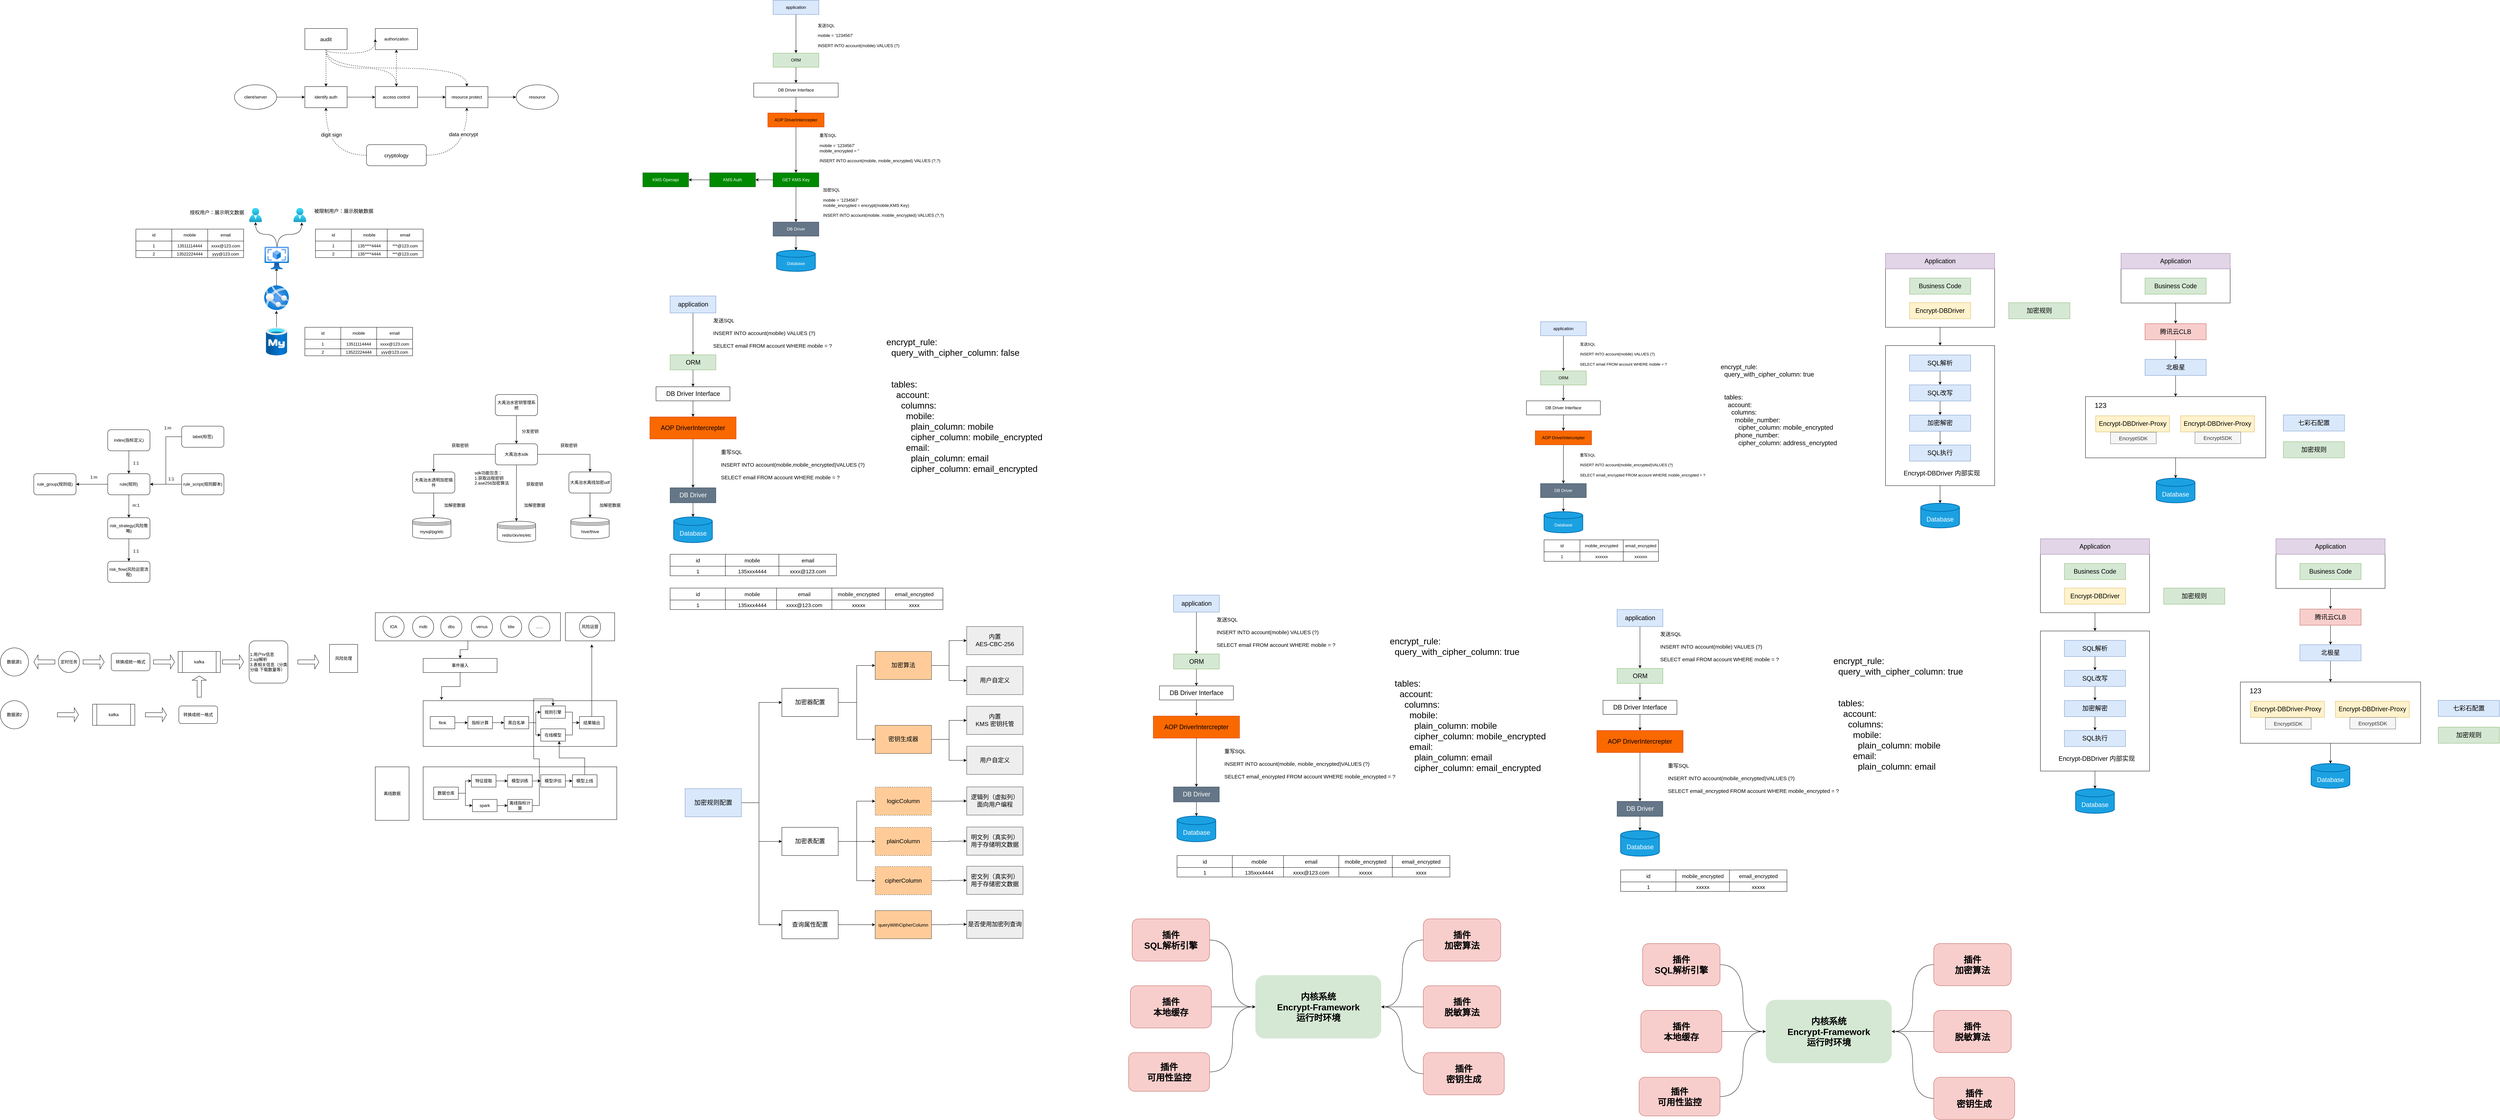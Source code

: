 <mxfile version="20.6.2" type="github">
  <diagram id="QbE3X5kymp9kcQfLB9qG" name="Page-1">
    <mxGraphModel dx="2725" dy="1137" grid="1" gridSize="10" guides="1" tooltips="1" connect="1" arrows="1" fold="1" page="1" pageScale="1" pageWidth="827" pageHeight="1169" math="0" shadow="0">
      <root>
        <mxCell id="0" />
        <mxCell id="1" parent="0" />
        <mxCell id="tt3gA2rMx5fLz4AcYwe5-7" style="edgeStyle=orthogonalEdgeStyle;rounded=0;orthogonalLoop=1;jettySize=auto;html=1;" parent="1" source="tt3gA2rMx5fLz4AcYwe5-1" target="tt3gA2rMx5fLz4AcYwe5-2" edge="1">
          <mxGeometry relative="1" as="geometry" />
        </mxCell>
        <mxCell id="tt3gA2rMx5fLz4AcYwe5-1" value="client/server" style="ellipse;whiteSpace=wrap;html=1;" parent="1" vertex="1">
          <mxGeometry x="120" y="400" width="120" height="70" as="geometry" />
        </mxCell>
        <mxCell id="tt3gA2rMx5fLz4AcYwe5-8" style="edgeStyle=orthogonalEdgeStyle;rounded=0;orthogonalLoop=1;jettySize=auto;html=1;" parent="1" source="tt3gA2rMx5fLz4AcYwe5-2" target="tt3gA2rMx5fLz4AcYwe5-3" edge="1">
          <mxGeometry relative="1" as="geometry" />
        </mxCell>
        <mxCell id="tt3gA2rMx5fLz4AcYwe5-2" value="identify auth" style="rounded=0;whiteSpace=wrap;html=1;" parent="1" vertex="1">
          <mxGeometry x="320" y="405" width="120" height="60" as="geometry" />
        </mxCell>
        <mxCell id="tt3gA2rMx5fLz4AcYwe5-9" style="edgeStyle=orthogonalEdgeStyle;rounded=0;orthogonalLoop=1;jettySize=auto;html=1;entryX=0;entryY=0.5;entryDx=0;entryDy=0;" parent="1" source="tt3gA2rMx5fLz4AcYwe5-3" target="tt3gA2rMx5fLz4AcYwe5-4" edge="1">
          <mxGeometry relative="1" as="geometry" />
        </mxCell>
        <mxCell id="tt3gA2rMx5fLz4AcYwe5-3" value="access control" style="rounded=0;whiteSpace=wrap;html=1;" parent="1" vertex="1">
          <mxGeometry x="520" y="405" width="120" height="60" as="geometry" />
        </mxCell>
        <mxCell id="tt3gA2rMx5fLz4AcYwe5-10" style="edgeStyle=orthogonalEdgeStyle;rounded=0;orthogonalLoop=1;jettySize=auto;html=1;entryX=0;entryY=0.5;entryDx=0;entryDy=0;" parent="1" source="tt3gA2rMx5fLz4AcYwe5-4" target="tt3gA2rMx5fLz4AcYwe5-5" edge="1">
          <mxGeometry relative="1" as="geometry" />
        </mxCell>
        <mxCell id="tt3gA2rMx5fLz4AcYwe5-4" value="resource protect" style="rounded=0;whiteSpace=wrap;html=1;" parent="1" vertex="1">
          <mxGeometry x="720" y="405" width="120" height="60" as="geometry" />
        </mxCell>
        <mxCell id="tt3gA2rMx5fLz4AcYwe5-5" value="resource" style="ellipse;whiteSpace=wrap;html=1;" parent="1" vertex="1">
          <mxGeometry x="920" y="400" width="120" height="70" as="geometry" />
        </mxCell>
        <mxCell id="tt3gA2rMx5fLz4AcYwe5-6" value="authorization" style="rounded=0;whiteSpace=wrap;html=1;" parent="1" vertex="1">
          <mxGeometry x="520" y="240" width="120" height="60" as="geometry" />
        </mxCell>
        <mxCell id="tt3gA2rMx5fLz4AcYwe5-21" style="edgeStyle=orthogonalEdgeStyle;curved=1;rounded=0;orthogonalLoop=1;jettySize=auto;html=1;entryX=0;entryY=0.5;entryDx=0;entryDy=0;fontSize=15;dashed=1;" parent="1" source="tt3gA2rMx5fLz4AcYwe5-11" target="tt3gA2rMx5fLz4AcYwe5-6" edge="1">
          <mxGeometry relative="1" as="geometry">
            <Array as="points">
              <mxPoint x="380" y="310" />
              <mxPoint x="520" y="310" />
            </Array>
          </mxGeometry>
        </mxCell>
        <mxCell id="tt3gA2rMx5fLz4AcYwe5-22" style="edgeStyle=orthogonalEdgeStyle;curved=1;rounded=0;orthogonalLoop=1;jettySize=auto;html=1;entryX=0.5;entryY=0;entryDx=0;entryDy=0;fontSize=15;dashed=1;" parent="1" source="tt3gA2rMx5fLz4AcYwe5-11" target="tt3gA2rMx5fLz4AcYwe5-2" edge="1">
          <mxGeometry relative="1" as="geometry" />
        </mxCell>
        <mxCell id="tt3gA2rMx5fLz4AcYwe5-24" style="edgeStyle=orthogonalEdgeStyle;curved=1;rounded=0;orthogonalLoop=1;jettySize=auto;html=1;entryX=0.5;entryY=0;entryDx=0;entryDy=0;fontSize=15;exitX=0.5;exitY=1;exitDx=0;exitDy=0;dashed=1;" parent="1" source="tt3gA2rMx5fLz4AcYwe5-11" target="tt3gA2rMx5fLz4AcYwe5-3" edge="1">
          <mxGeometry relative="1" as="geometry" />
        </mxCell>
        <mxCell id="tt3gA2rMx5fLz4AcYwe5-26" style="edgeStyle=orthogonalEdgeStyle;curved=1;rounded=0;orthogonalLoop=1;jettySize=auto;html=1;exitX=0.5;exitY=1;exitDx=0;exitDy=0;fontSize=15;dashed=1;" parent="1" source="tt3gA2rMx5fLz4AcYwe5-11" target="tt3gA2rMx5fLz4AcYwe5-4" edge="1">
          <mxGeometry relative="1" as="geometry" />
        </mxCell>
        <mxCell id="tt3gA2rMx5fLz4AcYwe5-11" value="&lt;font style=&quot;font-size: 15px&quot;&gt;audit&lt;/font&gt;" style="rounded=0;whiteSpace=wrap;html=1;" parent="1" vertex="1">
          <mxGeometry x="320" y="240" width="120" height="60" as="geometry" />
        </mxCell>
        <mxCell id="tt3gA2rMx5fLz4AcYwe5-13" style="edgeStyle=orthogonalEdgeStyle;rounded=0;orthogonalLoop=1;jettySize=auto;html=1;entryX=0.5;entryY=1;entryDx=0;entryDy=0;fontSize=15;dashed=1;curved=1;" parent="1" source="tt3gA2rMx5fLz4AcYwe5-12" target="tt3gA2rMx5fLz4AcYwe5-4" edge="1">
          <mxGeometry relative="1" as="geometry" />
        </mxCell>
        <mxCell id="tt3gA2rMx5fLz4AcYwe5-16" value="data encrypt" style="edgeLabel;html=1;align=center;verticalAlign=middle;resizable=0;points=[];fontSize=15;" parent="tt3gA2rMx5fLz4AcYwe5-13" vertex="1" connectable="0">
          <mxGeometry x="-0.48" y="19" relative="1" as="geometry">
            <mxPoint x="40" y="-41" as="offset" />
          </mxGeometry>
        </mxCell>
        <mxCell id="tt3gA2rMx5fLz4AcYwe5-14" style="edgeStyle=orthogonalEdgeStyle;curved=1;rounded=0;orthogonalLoop=1;jettySize=auto;html=1;entryX=0.5;entryY=1;entryDx=0;entryDy=0;dashed=1;fontSize=15;" parent="1" source="tt3gA2rMx5fLz4AcYwe5-12" target="tt3gA2rMx5fLz4AcYwe5-2" edge="1">
          <mxGeometry relative="1" as="geometry" />
        </mxCell>
        <mxCell id="tt3gA2rMx5fLz4AcYwe5-15" value="digit sign" style="edgeLabel;html=1;align=center;verticalAlign=middle;resizable=0;points=[];fontSize=15;" parent="tt3gA2rMx5fLz4AcYwe5-14" vertex="1" connectable="0">
          <mxGeometry x="0.392" y="-15" relative="1" as="geometry">
            <mxPoint as="offset" />
          </mxGeometry>
        </mxCell>
        <mxCell id="tt3gA2rMx5fLz4AcYwe5-12" value="cryptology" style="rounded=1;whiteSpace=wrap;html=1;fontSize=15;" parent="1" vertex="1">
          <mxGeometry x="495" y="570" width="170" height="60" as="geometry" />
        </mxCell>
        <mxCell id="tt3gA2rMx5fLz4AcYwe5-20" value="" style="endArrow=classic;startArrow=classic;html=1;rounded=0;fontSize=15;curved=1;entryX=0.5;entryY=1;entryDx=0;entryDy=0;exitX=0.5;exitY=0;exitDx=0;exitDy=0;dashed=1;" parent="1" source="tt3gA2rMx5fLz4AcYwe5-3" target="tt3gA2rMx5fLz4AcYwe5-6" edge="1">
          <mxGeometry width="50" height="50" relative="1" as="geometry">
            <mxPoint x="520" y="390" as="sourcePoint" />
            <mxPoint x="570" y="340" as="targetPoint" />
          </mxGeometry>
        </mxCell>
        <mxCell id="M0Yisj6R2GYOHFElvIJa-11" style="edgeStyle=orthogonalEdgeStyle;rounded=0;orthogonalLoop=1;jettySize=auto;html=1;entryX=0.5;entryY=0;entryDx=0;entryDy=0;" parent="1" source="M0Yisj6R2GYOHFElvIJa-3" target="M0Yisj6R2GYOHFElvIJa-4" edge="1">
          <mxGeometry relative="1" as="geometry" />
        </mxCell>
        <mxCell id="M0Yisj6R2GYOHFElvIJa-3" value="application" style="rounded=0;whiteSpace=wrap;html=1;fillColor=#dae8fc;strokeColor=#6c8ebf;" parent="1" vertex="1">
          <mxGeometry x="1650" y="160" width="130" height="40" as="geometry" />
        </mxCell>
        <mxCell id="M0Yisj6R2GYOHFElvIJa-12" style="edgeStyle=orthogonalEdgeStyle;rounded=0;orthogonalLoop=1;jettySize=auto;html=1;entryX=0.5;entryY=0;entryDx=0;entryDy=0;" parent="1" source="M0Yisj6R2GYOHFElvIJa-4" target="M0Yisj6R2GYOHFElvIJa-5" edge="1">
          <mxGeometry relative="1" as="geometry" />
        </mxCell>
        <mxCell id="M0Yisj6R2GYOHFElvIJa-4" value="ORM" style="rounded=0;whiteSpace=wrap;html=1;fillColor=#d5e8d4;strokeColor=#82b366;" parent="1" vertex="1">
          <mxGeometry x="1650" y="310" width="130" height="40" as="geometry" />
        </mxCell>
        <mxCell id="M0Yisj6R2GYOHFElvIJa-13" style="edgeStyle=orthogonalEdgeStyle;rounded=0;orthogonalLoop=1;jettySize=auto;html=1;" parent="1" source="M0Yisj6R2GYOHFElvIJa-5" target="M0Yisj6R2GYOHFElvIJa-8" edge="1">
          <mxGeometry relative="1" as="geometry" />
        </mxCell>
        <mxCell id="M0Yisj6R2GYOHFElvIJa-5" value="DB Driver Interface" style="rounded=0;whiteSpace=wrap;html=1;" parent="1" vertex="1">
          <mxGeometry x="1595" y="395" width="240" height="40" as="geometry" />
        </mxCell>
        <mxCell id="M0Yisj6R2GYOHFElvIJa-25" style="edgeStyle=orthogonalEdgeStyle;rounded=0;orthogonalLoop=1;jettySize=auto;html=1;entryX=0.5;entryY=0;entryDx=0;entryDy=0;" parent="1" source="M0Yisj6R2GYOHFElvIJa-8" target="M0Yisj6R2GYOHFElvIJa-22" edge="1">
          <mxGeometry relative="1" as="geometry" />
        </mxCell>
        <mxCell id="M0Yisj6R2GYOHFElvIJa-8" value="AOP DriverIntercrepter" style="rounded=0;whiteSpace=wrap;html=1;fillColor=#fa6800;strokeColor=#C73500;fontColor=#000000;" parent="1" vertex="1">
          <mxGeometry x="1635" y="480" width="160" height="40" as="geometry" />
        </mxCell>
        <mxCell id="M0Yisj6R2GYOHFElvIJa-15" style="edgeStyle=orthogonalEdgeStyle;rounded=0;orthogonalLoop=1;jettySize=auto;html=1;" parent="1" source="M0Yisj6R2GYOHFElvIJa-9" target="M0Yisj6R2GYOHFElvIJa-10" edge="1">
          <mxGeometry relative="1" as="geometry" />
        </mxCell>
        <mxCell id="M0Yisj6R2GYOHFElvIJa-9" value="DB Driver" style="rounded=0;whiteSpace=wrap;html=1;fillColor=#647687;strokeColor=#314354;fontColor=#ffffff;" parent="1" vertex="1">
          <mxGeometry x="1650" y="790" width="130" height="40" as="geometry" />
        </mxCell>
        <mxCell id="M0Yisj6R2GYOHFElvIJa-10" value="&lt;br&gt;Database" style="strokeWidth=2;html=1;shape=mxgraph.flowchart.database;whiteSpace=wrap;fillColor=#1ba1e2;fontColor=#ffffff;strokeColor=#006EAF;" parent="1" vertex="1">
          <mxGeometry x="1660" y="870" width="110" height="60" as="geometry" />
        </mxCell>
        <mxCell id="M0Yisj6R2GYOHFElvIJa-16" value="发送SQL&lt;br&gt;&lt;br&gt;mobile = &#39;1234567&#39;&lt;br&gt;&lt;br&gt;INSERT INTO account(mobile) VALUES (?)" style="text;html=1;strokeColor=none;fillColor=none;align=left;verticalAlign=middle;whiteSpace=wrap;rounded=0;" parent="1" vertex="1">
          <mxGeometry x="1775" y="220" width="265" height="80" as="geometry" />
        </mxCell>
        <mxCell id="M0Yisj6R2GYOHFElvIJa-17" value="重写SQL&lt;br&gt;&lt;br&gt;mobile = &#39;1234567&#39;&lt;br&gt;mobile_encrypted = &#39;&#39;&lt;br&gt;&lt;br&gt;INSERT INTO account(mobile, mobile_encrypted) VALUES (?,?)" style="text;html=1;strokeColor=none;fillColor=none;align=left;verticalAlign=middle;whiteSpace=wrap;rounded=0;" parent="1" vertex="1">
          <mxGeometry x="1780" y="540" width="380" height="80" as="geometry" />
        </mxCell>
        <mxCell id="M0Yisj6R2GYOHFElvIJa-27" style="edgeStyle=orthogonalEdgeStyle;rounded=0;orthogonalLoop=1;jettySize=auto;html=1;entryX=0.5;entryY=0;entryDx=0;entryDy=0;" parent="1" source="M0Yisj6R2GYOHFElvIJa-22" target="M0Yisj6R2GYOHFElvIJa-9" edge="1">
          <mxGeometry relative="1" as="geometry" />
        </mxCell>
        <mxCell id="M0Yisj6R2GYOHFElvIJa-28" style="edgeStyle=orthogonalEdgeStyle;rounded=0;orthogonalLoop=1;jettySize=auto;html=1;entryX=1;entryY=0.5;entryDx=0;entryDy=0;" parent="1" source="M0Yisj6R2GYOHFElvIJa-22" target="M0Yisj6R2GYOHFElvIJa-24" edge="1">
          <mxGeometry relative="1" as="geometry" />
        </mxCell>
        <mxCell id="M0Yisj6R2GYOHFElvIJa-22" value="GET KMS Key" style="rounded=0;whiteSpace=wrap;html=1;fillColor=#008a00;strokeColor=#005700;fontColor=#ffffff;" parent="1" vertex="1">
          <mxGeometry x="1650" y="650" width="130" height="40" as="geometry" />
        </mxCell>
        <mxCell id="M0Yisj6R2GYOHFElvIJa-23" value="KMS Openapi" style="rounded=0;whiteSpace=wrap;html=1;fillColor=#008a00;strokeColor=#005700;fontColor=#ffffff;" parent="1" vertex="1">
          <mxGeometry x="1280" y="650" width="130" height="40" as="geometry" />
        </mxCell>
        <mxCell id="M0Yisj6R2GYOHFElvIJa-29" style="edgeStyle=orthogonalEdgeStyle;rounded=0;orthogonalLoop=1;jettySize=auto;html=1;" parent="1" source="M0Yisj6R2GYOHFElvIJa-24" target="M0Yisj6R2GYOHFElvIJa-23" edge="1">
          <mxGeometry relative="1" as="geometry" />
        </mxCell>
        <mxCell id="M0Yisj6R2GYOHFElvIJa-24" value="KMS Auth" style="rounded=0;whiteSpace=wrap;html=1;fillColor=#008a00;strokeColor=#005700;fontColor=#ffffff;" parent="1" vertex="1">
          <mxGeometry x="1470" y="650" width="130" height="40" as="geometry" />
        </mxCell>
        <mxCell id="M0Yisj6R2GYOHFElvIJa-26" value="加密SQL&lt;br&gt;&lt;br&gt;mobile = &#39;1234567&#39;&lt;br&gt;mobile_encrypted = encrypt(mobile,KMS Key)&lt;br&gt;&lt;br&gt;INSERT INTO account(mobile, mobile_encrypted) VALUES (?,?)" style="text;html=1;strokeColor=none;fillColor=none;align=left;verticalAlign=middle;whiteSpace=wrap;rounded=0;" parent="1" vertex="1">
          <mxGeometry x="1790" y="690" width="380" height="90" as="geometry" />
        </mxCell>
        <mxCell id="55HPmx7h4eo00C5zJHVy-1" value="" style="shape=table;html=1;whiteSpace=wrap;startSize=0;container=1;collapsible=0;childLayout=tableLayout;" parent="1" vertex="1">
          <mxGeometry x="320" y="1089" width="306" height="81" as="geometry" />
        </mxCell>
        <mxCell id="55HPmx7h4eo00C5zJHVy-2" value="" style="shape=tableRow;horizontal=0;startSize=0;swimlaneHead=0;swimlaneBody=0;top=0;left=0;bottom=0;right=0;collapsible=0;dropTarget=0;fillColor=none;points=[[0,0.5],[1,0.5]];portConstraint=eastwest;" parent="55HPmx7h4eo00C5zJHVy-1" vertex="1">
          <mxGeometry width="306" height="34" as="geometry" />
        </mxCell>
        <mxCell id="55HPmx7h4eo00C5zJHVy-3" value="id" style="shape=partialRectangle;html=1;whiteSpace=wrap;connectable=0;fillColor=none;top=0;left=0;bottom=0;right=0;overflow=hidden;" parent="55HPmx7h4eo00C5zJHVy-2" vertex="1">
          <mxGeometry width="102" height="34" as="geometry">
            <mxRectangle width="102" height="34" as="alternateBounds" />
          </mxGeometry>
        </mxCell>
        <mxCell id="55HPmx7h4eo00C5zJHVy-4" value="mobile" style="shape=partialRectangle;html=1;whiteSpace=wrap;connectable=0;fillColor=none;top=0;left=0;bottom=0;right=0;overflow=hidden;" parent="55HPmx7h4eo00C5zJHVy-2" vertex="1">
          <mxGeometry x="102" width="102" height="34" as="geometry">
            <mxRectangle width="102" height="34" as="alternateBounds" />
          </mxGeometry>
        </mxCell>
        <mxCell id="55HPmx7h4eo00C5zJHVy-5" value="email" style="shape=partialRectangle;html=1;whiteSpace=wrap;connectable=0;fillColor=none;top=0;left=0;bottom=0;right=0;overflow=hidden;" parent="55HPmx7h4eo00C5zJHVy-2" vertex="1">
          <mxGeometry x="204" width="102" height="34" as="geometry">
            <mxRectangle width="102" height="34" as="alternateBounds" />
          </mxGeometry>
        </mxCell>
        <mxCell id="55HPmx7h4eo00C5zJHVy-6" value="" style="shape=tableRow;horizontal=0;startSize=0;swimlaneHead=0;swimlaneBody=0;top=0;left=0;bottom=0;right=0;collapsible=0;dropTarget=0;fillColor=none;points=[[0,0.5],[1,0.5]];portConstraint=eastwest;" parent="55HPmx7h4eo00C5zJHVy-1" vertex="1">
          <mxGeometry y="34" width="306" height="27" as="geometry" />
        </mxCell>
        <mxCell id="55HPmx7h4eo00C5zJHVy-7" value="1" style="shape=partialRectangle;html=1;whiteSpace=wrap;connectable=0;fillColor=none;top=0;left=0;bottom=0;right=0;overflow=hidden;" parent="55HPmx7h4eo00C5zJHVy-6" vertex="1">
          <mxGeometry width="102" height="27" as="geometry">
            <mxRectangle width="102" height="27" as="alternateBounds" />
          </mxGeometry>
        </mxCell>
        <mxCell id="55HPmx7h4eo00C5zJHVy-8" value="13511114444" style="shape=partialRectangle;html=1;whiteSpace=wrap;connectable=0;fillColor=none;top=0;left=0;bottom=0;right=0;overflow=hidden;" parent="55HPmx7h4eo00C5zJHVy-6" vertex="1">
          <mxGeometry x="102" width="102" height="27" as="geometry">
            <mxRectangle width="102" height="27" as="alternateBounds" />
          </mxGeometry>
        </mxCell>
        <mxCell id="55HPmx7h4eo00C5zJHVy-9" value="xxxx@123.com" style="shape=partialRectangle;html=1;whiteSpace=wrap;connectable=0;fillColor=none;top=0;left=0;bottom=0;right=0;overflow=hidden;" parent="55HPmx7h4eo00C5zJHVy-6" vertex="1">
          <mxGeometry x="204" width="102" height="27" as="geometry">
            <mxRectangle width="102" height="27" as="alternateBounds" />
          </mxGeometry>
        </mxCell>
        <mxCell id="55HPmx7h4eo00C5zJHVy-10" value="" style="shape=tableRow;horizontal=0;startSize=0;swimlaneHead=0;swimlaneBody=0;top=0;left=0;bottom=0;right=0;collapsible=0;dropTarget=0;fillColor=none;points=[[0,0.5],[1,0.5]];portConstraint=eastwest;" parent="55HPmx7h4eo00C5zJHVy-1" vertex="1">
          <mxGeometry y="61" width="306" height="20" as="geometry" />
        </mxCell>
        <mxCell id="55HPmx7h4eo00C5zJHVy-11" value="2" style="shape=partialRectangle;html=1;whiteSpace=wrap;connectable=0;fillColor=none;top=0;left=0;bottom=0;right=0;overflow=hidden;" parent="55HPmx7h4eo00C5zJHVy-10" vertex="1">
          <mxGeometry width="102" height="20" as="geometry">
            <mxRectangle width="102" height="20" as="alternateBounds" />
          </mxGeometry>
        </mxCell>
        <mxCell id="55HPmx7h4eo00C5zJHVy-12" value="13522224444" style="shape=partialRectangle;html=1;whiteSpace=wrap;connectable=0;fillColor=none;top=0;left=0;bottom=0;right=0;overflow=hidden;" parent="55HPmx7h4eo00C5zJHVy-10" vertex="1">
          <mxGeometry x="102" width="102" height="20" as="geometry">
            <mxRectangle width="102" height="20" as="alternateBounds" />
          </mxGeometry>
        </mxCell>
        <mxCell id="55HPmx7h4eo00C5zJHVy-13" value="yyy@123.com" style="shape=partialRectangle;html=1;whiteSpace=wrap;connectable=0;fillColor=none;top=0;left=0;bottom=0;right=0;overflow=hidden;pointerEvents=1;" parent="55HPmx7h4eo00C5zJHVy-10" vertex="1">
          <mxGeometry x="204" width="102" height="20" as="geometry">
            <mxRectangle width="102" height="20" as="alternateBounds" />
          </mxGeometry>
        </mxCell>
        <mxCell id="55HPmx7h4eo00C5zJHVy-22" value="&lt;font style=&quot;font-weight: normal; font-size: 14px;&quot;&gt;授权用户：展示明文数据&lt;/font&gt;" style="text;strokeColor=none;fillColor=none;html=1;fontSize=24;fontStyle=1;verticalAlign=middle;align=center;" parent="1" vertex="1">
          <mxGeometry x="20" y="740" width="100" height="40" as="geometry" />
        </mxCell>
        <mxCell id="55HPmx7h4eo00C5zJHVy-33" style="edgeStyle=orthogonalEdgeStyle;rounded=0;orthogonalLoop=1;jettySize=auto;html=1;fontSize=14;" parent="1" source="55HPmx7h4eo00C5zJHVy-24" edge="1">
          <mxGeometry relative="1" as="geometry">
            <mxPoint x="239.5" y="920" as="targetPoint" />
          </mxGeometry>
        </mxCell>
        <mxCell id="55HPmx7h4eo00C5zJHVy-24" value="" style="aspect=fixed;html=1;points=[];align=center;image;fontSize=12;image=img/lib/azure2/containers/App_Services.svg;" parent="1" vertex="1">
          <mxGeometry x="204.5" y="970" width="70" height="70" as="geometry" />
        </mxCell>
        <mxCell id="55HPmx7h4eo00C5zJHVy-34" style="edgeStyle=orthogonalEdgeStyle;rounded=0;orthogonalLoop=1;jettySize=auto;html=1;entryX=0.493;entryY=1.029;entryDx=0;entryDy=0;entryPerimeter=0;fontSize=14;" parent="1" source="55HPmx7h4eo00C5zJHVy-25" target="55HPmx7h4eo00C5zJHVy-24" edge="1">
          <mxGeometry relative="1" as="geometry" />
        </mxCell>
        <mxCell id="55HPmx7h4eo00C5zJHVy-25" value="" style="aspect=fixed;html=1;points=[];align=center;image;fontSize=12;image=img/lib/azure2/databases/Azure_Database_MySQL_Server.svg;" parent="1" vertex="1">
          <mxGeometry x="209.5" y="1089" width="60" height="80" as="geometry" />
        </mxCell>
        <mxCell id="55HPmx7h4eo00C5zJHVy-26" value="" style="aspect=fixed;html=1;points=[];align=center;image;fontSize=12;image=img/lib/azure2/identity/Users.svg;" parent="1" vertex="1">
          <mxGeometry x="161.72" y="750" width="36.57" height="40" as="geometry" />
        </mxCell>
        <mxCell id="55HPmx7h4eo00C5zJHVy-27" value="" style="aspect=fixed;html=1;points=[];align=center;image;fontSize=12;image=img/lib/azure2/identity/Users.svg;" parent="1" vertex="1">
          <mxGeometry x="287.43" y="750" width="36.57" height="40" as="geometry" />
        </mxCell>
        <mxCell id="55HPmx7h4eo00C5zJHVy-28" value="&lt;font style=&quot;font-weight: normal; font-size: 14px;&quot;&gt;被限制用户：展示脱敏数据&lt;br&gt;&lt;br&gt;&lt;/font&gt;" style="text;strokeColor=none;fillColor=none;html=1;fontSize=24;fontStyle=1;verticalAlign=middle;align=center;" parent="1" vertex="1">
          <mxGeometry x="380" y="750" width="100" height="40" as="geometry" />
        </mxCell>
        <mxCell id="55HPmx7h4eo00C5zJHVy-61" style="edgeStyle=orthogonalEdgeStyle;rounded=0;orthogonalLoop=1;jettySize=auto;html=1;entryX=0.645;entryY=1.025;entryDx=0;entryDy=0;entryPerimeter=0;fontSize=14;exitX=0.529;exitY=0;exitDx=0;exitDy=0;exitPerimeter=0;curved=1;" parent="1" source="55HPmx7h4eo00C5zJHVy-30" target="55HPmx7h4eo00C5zJHVy-27" edge="1">
          <mxGeometry relative="1" as="geometry">
            <mxPoint x="240" y="850" as="sourcePoint" />
          </mxGeometry>
        </mxCell>
        <mxCell id="55HPmx7h4eo00C5zJHVy-62" style="edgeStyle=orthogonalEdgeStyle;rounded=0;orthogonalLoop=1;jettySize=auto;html=1;fontSize=14;curved=1;exitX=0.5;exitY=0;exitDx=0;exitDy=0;exitPerimeter=0;" parent="1" source="55HPmx7h4eo00C5zJHVy-30" target="55HPmx7h4eo00C5zJHVy-26" edge="1">
          <mxGeometry relative="1" as="geometry" />
        </mxCell>
        <mxCell id="55HPmx7h4eo00C5zJHVy-30" value="" style="aspect=fixed;html=1;points=[];align=center;image;fontSize=12;image=img/lib/azure2/compute/OS_Images_Classic.svg;" parent="1" vertex="1">
          <mxGeometry x="205.5" y="860" width="69" height="64" as="geometry" />
        </mxCell>
        <mxCell id="55HPmx7h4eo00C5zJHVy-35" value="" style="shape=table;html=1;whiteSpace=wrap;startSize=0;container=1;collapsible=0;childLayout=tableLayout;" parent="1" vertex="1">
          <mxGeometry x="350" y="810" width="306" height="81" as="geometry" />
        </mxCell>
        <mxCell id="55HPmx7h4eo00C5zJHVy-36" value="" style="shape=tableRow;horizontal=0;startSize=0;swimlaneHead=0;swimlaneBody=0;top=0;left=0;bottom=0;right=0;collapsible=0;dropTarget=0;fillColor=none;points=[[0,0.5],[1,0.5]];portConstraint=eastwest;" parent="55HPmx7h4eo00C5zJHVy-35" vertex="1">
          <mxGeometry width="306" height="34" as="geometry" />
        </mxCell>
        <mxCell id="55HPmx7h4eo00C5zJHVy-37" value="id" style="shape=partialRectangle;html=1;whiteSpace=wrap;connectable=0;fillColor=none;top=0;left=0;bottom=0;right=0;overflow=hidden;" parent="55HPmx7h4eo00C5zJHVy-36" vertex="1">
          <mxGeometry width="102" height="34" as="geometry">
            <mxRectangle width="102" height="34" as="alternateBounds" />
          </mxGeometry>
        </mxCell>
        <mxCell id="55HPmx7h4eo00C5zJHVy-38" value="mobile" style="shape=partialRectangle;html=1;whiteSpace=wrap;connectable=0;fillColor=none;top=0;left=0;bottom=0;right=0;overflow=hidden;" parent="55HPmx7h4eo00C5zJHVy-36" vertex="1">
          <mxGeometry x="102" width="102" height="34" as="geometry">
            <mxRectangle width="102" height="34" as="alternateBounds" />
          </mxGeometry>
        </mxCell>
        <mxCell id="55HPmx7h4eo00C5zJHVy-39" value="email" style="shape=partialRectangle;html=1;whiteSpace=wrap;connectable=0;fillColor=none;top=0;left=0;bottom=0;right=0;overflow=hidden;" parent="55HPmx7h4eo00C5zJHVy-36" vertex="1">
          <mxGeometry x="204" width="102" height="34" as="geometry">
            <mxRectangle width="102" height="34" as="alternateBounds" />
          </mxGeometry>
        </mxCell>
        <mxCell id="55HPmx7h4eo00C5zJHVy-40" value="" style="shape=tableRow;horizontal=0;startSize=0;swimlaneHead=0;swimlaneBody=0;top=0;left=0;bottom=0;right=0;collapsible=0;dropTarget=0;fillColor=none;points=[[0,0.5],[1,0.5]];portConstraint=eastwest;" parent="55HPmx7h4eo00C5zJHVy-35" vertex="1">
          <mxGeometry y="34" width="306" height="27" as="geometry" />
        </mxCell>
        <mxCell id="55HPmx7h4eo00C5zJHVy-41" value="1" style="shape=partialRectangle;html=1;whiteSpace=wrap;connectable=0;fillColor=none;top=0;left=0;bottom=0;right=0;overflow=hidden;" parent="55HPmx7h4eo00C5zJHVy-40" vertex="1">
          <mxGeometry width="102" height="27" as="geometry">
            <mxRectangle width="102" height="27" as="alternateBounds" />
          </mxGeometry>
        </mxCell>
        <mxCell id="55HPmx7h4eo00C5zJHVy-42" value="135****4444" style="shape=partialRectangle;html=1;whiteSpace=wrap;connectable=0;fillColor=none;top=0;left=0;bottom=0;right=0;overflow=hidden;" parent="55HPmx7h4eo00C5zJHVy-40" vertex="1">
          <mxGeometry x="102" width="102" height="27" as="geometry">
            <mxRectangle width="102" height="27" as="alternateBounds" />
          </mxGeometry>
        </mxCell>
        <mxCell id="55HPmx7h4eo00C5zJHVy-43" value="***@123.com" style="shape=partialRectangle;html=1;whiteSpace=wrap;connectable=0;fillColor=none;top=0;left=0;bottom=0;right=0;overflow=hidden;" parent="55HPmx7h4eo00C5zJHVy-40" vertex="1">
          <mxGeometry x="204" width="102" height="27" as="geometry">
            <mxRectangle width="102" height="27" as="alternateBounds" />
          </mxGeometry>
        </mxCell>
        <mxCell id="55HPmx7h4eo00C5zJHVy-44" value="" style="shape=tableRow;horizontal=0;startSize=0;swimlaneHead=0;swimlaneBody=0;top=0;left=0;bottom=0;right=0;collapsible=0;dropTarget=0;fillColor=none;points=[[0,0.5],[1,0.5]];portConstraint=eastwest;" parent="55HPmx7h4eo00C5zJHVy-35" vertex="1">
          <mxGeometry y="61" width="306" height="20" as="geometry" />
        </mxCell>
        <mxCell id="55HPmx7h4eo00C5zJHVy-45" value="2" style="shape=partialRectangle;html=1;whiteSpace=wrap;connectable=0;fillColor=none;top=0;left=0;bottom=0;right=0;overflow=hidden;" parent="55HPmx7h4eo00C5zJHVy-44" vertex="1">
          <mxGeometry width="102" height="20" as="geometry">
            <mxRectangle width="102" height="20" as="alternateBounds" />
          </mxGeometry>
        </mxCell>
        <mxCell id="55HPmx7h4eo00C5zJHVy-46" value="135****4444" style="shape=partialRectangle;html=1;whiteSpace=wrap;connectable=0;fillColor=none;top=0;left=0;bottom=0;right=0;overflow=hidden;" parent="55HPmx7h4eo00C5zJHVy-44" vertex="1">
          <mxGeometry x="102" width="102" height="20" as="geometry">
            <mxRectangle width="102" height="20" as="alternateBounds" />
          </mxGeometry>
        </mxCell>
        <mxCell id="55HPmx7h4eo00C5zJHVy-47" value="***@123.com" style="shape=partialRectangle;html=1;whiteSpace=wrap;connectable=0;fillColor=none;top=0;left=0;bottom=0;right=0;overflow=hidden;pointerEvents=1;" parent="55HPmx7h4eo00C5zJHVy-44" vertex="1">
          <mxGeometry x="204" width="102" height="20" as="geometry">
            <mxRectangle width="102" height="20" as="alternateBounds" />
          </mxGeometry>
        </mxCell>
        <mxCell id="55HPmx7h4eo00C5zJHVy-48" value="" style="shape=table;html=1;whiteSpace=wrap;startSize=0;container=1;collapsible=0;childLayout=tableLayout;" parent="1" vertex="1">
          <mxGeometry x="-160" y="810" width="306" height="81" as="geometry" />
        </mxCell>
        <mxCell id="55HPmx7h4eo00C5zJHVy-49" value="" style="shape=tableRow;horizontal=0;startSize=0;swimlaneHead=0;swimlaneBody=0;top=0;left=0;bottom=0;right=0;collapsible=0;dropTarget=0;fillColor=none;points=[[0,0.5],[1,0.5]];portConstraint=eastwest;" parent="55HPmx7h4eo00C5zJHVy-48" vertex="1">
          <mxGeometry width="306" height="34" as="geometry" />
        </mxCell>
        <mxCell id="55HPmx7h4eo00C5zJHVy-50" value="id" style="shape=partialRectangle;html=1;whiteSpace=wrap;connectable=0;fillColor=none;top=0;left=0;bottom=0;right=0;overflow=hidden;" parent="55HPmx7h4eo00C5zJHVy-49" vertex="1">
          <mxGeometry width="102" height="34" as="geometry">
            <mxRectangle width="102" height="34" as="alternateBounds" />
          </mxGeometry>
        </mxCell>
        <mxCell id="55HPmx7h4eo00C5zJHVy-51" value="mobile" style="shape=partialRectangle;html=1;whiteSpace=wrap;connectable=0;fillColor=none;top=0;left=0;bottom=0;right=0;overflow=hidden;" parent="55HPmx7h4eo00C5zJHVy-49" vertex="1">
          <mxGeometry x="102" width="102" height="34" as="geometry">
            <mxRectangle width="102" height="34" as="alternateBounds" />
          </mxGeometry>
        </mxCell>
        <mxCell id="55HPmx7h4eo00C5zJHVy-52" value="email" style="shape=partialRectangle;html=1;whiteSpace=wrap;connectable=0;fillColor=none;top=0;left=0;bottom=0;right=0;overflow=hidden;" parent="55HPmx7h4eo00C5zJHVy-49" vertex="1">
          <mxGeometry x="204" width="102" height="34" as="geometry">
            <mxRectangle width="102" height="34" as="alternateBounds" />
          </mxGeometry>
        </mxCell>
        <mxCell id="55HPmx7h4eo00C5zJHVy-53" value="" style="shape=tableRow;horizontal=0;startSize=0;swimlaneHead=0;swimlaneBody=0;top=0;left=0;bottom=0;right=0;collapsible=0;dropTarget=0;fillColor=none;points=[[0,0.5],[1,0.5]];portConstraint=eastwest;" parent="55HPmx7h4eo00C5zJHVy-48" vertex="1">
          <mxGeometry y="34" width="306" height="27" as="geometry" />
        </mxCell>
        <mxCell id="55HPmx7h4eo00C5zJHVy-54" value="1" style="shape=partialRectangle;html=1;whiteSpace=wrap;connectable=0;fillColor=none;top=0;left=0;bottom=0;right=0;overflow=hidden;" parent="55HPmx7h4eo00C5zJHVy-53" vertex="1">
          <mxGeometry width="102" height="27" as="geometry">
            <mxRectangle width="102" height="27" as="alternateBounds" />
          </mxGeometry>
        </mxCell>
        <mxCell id="55HPmx7h4eo00C5zJHVy-55" value="13511114444" style="shape=partialRectangle;html=1;whiteSpace=wrap;connectable=0;fillColor=none;top=0;left=0;bottom=0;right=0;overflow=hidden;" parent="55HPmx7h4eo00C5zJHVy-53" vertex="1">
          <mxGeometry x="102" width="102" height="27" as="geometry">
            <mxRectangle width="102" height="27" as="alternateBounds" />
          </mxGeometry>
        </mxCell>
        <mxCell id="55HPmx7h4eo00C5zJHVy-56" value="xxxx@123.com" style="shape=partialRectangle;html=1;whiteSpace=wrap;connectable=0;fillColor=none;top=0;left=0;bottom=0;right=0;overflow=hidden;" parent="55HPmx7h4eo00C5zJHVy-53" vertex="1">
          <mxGeometry x="204" width="102" height="27" as="geometry">
            <mxRectangle width="102" height="27" as="alternateBounds" />
          </mxGeometry>
        </mxCell>
        <mxCell id="55HPmx7h4eo00C5zJHVy-57" value="" style="shape=tableRow;horizontal=0;startSize=0;swimlaneHead=0;swimlaneBody=0;top=0;left=0;bottom=0;right=0;collapsible=0;dropTarget=0;fillColor=none;points=[[0,0.5],[1,0.5]];portConstraint=eastwest;" parent="55HPmx7h4eo00C5zJHVy-48" vertex="1">
          <mxGeometry y="61" width="306" height="20" as="geometry" />
        </mxCell>
        <mxCell id="55HPmx7h4eo00C5zJHVy-58" value="2" style="shape=partialRectangle;html=1;whiteSpace=wrap;connectable=0;fillColor=none;top=0;left=0;bottom=0;right=0;overflow=hidden;" parent="55HPmx7h4eo00C5zJHVy-57" vertex="1">
          <mxGeometry width="102" height="20" as="geometry">
            <mxRectangle width="102" height="20" as="alternateBounds" />
          </mxGeometry>
        </mxCell>
        <mxCell id="55HPmx7h4eo00C5zJHVy-59" value="13522224444" style="shape=partialRectangle;html=1;whiteSpace=wrap;connectable=0;fillColor=none;top=0;left=0;bottom=0;right=0;overflow=hidden;" parent="55HPmx7h4eo00C5zJHVy-57" vertex="1">
          <mxGeometry x="102" width="102" height="20" as="geometry">
            <mxRectangle width="102" height="20" as="alternateBounds" />
          </mxGeometry>
        </mxCell>
        <mxCell id="55HPmx7h4eo00C5zJHVy-60" value="yyy@123.com" style="shape=partialRectangle;html=1;whiteSpace=wrap;connectable=0;fillColor=none;top=0;left=0;bottom=0;right=0;overflow=hidden;pointerEvents=1;" parent="55HPmx7h4eo00C5zJHVy-57" vertex="1">
          <mxGeometry x="204" width="102" height="20" as="geometry">
            <mxRectangle width="102" height="20" as="alternateBounds" />
          </mxGeometry>
        </mxCell>
        <mxCell id="eB-wTk3kzLnnyvCch8hH-1" value="rule_group(规则组)" style="rounded=1;whiteSpace=wrap;html=1;" parent="1" vertex="1">
          <mxGeometry x="-450" y="1505" width="120" height="60" as="geometry" />
        </mxCell>
        <mxCell id="eB-wTk3kzLnnyvCch8hH-3" style="edgeStyle=orthogonalEdgeStyle;rounded=0;orthogonalLoop=1;jettySize=auto;html=1;entryX=1;entryY=0.5;entryDx=0;entryDy=0;" parent="1" source="eB-wTk3kzLnnyvCch8hH-2" target="eB-wTk3kzLnnyvCch8hH-1" edge="1">
          <mxGeometry relative="1" as="geometry" />
        </mxCell>
        <mxCell id="eB-wTk3kzLnnyvCch8hH-14" style="edgeStyle=orthogonalEdgeStyle;rounded=0;orthogonalLoop=1;jettySize=auto;html=1;entryX=0.5;entryY=0;entryDx=0;entryDy=0;" parent="1" source="eB-wTk3kzLnnyvCch8hH-2" target="eB-wTk3kzLnnyvCch8hH-11" edge="1">
          <mxGeometry relative="1" as="geometry">
            <mxPoint x="-180" y="1610" as="targetPoint" />
          </mxGeometry>
        </mxCell>
        <mxCell id="eB-wTk3kzLnnyvCch8hH-2" value="rule(规则)" style="rounded=1;whiteSpace=wrap;html=1;" parent="1" vertex="1">
          <mxGeometry x="-240" y="1505" width="120" height="60" as="geometry" />
        </mxCell>
        <mxCell id="eB-wTk3kzLnnyvCch8hH-4" value="1:m" style="text;html=1;align=center;verticalAlign=middle;resizable=0;points=[];autosize=1;strokeColor=none;fillColor=none;" parent="1" vertex="1">
          <mxGeometry x="-300" y="1500" width="40" height="30" as="geometry" />
        </mxCell>
        <mxCell id="eB-wTk3kzLnnyvCch8hH-6" style="edgeStyle=orthogonalEdgeStyle;rounded=0;orthogonalLoop=1;jettySize=auto;html=1;entryX=0.5;entryY=0;entryDx=0;entryDy=0;" parent="1" source="eB-wTk3kzLnnyvCch8hH-5" target="eB-wTk3kzLnnyvCch8hH-2" edge="1">
          <mxGeometry relative="1" as="geometry" />
        </mxCell>
        <mxCell id="eB-wTk3kzLnnyvCch8hH-5" value="index(指标定义)" style="rounded=1;whiteSpace=wrap;html=1;" parent="1" vertex="1">
          <mxGeometry x="-240" y="1380" width="120" height="60" as="geometry" />
        </mxCell>
        <mxCell id="eB-wTk3kzLnnyvCch8hH-7" value="1:1" style="text;html=1;align=center;verticalAlign=middle;resizable=0;points=[];autosize=1;strokeColor=none;fillColor=none;" parent="1" vertex="1">
          <mxGeometry x="-180" y="1460" width="40" height="30" as="geometry" />
        </mxCell>
        <mxCell id="eB-wTk3kzLnnyvCch8hH-9" style="edgeStyle=orthogonalEdgeStyle;rounded=0;orthogonalLoop=1;jettySize=auto;html=1;entryX=1;entryY=0.5;entryDx=0;entryDy=0;" parent="1" source="eB-wTk3kzLnnyvCch8hH-8" target="eB-wTk3kzLnnyvCch8hH-2" edge="1">
          <mxGeometry relative="1" as="geometry" />
        </mxCell>
        <mxCell id="eB-wTk3kzLnnyvCch8hH-8" value="rule_script(规则脚本)" style="rounded=1;whiteSpace=wrap;html=1;" parent="1" vertex="1">
          <mxGeometry x="-30" y="1505" width="120" height="60" as="geometry" />
        </mxCell>
        <mxCell id="eB-wTk3kzLnnyvCch8hH-10" value="1:1" style="text;html=1;align=center;verticalAlign=middle;resizable=0;points=[];autosize=1;strokeColor=none;fillColor=none;" parent="1" vertex="1">
          <mxGeometry x="-80" y="1505" width="40" height="30" as="geometry" />
        </mxCell>
        <mxCell id="eB-wTk3kzLnnyvCch8hH-21" style="edgeStyle=orthogonalEdgeStyle;rounded=0;orthogonalLoop=1;jettySize=auto;html=1;entryX=0.5;entryY=0;entryDx=0;entryDy=0;" parent="1" source="eB-wTk3kzLnnyvCch8hH-11" target="eB-wTk3kzLnnyvCch8hH-20" edge="1">
          <mxGeometry relative="1" as="geometry" />
        </mxCell>
        <mxCell id="eB-wTk3kzLnnyvCch8hH-11" value="risk_strategy(风险策略)" style="rounded=1;whiteSpace=wrap;html=1;" parent="1" vertex="1">
          <mxGeometry x="-240" y="1630" width="120" height="60" as="geometry" />
        </mxCell>
        <mxCell id="eB-wTk3kzLnnyvCch8hH-13" value="m:1" style="text;html=1;align=center;verticalAlign=middle;resizable=0;points=[];autosize=1;strokeColor=none;fillColor=none;" parent="1" vertex="1">
          <mxGeometry x="-180" y="1580" width="40" height="30" as="geometry" />
        </mxCell>
        <mxCell id="eB-wTk3kzLnnyvCch8hH-18" style="edgeStyle=orthogonalEdgeStyle;rounded=0;orthogonalLoop=1;jettySize=auto;html=1;entryX=1;entryY=0.5;entryDx=0;entryDy=0;" parent="1" source="eB-wTk3kzLnnyvCch8hH-16" target="eB-wTk3kzLnnyvCch8hH-2" edge="1">
          <mxGeometry relative="1" as="geometry">
            <mxPoint x="-110" y="1530" as="targetPoint" />
          </mxGeometry>
        </mxCell>
        <mxCell id="eB-wTk3kzLnnyvCch8hH-16" value="label(标签)" style="rounded=1;whiteSpace=wrap;html=1;" parent="1" vertex="1">
          <mxGeometry x="-30" y="1370" width="120" height="60" as="geometry" />
        </mxCell>
        <mxCell id="eB-wTk3kzLnnyvCch8hH-19" value="1:m" style="text;html=1;align=center;verticalAlign=middle;resizable=0;points=[];autosize=1;strokeColor=none;fillColor=none;" parent="1" vertex="1">
          <mxGeometry x="-90" y="1360" width="40" height="30" as="geometry" />
        </mxCell>
        <mxCell id="eB-wTk3kzLnnyvCch8hH-20" value="risk_flow(风险运营流程)" style="rounded=1;whiteSpace=wrap;html=1;" parent="1" vertex="1">
          <mxGeometry x="-240" y="1754" width="120" height="60" as="geometry" />
        </mxCell>
        <mxCell id="eB-wTk3kzLnnyvCch8hH-22" value="1:1" style="text;html=1;align=center;verticalAlign=middle;resizable=0;points=[];autosize=1;strokeColor=none;fillColor=none;" parent="1" vertex="1">
          <mxGeometry x="-180" y="1710" width="40" height="30" as="geometry" />
        </mxCell>
        <mxCell id="eB-wTk3kzLnnyvCch8hH-23" value="数据源1" style="ellipse;whiteSpace=wrap;html=1;aspect=fixed;" parent="1" vertex="1">
          <mxGeometry x="-545" y="2000" width="80" height="80" as="geometry" />
        </mxCell>
        <mxCell id="eB-wTk3kzLnnyvCch8hH-24" value="数据源2" style="ellipse;whiteSpace=wrap;html=1;aspect=fixed;" parent="1" vertex="1">
          <mxGeometry x="-545" y="2150" width="80" height="80" as="geometry" />
        </mxCell>
        <mxCell id="eB-wTk3kzLnnyvCch8hH-25" value="定时任务" style="ellipse;whiteSpace=wrap;html=1;aspect=fixed;" parent="1" vertex="1">
          <mxGeometry x="-380" y="2010" width="60" height="60" as="geometry" />
        </mxCell>
        <mxCell id="eB-wTk3kzLnnyvCch8hH-27" value="" style="shape=singleArrow;direction=west;whiteSpace=wrap;html=1;" parent="1" vertex="1">
          <mxGeometry x="-450" y="2020" width="60" height="40" as="geometry" />
        </mxCell>
        <mxCell id="eB-wTk3kzLnnyvCch8hH-29" value="" style="shape=singleArrow;direction=east;whiteSpace=wrap;html=1;" parent="1" vertex="1">
          <mxGeometry x="-310" y="2020" width="60" height="40" as="geometry" />
        </mxCell>
        <mxCell id="eB-wTk3kzLnnyvCch8hH-30" value="转换成统一格式" style="rounded=1;whiteSpace=wrap;html=1;" parent="1" vertex="1">
          <mxGeometry x="-230" y="2015" width="110" height="50" as="geometry" />
        </mxCell>
        <mxCell id="eB-wTk3kzLnnyvCch8hH-31" value="kafka" style="shape=process;whiteSpace=wrap;html=1;backgroundOutline=1;" parent="1" vertex="1">
          <mxGeometry x="-40" y="2010" width="120" height="60" as="geometry" />
        </mxCell>
        <mxCell id="eB-wTk3kzLnnyvCch8hH-32" value="" style="shape=singleArrow;direction=east;whiteSpace=wrap;html=1;" parent="1" vertex="1">
          <mxGeometry x="-110" y="2020" width="60" height="40" as="geometry" />
        </mxCell>
        <mxCell id="eB-wTk3kzLnnyvCch8hH-33" value="1.用户hr信息&lt;br&gt;2.sql解析&lt;br&gt;3.表相关信息（分类分级 下载数量等）" style="rounded=1;whiteSpace=wrap;html=1;align=left;" parent="1" vertex="1">
          <mxGeometry x="161.72" y="1980" width="110" height="120" as="geometry" />
        </mxCell>
        <mxCell id="eB-wTk3kzLnnyvCch8hH-34" value="" style="shape=singleArrow;direction=east;whiteSpace=wrap;html=1;" parent="1" vertex="1">
          <mxGeometry x="86" y="2020" width="60" height="40" as="geometry" />
        </mxCell>
        <mxCell id="eB-wTk3kzLnnyvCch8hH-37" value="kafka" style="shape=process;whiteSpace=wrap;html=1;backgroundOutline=1;" parent="1" vertex="1">
          <mxGeometry x="-283" y="2160" width="120" height="60" as="geometry" />
        </mxCell>
        <mxCell id="eB-wTk3kzLnnyvCch8hH-38" value="" style="shape=singleArrow;direction=east;whiteSpace=wrap;html=1;" parent="1" vertex="1">
          <mxGeometry x="-383" y="2170" width="60" height="40" as="geometry" />
        </mxCell>
        <mxCell id="eB-wTk3kzLnnyvCch8hH-40" value="" style="shape=singleArrow;direction=east;whiteSpace=wrap;html=1;" parent="1" vertex="1">
          <mxGeometry x="-133" y="2170" width="60" height="40" as="geometry" />
        </mxCell>
        <mxCell id="eB-wTk3kzLnnyvCch8hH-41" value="转换成统一格式" style="rounded=1;whiteSpace=wrap;html=1;" parent="1" vertex="1">
          <mxGeometry x="-38" y="2165" width="110" height="50" as="geometry" />
        </mxCell>
        <mxCell id="eB-wTk3kzLnnyvCch8hH-42" value="" style="shape=singleArrow;direction=north;whiteSpace=wrap;html=1;" parent="1" vertex="1">
          <mxGeometry y="2080" width="40" height="60" as="geometry" />
        </mxCell>
        <mxCell id="aCjAz94OPcluFs1C5GKx-1" value="" style="shape=singleArrow;direction=east;whiteSpace=wrap;html=1;" parent="1" vertex="1">
          <mxGeometry x="300" y="2020" width="60" height="40" as="geometry" />
        </mxCell>
        <mxCell id="aCjAz94OPcluFs1C5GKx-2" value="风险处理" style="whiteSpace=wrap;html=1;aspect=fixed;" parent="1" vertex="1">
          <mxGeometry x="390" y="1990" width="80" height="80" as="geometry" />
        </mxCell>
        <mxCell id="aCjAz94OPcluFs1C5GKx-37" style="edgeStyle=orthogonalEdgeStyle;rounded=0;orthogonalLoop=1;jettySize=auto;html=1;entryX=0.5;entryY=0;entryDx=0;entryDy=0;" parent="1" source="aCjAz94OPcluFs1C5GKx-3" target="aCjAz94OPcluFs1C5GKx-10" edge="1">
          <mxGeometry relative="1" as="geometry" />
        </mxCell>
        <mxCell id="aCjAz94OPcluFs1C5GKx-3" value="" style="rounded=0;whiteSpace=wrap;html=1;" parent="1" vertex="1">
          <mxGeometry x="520" y="1900" width="526" height="80" as="geometry" />
        </mxCell>
        <mxCell id="aCjAz94OPcluFs1C5GKx-4" value="IOA" style="ellipse;whiteSpace=wrap;html=1;aspect=fixed;" parent="1" vertex="1">
          <mxGeometry x="542" y="1910" width="60" height="60" as="geometry" />
        </mxCell>
        <mxCell id="aCjAz94OPcluFs1C5GKx-5" value="mdb" style="ellipse;whiteSpace=wrap;html=1;aspect=fixed;" parent="1" vertex="1">
          <mxGeometry x="626" y="1910" width="60" height="60" as="geometry" />
        </mxCell>
        <mxCell id="aCjAz94OPcluFs1C5GKx-6" value="dbs" style="ellipse;whiteSpace=wrap;html=1;aspect=fixed;" parent="1" vertex="1">
          <mxGeometry x="706" y="1910" width="60" height="60" as="geometry" />
        </mxCell>
        <mxCell id="aCjAz94OPcluFs1C5GKx-7" value="venus" style="ellipse;whiteSpace=wrap;html=1;aspect=fixed;" parent="1" vertex="1">
          <mxGeometry x="793" y="1910" width="60" height="60" as="geometry" />
        </mxCell>
        <mxCell id="aCjAz94OPcluFs1C5GKx-8" value="tdw" style="ellipse;whiteSpace=wrap;html=1;aspect=fixed;" parent="1" vertex="1">
          <mxGeometry x="876" y="1910" width="60" height="60" as="geometry" />
        </mxCell>
        <mxCell id="aCjAz94OPcluFs1C5GKx-9" value="......" style="ellipse;whiteSpace=wrap;html=1;aspect=fixed;" parent="1" vertex="1">
          <mxGeometry x="956" y="1910" width="60" height="60" as="geometry" />
        </mxCell>
        <mxCell id="aCjAz94OPcluFs1C5GKx-24" style="edgeStyle=orthogonalEdgeStyle;rounded=0;orthogonalLoop=1;jettySize=auto;html=1;entryX=0.095;entryY=-0.014;entryDx=0;entryDy=0;entryPerimeter=0;" parent="1" source="aCjAz94OPcluFs1C5GKx-10" target="aCjAz94OPcluFs1C5GKx-13" edge="1">
          <mxGeometry relative="1" as="geometry" />
        </mxCell>
        <mxCell id="aCjAz94OPcluFs1C5GKx-10" value="事件接入" style="rounded=0;whiteSpace=wrap;html=1;" parent="1" vertex="1">
          <mxGeometry x="656" y="2030" width="210" height="40" as="geometry" />
        </mxCell>
        <mxCell id="aCjAz94OPcluFs1C5GKx-12" value="离线数据" style="rounded=0;whiteSpace=wrap;html=1;" parent="1" vertex="1">
          <mxGeometry x="520" y="2338" width="96" height="152" as="geometry" />
        </mxCell>
        <mxCell id="aCjAz94OPcluFs1C5GKx-13" value="" style="rounded=0;whiteSpace=wrap;html=1;" parent="1" vertex="1">
          <mxGeometry x="656" y="2150" width="550" height="130" as="geometry" />
        </mxCell>
        <mxCell id="aCjAz94OPcluFs1C5GKx-27" style="edgeStyle=orthogonalEdgeStyle;rounded=0;orthogonalLoop=1;jettySize=auto;html=1;entryX=0;entryY=0.5;entryDx=0;entryDy=0;" parent="1" source="aCjAz94OPcluFs1C5GKx-14" target="aCjAz94OPcluFs1C5GKx-15" edge="1">
          <mxGeometry relative="1" as="geometry" />
        </mxCell>
        <mxCell id="aCjAz94OPcluFs1C5GKx-14" value="flink" style="rounded=0;whiteSpace=wrap;html=1;" parent="1" vertex="1">
          <mxGeometry x="676" y="2195" width="70" height="35" as="geometry" />
        </mxCell>
        <mxCell id="aCjAz94OPcluFs1C5GKx-28" value="" style="edgeStyle=orthogonalEdgeStyle;rounded=0;orthogonalLoop=1;jettySize=auto;html=1;" parent="1" source="aCjAz94OPcluFs1C5GKx-15" target="aCjAz94OPcluFs1C5GKx-16" edge="1">
          <mxGeometry relative="1" as="geometry" />
        </mxCell>
        <mxCell id="aCjAz94OPcluFs1C5GKx-15" value="指标计算" style="rounded=0;whiteSpace=wrap;html=1;" parent="1" vertex="1">
          <mxGeometry x="783" y="2195" width="70" height="35" as="geometry" />
        </mxCell>
        <mxCell id="aCjAz94OPcluFs1C5GKx-29" style="edgeStyle=orthogonalEdgeStyle;rounded=0;orthogonalLoop=1;jettySize=auto;html=1;entryX=0;entryY=0.5;entryDx=0;entryDy=0;" parent="1" source="aCjAz94OPcluFs1C5GKx-16" target="aCjAz94OPcluFs1C5GKx-17" edge="1">
          <mxGeometry relative="1" as="geometry" />
        </mxCell>
        <mxCell id="aCjAz94OPcluFs1C5GKx-30" style="edgeStyle=orthogonalEdgeStyle;rounded=0;orthogonalLoop=1;jettySize=auto;html=1;entryX=0;entryY=0.5;entryDx=0;entryDy=0;" parent="1" source="aCjAz94OPcluFs1C5GKx-16" target="aCjAz94OPcluFs1C5GKx-18" edge="1">
          <mxGeometry relative="1" as="geometry" />
        </mxCell>
        <mxCell id="aCjAz94OPcluFs1C5GKx-16" value="黑白名单" style="rounded=0;whiteSpace=wrap;html=1;" parent="1" vertex="1">
          <mxGeometry x="886" y="2195" width="70" height="35" as="geometry" />
        </mxCell>
        <mxCell id="aCjAz94OPcluFs1C5GKx-31" style="edgeStyle=orthogonalEdgeStyle;rounded=0;orthogonalLoop=1;jettySize=auto;html=1;entryX=0;entryY=0.5;entryDx=0;entryDy=0;" parent="1" source="aCjAz94OPcluFs1C5GKx-17" target="aCjAz94OPcluFs1C5GKx-19" edge="1">
          <mxGeometry relative="1" as="geometry" />
        </mxCell>
        <mxCell id="aCjAz94OPcluFs1C5GKx-17" value="规则引擎" style="rounded=0;whiteSpace=wrap;html=1;" parent="1" vertex="1">
          <mxGeometry x="990" y="2165" width="70" height="35" as="geometry" />
        </mxCell>
        <mxCell id="aCjAz94OPcluFs1C5GKx-32" style="edgeStyle=orthogonalEdgeStyle;rounded=0;orthogonalLoop=1;jettySize=auto;html=1;entryX=0;entryY=0.5;entryDx=0;entryDy=0;" parent="1" source="aCjAz94OPcluFs1C5GKx-18" target="aCjAz94OPcluFs1C5GKx-19" edge="1">
          <mxGeometry relative="1" as="geometry" />
        </mxCell>
        <mxCell id="aCjAz94OPcluFs1C5GKx-18" value="在线模型" style="rounded=0;whiteSpace=wrap;html=1;" parent="1" vertex="1">
          <mxGeometry x="990" y="2230" width="70" height="35" as="geometry" />
        </mxCell>
        <mxCell id="aCjAz94OPcluFs1C5GKx-36" style="edgeStyle=orthogonalEdgeStyle;rounded=0;orthogonalLoop=1;jettySize=auto;html=1;" parent="1" source="aCjAz94OPcluFs1C5GKx-19" edge="1">
          <mxGeometry relative="1" as="geometry">
            <mxPoint x="1135" y="1990" as="targetPoint" />
          </mxGeometry>
        </mxCell>
        <mxCell id="aCjAz94OPcluFs1C5GKx-19" value="结果输出" style="rounded=0;whiteSpace=wrap;html=1;" parent="1" vertex="1">
          <mxGeometry x="1100" y="2195" width="70" height="35" as="geometry" />
        </mxCell>
        <mxCell id="aCjAz94OPcluFs1C5GKx-20" value="" style="rounded=0;whiteSpace=wrap;html=1;" parent="1" vertex="1">
          <mxGeometry x="656" y="2338" width="550" height="150" as="geometry" />
        </mxCell>
        <mxCell id="aCjAz94OPcluFs1C5GKx-33" value="" style="rounded=0;whiteSpace=wrap;html=1;" parent="1" vertex="1">
          <mxGeometry x="1060" y="1900" width="140" height="80" as="geometry" />
        </mxCell>
        <mxCell id="aCjAz94OPcluFs1C5GKx-34" value="风险运营" style="ellipse;whiteSpace=wrap;html=1;aspect=fixed;" parent="1" vertex="1">
          <mxGeometry x="1100" y="1910" width="60" height="60" as="geometry" />
        </mxCell>
        <mxCell id="aCjAz94OPcluFs1C5GKx-51" style="edgeStyle=orthogonalEdgeStyle;rounded=0;orthogonalLoop=1;jettySize=auto;html=1;entryX=0;entryY=0.5;entryDx=0;entryDy=0;" parent="1" source="aCjAz94OPcluFs1C5GKx-38" target="aCjAz94OPcluFs1C5GKx-39" edge="1">
          <mxGeometry relative="1" as="geometry" />
        </mxCell>
        <mxCell id="aCjAz94OPcluFs1C5GKx-52" style="edgeStyle=orthogonalEdgeStyle;rounded=0;orthogonalLoop=1;jettySize=auto;html=1;entryX=0;entryY=0.5;entryDx=0;entryDy=0;" parent="1" source="aCjAz94OPcluFs1C5GKx-38" target="aCjAz94OPcluFs1C5GKx-40" edge="1">
          <mxGeometry relative="1" as="geometry" />
        </mxCell>
        <mxCell id="aCjAz94OPcluFs1C5GKx-38" value="数据仓库" style="rounded=0;whiteSpace=wrap;html=1;" parent="1" vertex="1">
          <mxGeometry x="686" y="2395.5" width="70" height="35" as="geometry" />
        </mxCell>
        <mxCell id="aCjAz94OPcluFs1C5GKx-47" style="edgeStyle=orthogonalEdgeStyle;rounded=0;orthogonalLoop=1;jettySize=auto;html=1;entryX=0;entryY=0.5;entryDx=0;entryDy=0;" parent="1" source="aCjAz94OPcluFs1C5GKx-39" target="aCjAz94OPcluFs1C5GKx-43" edge="1">
          <mxGeometry relative="1" as="geometry" />
        </mxCell>
        <mxCell id="aCjAz94OPcluFs1C5GKx-39" value="特征提取" style="rounded=0;whiteSpace=wrap;html=1;" parent="1" vertex="1">
          <mxGeometry x="793" y="2360.5" width="70" height="35" as="geometry" />
        </mxCell>
        <mxCell id="aCjAz94OPcluFs1C5GKx-53" style="edgeStyle=orthogonalEdgeStyle;rounded=0;orthogonalLoop=1;jettySize=auto;html=1;entryX=0;entryY=0.5;entryDx=0;entryDy=0;" parent="1" source="aCjAz94OPcluFs1C5GKx-40" target="aCjAz94OPcluFs1C5GKx-41" edge="1">
          <mxGeometry relative="1" as="geometry" />
        </mxCell>
        <mxCell id="aCjAz94OPcluFs1C5GKx-40" value="spark" style="rounded=0;whiteSpace=wrap;html=1;" parent="1" vertex="1">
          <mxGeometry x="796" y="2430.5" width="70" height="35" as="geometry" />
        </mxCell>
        <mxCell id="aCjAz94OPcluFs1C5GKx-54" style="edgeStyle=orthogonalEdgeStyle;rounded=0;orthogonalLoop=1;jettySize=auto;html=1;entryX=0.5;entryY=0;entryDx=0;entryDy=0;" parent="1" source="aCjAz94OPcluFs1C5GKx-41" target="aCjAz94OPcluFs1C5GKx-17" edge="1">
          <mxGeometry relative="1" as="geometry" />
        </mxCell>
        <mxCell id="aCjAz94OPcluFs1C5GKx-41" value="离线指标计算" style="rounded=0;whiteSpace=wrap;html=1;" parent="1" vertex="1">
          <mxGeometry x="896" y="2430.5" width="70" height="35" as="geometry" />
        </mxCell>
        <mxCell id="aCjAz94OPcluFs1C5GKx-48" style="edgeStyle=orthogonalEdgeStyle;rounded=0;orthogonalLoop=1;jettySize=auto;html=1;" parent="1" source="aCjAz94OPcluFs1C5GKx-43" target="aCjAz94OPcluFs1C5GKx-44" edge="1">
          <mxGeometry relative="1" as="geometry" />
        </mxCell>
        <mxCell id="aCjAz94OPcluFs1C5GKx-43" value="模型训练" style="rounded=0;whiteSpace=wrap;html=1;" parent="1" vertex="1">
          <mxGeometry x="896" y="2360.5" width="70" height="35" as="geometry" />
        </mxCell>
        <mxCell id="aCjAz94OPcluFs1C5GKx-49" value="" style="edgeStyle=orthogonalEdgeStyle;rounded=0;orthogonalLoop=1;jettySize=auto;html=1;" parent="1" source="aCjAz94OPcluFs1C5GKx-44" target="aCjAz94OPcluFs1C5GKx-45" edge="1">
          <mxGeometry relative="1" as="geometry" />
        </mxCell>
        <mxCell id="aCjAz94OPcluFs1C5GKx-44" value="模型评估" style="rounded=0;whiteSpace=wrap;html=1;" parent="1" vertex="1">
          <mxGeometry x="990" y="2360.5" width="70" height="35" as="geometry" />
        </mxCell>
        <mxCell id="aCjAz94OPcluFs1C5GKx-50" style="edgeStyle=orthogonalEdgeStyle;rounded=0;orthogonalLoop=1;jettySize=auto;html=1;entryX=0.75;entryY=1;entryDx=0;entryDy=0;exitX=0.5;exitY=0;exitDx=0;exitDy=0;" parent="1" source="aCjAz94OPcluFs1C5GKx-45" target="aCjAz94OPcluFs1C5GKx-18" edge="1">
          <mxGeometry relative="1" as="geometry" />
        </mxCell>
        <mxCell id="aCjAz94OPcluFs1C5GKx-45" value="模型上线" style="rounded=0;whiteSpace=wrap;html=1;" parent="1" vertex="1">
          <mxGeometry x="1080" y="2360.5" width="70" height="35" as="geometry" />
        </mxCell>
        <mxCell id="r32HH0IGpNGIpBtIWaaB-9" style="edgeStyle=orthogonalEdgeStyle;rounded=0;orthogonalLoop=1;jettySize=auto;html=1;" parent="1" source="r32HH0IGpNGIpBtIWaaB-1" target="r32HH0IGpNGIpBtIWaaB-3" edge="1">
          <mxGeometry relative="1" as="geometry" />
        </mxCell>
        <mxCell id="r32HH0IGpNGIpBtIWaaB-1" value="大禹治水密钥管理系统" style="rounded=1;whiteSpace=wrap;html=1;" parent="1" vertex="1">
          <mxGeometry x="861" y="1280" width="120" height="60" as="geometry" />
        </mxCell>
        <mxCell id="r32HH0IGpNGIpBtIWaaB-12" style="edgeStyle=orthogonalEdgeStyle;rounded=0;orthogonalLoop=1;jettySize=auto;html=1;entryX=0.5;entryY=0;entryDx=0;entryDy=0;" parent="1" source="r32HH0IGpNGIpBtIWaaB-2" edge="1">
          <mxGeometry relative="1" as="geometry">
            <mxPoint x="686" y="1630" as="targetPoint" />
          </mxGeometry>
        </mxCell>
        <mxCell id="r32HH0IGpNGIpBtIWaaB-2" value="大禹治水透明加密插件" style="rounded=1;whiteSpace=wrap;html=1;" parent="1" vertex="1">
          <mxGeometry x="626" y="1500" width="120" height="60" as="geometry" />
        </mxCell>
        <mxCell id="r32HH0IGpNGIpBtIWaaB-10" style="edgeStyle=orthogonalEdgeStyle;rounded=0;orthogonalLoop=1;jettySize=auto;html=1;" parent="1" source="r32HH0IGpNGIpBtIWaaB-3" target="r32HH0IGpNGIpBtIWaaB-7" edge="1">
          <mxGeometry relative="1" as="geometry" />
        </mxCell>
        <mxCell id="r32HH0IGpNGIpBtIWaaB-11" style="edgeStyle=orthogonalEdgeStyle;rounded=0;orthogonalLoop=1;jettySize=auto;html=1;" parent="1" source="r32HH0IGpNGIpBtIWaaB-3" target="r32HH0IGpNGIpBtIWaaB-2" edge="1">
          <mxGeometry relative="1" as="geometry" />
        </mxCell>
        <mxCell id="r32HH0IGpNGIpBtIWaaB-13" style="edgeStyle=orthogonalEdgeStyle;rounded=0;orthogonalLoop=1;jettySize=auto;html=1;entryX=0.5;entryY=0;entryDx=0;entryDy=0;" parent="1" source="r32HH0IGpNGIpBtIWaaB-3" target="r32HH0IGpNGIpBtIWaaB-4" edge="1">
          <mxGeometry relative="1" as="geometry" />
        </mxCell>
        <mxCell id="r32HH0IGpNGIpBtIWaaB-3" value="大禹治水sdk&lt;br&gt;" style="rounded=1;whiteSpace=wrap;html=1;" parent="1" vertex="1">
          <mxGeometry x="861" y="1420" width="120" height="60" as="geometry" />
        </mxCell>
        <mxCell id="r32HH0IGpNGIpBtIWaaB-14" style="edgeStyle=orthogonalEdgeStyle;rounded=0;orthogonalLoop=1;jettySize=auto;html=1;entryX=0.5;entryY=0;entryDx=0;entryDy=0;" parent="1" source="r32HH0IGpNGIpBtIWaaB-4" target="2EmnDHswDBrjs70Din4r-6" edge="1">
          <mxGeometry relative="1" as="geometry">
            <mxPoint x="1150" y="1630" as="targetPoint" />
          </mxGeometry>
        </mxCell>
        <mxCell id="r32HH0IGpNGIpBtIWaaB-4" value="大禹治水离线加密udf" style="rounded=1;whiteSpace=wrap;html=1;" parent="1" vertex="1">
          <mxGeometry x="1070" y="1500" width="120" height="60" as="geometry" />
        </mxCell>
        <mxCell id="r32HH0IGpNGIpBtIWaaB-7" value="redis/ckv/es/etc" style="shape=datastore;whiteSpace=wrap;html=1;" parent="1" vertex="1">
          <mxGeometry x="866.5" y="1640" width="109" height="60" as="geometry" />
        </mxCell>
        <mxCell id="2EmnDHswDBrjs70Din4r-1" value="分发密钥" style="text;html=1;strokeColor=none;fillColor=none;align=center;verticalAlign=middle;whiteSpace=wrap;rounded=0;" parent="1" vertex="1">
          <mxGeometry x="930" y="1370" width="60" height="30" as="geometry" />
        </mxCell>
        <mxCell id="2EmnDHswDBrjs70Din4r-2" value="加解密数据" style="text;html=1;strokeColor=none;fillColor=none;align=center;verticalAlign=middle;whiteSpace=wrap;rounded=0;" parent="1" vertex="1">
          <mxGeometry x="936" y="1580" width="74" height="30" as="geometry" />
        </mxCell>
        <mxCell id="2EmnDHswDBrjs70Din4r-3" value="加解密数据" style="text;html=1;strokeColor=none;fillColor=none;align=center;verticalAlign=middle;whiteSpace=wrap;rounded=0;" parent="1" vertex="1">
          <mxGeometry x="1150" y="1580" width="74" height="30" as="geometry" />
        </mxCell>
        <mxCell id="2EmnDHswDBrjs70Din4r-5" value="mysql/pg/etc" style="shape=datastore;whiteSpace=wrap;html=1;" parent="1" vertex="1">
          <mxGeometry x="626" y="1630" width="109" height="60" as="geometry" />
        </mxCell>
        <mxCell id="2EmnDHswDBrjs70Din4r-6" value="hive/thive" style="shape=datastore;whiteSpace=wrap;html=1;" parent="1" vertex="1">
          <mxGeometry x="1075.5" y="1630" width="109" height="60" as="geometry" />
        </mxCell>
        <mxCell id="2EmnDHswDBrjs70Din4r-7" value="加解密数据" style="text;html=1;strokeColor=none;fillColor=none;align=center;verticalAlign=middle;whiteSpace=wrap;rounded=0;" parent="1" vertex="1">
          <mxGeometry x="709" y="1580" width="74" height="30" as="geometry" />
        </mxCell>
        <mxCell id="2EmnDHswDBrjs70Din4r-8" value="获取密钥" style="text;html=1;strokeColor=none;fillColor=none;align=center;verticalAlign=middle;whiteSpace=wrap;rounded=0;" parent="1" vertex="1">
          <mxGeometry x="731" y="1410" width="60" height="30" as="geometry" />
        </mxCell>
        <mxCell id="2EmnDHswDBrjs70Din4r-9" value="获取密钥" style="text;html=1;strokeColor=none;fillColor=none;align=center;verticalAlign=middle;whiteSpace=wrap;rounded=0;" parent="1" vertex="1">
          <mxGeometry x="1040" y="1410" width="60" height="30" as="geometry" />
        </mxCell>
        <mxCell id="2EmnDHswDBrjs70Din4r-10" value="获取密钥" style="text;html=1;strokeColor=none;fillColor=none;align=center;verticalAlign=middle;whiteSpace=wrap;rounded=0;" parent="1" vertex="1">
          <mxGeometry x="943" y="1520" width="60" height="30" as="geometry" />
        </mxCell>
        <mxCell id="2EmnDHswDBrjs70Din4r-11" value="&lt;br&gt;&lt;div style=&quot;text-align: left;&quot;&gt;&lt;span style=&quot;background-color: initial;&quot;&gt;sdk功能包含：&lt;/span&gt;&lt;/div&gt;&lt;div style=&quot;text-align: left;&quot;&gt;&lt;span style=&quot;background-color: initial;&quot;&gt;1.获取远程密钥&lt;/span&gt;&lt;/div&gt;&lt;div style=&quot;text-align: left;&quot;&gt;&lt;span style=&quot;background-color: initial;&quot;&gt;2.ase256加密算法&lt;/span&gt;&lt;/div&gt;" style="text;html=1;strokeColor=none;fillColor=none;align=center;verticalAlign=middle;whiteSpace=wrap;rounded=0;" parent="1" vertex="1">
          <mxGeometry x="796" y="1480" width="110" height="60" as="geometry" />
        </mxCell>
        <mxCell id="2jazyfPbpP1gfKeVxcpK-1" style="edgeStyle=orthogonalEdgeStyle;rounded=0;orthogonalLoop=1;jettySize=auto;html=1;entryX=0.5;entryY=0;entryDx=0;entryDy=0;fontSize=18;" parent="1" source="2jazyfPbpP1gfKeVxcpK-2" target="2jazyfPbpP1gfKeVxcpK-4" edge="1">
          <mxGeometry relative="1" as="geometry" />
        </mxCell>
        <mxCell id="2jazyfPbpP1gfKeVxcpK-2" value="&lt;font style=&quot;font-size: 18px;&quot;&gt;application&lt;/font&gt;" style="rounded=0;whiteSpace=wrap;html=1;fillColor=#dae8fc;strokeColor=#6c8ebf;fontSize=18;" parent="1" vertex="1">
          <mxGeometry x="1357.5" y="1000" width="130" height="48.25" as="geometry" />
        </mxCell>
        <mxCell id="2jazyfPbpP1gfKeVxcpK-3" style="edgeStyle=orthogonalEdgeStyle;rounded=0;orthogonalLoop=1;jettySize=auto;html=1;entryX=0.5;entryY=0;entryDx=0;entryDy=0;fontSize=18;" parent="1" source="2jazyfPbpP1gfKeVxcpK-4" target="2jazyfPbpP1gfKeVxcpK-6" edge="1">
          <mxGeometry relative="1" as="geometry" />
        </mxCell>
        <mxCell id="2jazyfPbpP1gfKeVxcpK-4" value="&lt;font style=&quot;font-size: 18px;&quot;&gt;ORM&lt;/font&gt;" style="rounded=0;whiteSpace=wrap;html=1;fillColor=#d5e8d4;strokeColor=#82b366;fontSize=18;" parent="1" vertex="1">
          <mxGeometry x="1357.5" y="1167.25" width="130" height="42.75" as="geometry" />
        </mxCell>
        <mxCell id="2jazyfPbpP1gfKeVxcpK-5" style="edgeStyle=orthogonalEdgeStyle;rounded=0;orthogonalLoop=1;jettySize=auto;html=1;fontSize=18;" parent="1" source="2jazyfPbpP1gfKeVxcpK-6" target="2jazyfPbpP1gfKeVxcpK-8" edge="1">
          <mxGeometry relative="1" as="geometry" />
        </mxCell>
        <mxCell id="2jazyfPbpP1gfKeVxcpK-6" value="&lt;font style=&quot;font-size: 18px;&quot;&gt;DB Driver Interface&lt;/font&gt;" style="rounded=0;whiteSpace=wrap;html=1;fontSize=18;" parent="1" vertex="1">
          <mxGeometry x="1317.5" y="1258" width="210" height="40" as="geometry" />
        </mxCell>
        <mxCell id="2jazyfPbpP1gfKeVxcpK-21" style="edgeStyle=orthogonalEdgeStyle;rounded=0;orthogonalLoop=1;jettySize=auto;html=1;fontSize=18;" parent="1" source="2jazyfPbpP1gfKeVxcpK-8" target="2jazyfPbpP1gfKeVxcpK-10" edge="1">
          <mxGeometry relative="1" as="geometry" />
        </mxCell>
        <mxCell id="2jazyfPbpP1gfKeVxcpK-8" value="&lt;font style=&quot;font-size: 18px;&quot;&gt;AOP DriverIntercrepter&lt;/font&gt;" style="rounded=0;whiteSpace=wrap;html=1;fillColor=#fa6800;strokeColor=#C73500;fontColor=#000000;fontSize=18;" parent="1" vertex="1">
          <mxGeometry x="1300" y="1343.63" width="245" height="62.75" as="geometry" />
        </mxCell>
        <mxCell id="2jazyfPbpP1gfKeVxcpK-9" style="edgeStyle=orthogonalEdgeStyle;rounded=0;orthogonalLoop=1;jettySize=auto;html=1;fontSize=18;" parent="1" source="2jazyfPbpP1gfKeVxcpK-10" target="2jazyfPbpP1gfKeVxcpK-11" edge="1">
          <mxGeometry relative="1" as="geometry" />
        </mxCell>
        <mxCell id="2jazyfPbpP1gfKeVxcpK-10" value="&lt;font style=&quot;font-size: 18px;&quot;&gt;DB Driver&lt;/font&gt;" style="rounded=0;whiteSpace=wrap;html=1;fillColor=#647687;strokeColor=#314354;fontColor=#ffffff;fontSize=18;" parent="1" vertex="1">
          <mxGeometry x="1357.5" y="1545" width="130" height="42.75" as="geometry" />
        </mxCell>
        <mxCell id="2jazyfPbpP1gfKeVxcpK-11" value="&lt;font style=&quot;font-size: 18px;&quot;&gt;&lt;br style=&quot;font-size: 18px;&quot;&gt;Database&lt;/font&gt;" style="strokeWidth=2;html=1;shape=mxgraph.flowchart.database;whiteSpace=wrap;fillColor=#1ba1e2;fontColor=#ffffff;strokeColor=#006EAF;fontSize=18;" parent="1" vertex="1">
          <mxGeometry x="1367.5" y="1628" width="110" height="72.75" as="geometry" />
        </mxCell>
        <mxCell id="2jazyfPbpP1gfKeVxcpK-12" value="&lt;font style=&quot;font-size: 15px;&quot;&gt;发送SQL&lt;br&gt;&lt;br&gt;INSERT INTO account(mobile) VALUES (?)&lt;br&gt;&lt;br&gt;SELECT&amp;nbsp;&lt;span style=&quot;text-align: center;&quot;&gt;email&lt;/span&gt;&amp;nbsp;FROM account WHERE mobile = ?&lt;/font&gt;" style="text;html=1;strokeColor=none;fillColor=none;align=left;verticalAlign=middle;whiteSpace=wrap;rounded=0;" parent="1" vertex="1">
          <mxGeometry x="1477.5" y="1064.5" width="470" height="80" as="geometry" />
        </mxCell>
        <mxCell id="2jazyfPbpP1gfKeVxcpK-22" value="&lt;font style=&quot;font-size: 15px;&quot;&gt;重写SQL&lt;br&gt;&lt;br&gt;INSERT INTO account(mobile,mobile_encrypted)VALUES (?)&lt;br&gt;&lt;br&gt;SELECT&amp;nbsp;&lt;span style=&quot;text-align: center;&quot;&gt;email&lt;/span&gt;&amp;nbsp;FROM account WHERE mobile = ?&lt;/font&gt;" style="text;html=1;strokeColor=none;fillColor=none;align=left;verticalAlign=middle;whiteSpace=wrap;rounded=0;" parent="1" vertex="1">
          <mxGeometry x="1500" y="1407.25" width="540" height="142.75" as="geometry" />
        </mxCell>
        <mxCell id="2jazyfPbpP1gfKeVxcpK-49" style="edgeStyle=orthogonalEdgeStyle;rounded=0;orthogonalLoop=1;jettySize=auto;html=1;entryX=0.5;entryY=0;entryDx=0;entryDy=0;" parent="1" source="2jazyfPbpP1gfKeVxcpK-50" target="2jazyfPbpP1gfKeVxcpK-52" edge="1">
          <mxGeometry relative="1" as="geometry" />
        </mxCell>
        <mxCell id="2jazyfPbpP1gfKeVxcpK-50" value="application" style="rounded=0;whiteSpace=wrap;html=1;fillColor=#dae8fc;strokeColor=#6c8ebf;" parent="1" vertex="1">
          <mxGeometry x="3830" y="1073" width="130" height="40" as="geometry" />
        </mxCell>
        <mxCell id="2jazyfPbpP1gfKeVxcpK-67" style="edgeStyle=orthogonalEdgeStyle;rounded=0;orthogonalLoop=1;jettySize=auto;html=1;entryX=0.5;entryY=0;entryDx=0;entryDy=0;" parent="1" source="2jazyfPbpP1gfKeVxcpK-52" target="2jazyfPbpP1gfKeVxcpK-66" edge="1">
          <mxGeometry relative="1" as="geometry" />
        </mxCell>
        <mxCell id="2jazyfPbpP1gfKeVxcpK-52" value="ORM" style="rounded=0;whiteSpace=wrap;html=1;fillColor=#d5e8d4;strokeColor=#82b366;" parent="1" vertex="1">
          <mxGeometry x="3830" y="1213" width="130" height="40" as="geometry" />
        </mxCell>
        <mxCell id="2jazyfPbpP1gfKeVxcpK-55" style="edgeStyle=orthogonalEdgeStyle;rounded=0;orthogonalLoop=1;jettySize=auto;html=1;" parent="1" source="2jazyfPbpP1gfKeVxcpK-56" target="2jazyfPbpP1gfKeVxcpK-58" edge="1">
          <mxGeometry relative="1" as="geometry" />
        </mxCell>
        <mxCell id="2jazyfPbpP1gfKeVxcpK-56" value="AOP DriverIntercrepter" style="rounded=0;whiteSpace=wrap;html=1;fillColor=#fa6800;strokeColor=#C73500;fontColor=#000000;" parent="1" vertex="1">
          <mxGeometry x="3815" y="1383" width="160" height="40" as="geometry" />
        </mxCell>
        <mxCell id="2jazyfPbpP1gfKeVxcpK-57" style="edgeStyle=orthogonalEdgeStyle;rounded=0;orthogonalLoop=1;jettySize=auto;html=1;" parent="1" source="2jazyfPbpP1gfKeVxcpK-58" target="2jazyfPbpP1gfKeVxcpK-59" edge="1">
          <mxGeometry relative="1" as="geometry" />
        </mxCell>
        <mxCell id="2jazyfPbpP1gfKeVxcpK-58" value="DB Driver" style="rounded=0;whiteSpace=wrap;html=1;fillColor=#647687;strokeColor=#314354;fontColor=#ffffff;" parent="1" vertex="1">
          <mxGeometry x="3830" y="1533" width="130" height="40" as="geometry" />
        </mxCell>
        <mxCell id="2jazyfPbpP1gfKeVxcpK-59" value="&lt;br&gt;Database" style="strokeWidth=2;html=1;shape=mxgraph.flowchart.database;whiteSpace=wrap;fillColor=#1ba1e2;fontColor=#ffffff;strokeColor=#006EAF;" parent="1" vertex="1">
          <mxGeometry x="3840" y="1613" width="110" height="60" as="geometry" />
        </mxCell>
        <mxCell id="2jazyfPbpP1gfKeVxcpK-60" value="&lt;font style=&quot;font-size: 11px;&quot;&gt;发送SQL&lt;br&gt;&lt;br&gt;INSERT INTO account(mobile) VALUES (?)&lt;br&gt;&lt;br&gt;SELECT&amp;nbsp;&lt;span style=&quot;text-align: center;&quot;&gt;email&lt;/span&gt;&amp;nbsp;FROM account WHERE mobile = ?&lt;/font&gt;" style="text;html=1;strokeColor=none;fillColor=none;align=left;verticalAlign=middle;whiteSpace=wrap;rounded=0;" parent="1" vertex="1">
          <mxGeometry x="3940" y="1124.5" width="315" height="80" as="geometry" />
        </mxCell>
        <mxCell id="2jazyfPbpP1gfKeVxcpK-61" value="&lt;font style=&quot;font-size: 11px;&quot;&gt;重写SQL&lt;br&gt;&lt;br&gt;INSERT INTO account(mobile_encrypted)VALUES (?)&lt;br&gt;&lt;br&gt;SELECT&amp;nbsp;&lt;span style=&quot;text-align: center;&quot;&gt;email&lt;/span&gt;_encrypted&amp;nbsp;FROM account WHERE mobile_encrypted&amp;nbsp;= ?&lt;/font&gt;" style="text;html=1;strokeColor=none;fillColor=none;align=left;verticalAlign=middle;whiteSpace=wrap;rounded=0;" parent="1" vertex="1">
          <mxGeometry x="3940" y="1440" width="430" height="80" as="geometry" />
        </mxCell>
        <mxCell id="2jazyfPbpP1gfKeVxcpK-68" style="edgeStyle=orthogonalEdgeStyle;rounded=0;orthogonalLoop=1;jettySize=auto;html=1;entryX=0.5;entryY=0;entryDx=0;entryDy=0;" parent="1" source="2jazyfPbpP1gfKeVxcpK-66" target="2jazyfPbpP1gfKeVxcpK-56" edge="1">
          <mxGeometry relative="1" as="geometry" />
        </mxCell>
        <mxCell id="2jazyfPbpP1gfKeVxcpK-66" value="DB Driver Interface" style="rounded=0;whiteSpace=wrap;html=1;" parent="1" vertex="1">
          <mxGeometry x="3790" y="1298" width="210" height="40" as="geometry" />
        </mxCell>
        <mxCell id="2jazyfPbpP1gfKeVxcpK-70" value="&lt;font style=&quot;font-size: 25px;&quot;&gt;encrypt_rule:&lt;br&gt;&amp;nbsp; query_with_cipher_column: false&amp;nbsp;&lt;br&gt;&lt;br&gt;&lt;br&gt;&amp;nbsp; tables:&lt;br&gt;&amp;nbsp; &amp;nbsp; account:&amp;nbsp;&lt;br&gt;&amp;nbsp; &amp;nbsp; &amp;nbsp; columns:&lt;br&gt;&amp;nbsp; &amp;nbsp; &amp;nbsp; &amp;nbsp; mobile:&amp;nbsp;&lt;br&gt;&amp;nbsp; &amp;nbsp; &amp;nbsp; &amp;nbsp; &amp;nbsp; plain_column: mobile&amp;nbsp;&lt;br&gt;&amp;nbsp; &amp;nbsp; &amp;nbsp; &amp;nbsp; &amp;nbsp; cipher_column: mobile_encrypted&amp;nbsp;&lt;br&gt;&amp;nbsp; &amp;nbsp; &amp;nbsp; &amp;nbsp; email:&amp;nbsp;&lt;br&gt;&amp;nbsp; &amp;nbsp; &amp;nbsp; &amp;nbsp; &amp;nbsp; plain_column: email&amp;nbsp;&lt;br&gt;&amp;nbsp; &amp;nbsp; &amp;nbsp; &amp;nbsp; &amp;nbsp; cipher_column: email_encrypted&amp;nbsp;&lt;/font&gt;" style="text;html=1;strokeColor=none;fillColor=none;align=left;verticalAlign=middle;whiteSpace=wrap;rounded=0;" parent="1" vertex="1">
          <mxGeometry x="1970" y="1073" width="550" height="474.5" as="geometry" />
        </mxCell>
        <mxCell id="2jazyfPbpP1gfKeVxcpK-116" value="" style="shape=table;html=1;whiteSpace=wrap;startSize=0;container=1;collapsible=0;childLayout=tableLayout;fontSize=15;" parent="1" vertex="1">
          <mxGeometry x="1357.5" y="1734" width="472.5" height="61" as="geometry" />
        </mxCell>
        <mxCell id="2jazyfPbpP1gfKeVxcpK-117" value="" style="shape=tableRow;horizontal=0;startSize=0;swimlaneHead=0;swimlaneBody=0;top=0;left=0;bottom=0;right=0;collapsible=0;dropTarget=0;fillColor=none;points=[[0,0.5],[1,0.5]];portConstraint=eastwest;fontSize=15;" parent="2jazyfPbpP1gfKeVxcpK-116" vertex="1">
          <mxGeometry width="472.5" height="34" as="geometry" />
        </mxCell>
        <mxCell id="2jazyfPbpP1gfKeVxcpK-118" value="&lt;font style=&quot;font-size: 15px;&quot;&gt;id&lt;/font&gt;" style="shape=partialRectangle;html=1;whiteSpace=wrap;connectable=0;fillColor=none;top=0;left=0;bottom=0;right=0;overflow=hidden;fontSize=15;" parent="2jazyfPbpP1gfKeVxcpK-117" vertex="1">
          <mxGeometry width="157" height="34" as="geometry">
            <mxRectangle width="157" height="34" as="alternateBounds" />
          </mxGeometry>
        </mxCell>
        <mxCell id="2jazyfPbpP1gfKeVxcpK-119" value="mobile" style="shape=partialRectangle;html=1;whiteSpace=wrap;connectable=0;fillColor=none;top=0;left=0;bottom=0;right=0;overflow=hidden;fontSize=15;" parent="2jazyfPbpP1gfKeVxcpK-117" vertex="1">
          <mxGeometry x="157" width="152" height="34" as="geometry">
            <mxRectangle width="152" height="34" as="alternateBounds" />
          </mxGeometry>
        </mxCell>
        <mxCell id="2jazyfPbpP1gfKeVxcpK-120" value="email" style="shape=partialRectangle;html=1;whiteSpace=wrap;connectable=0;fillColor=none;top=0;left=0;bottom=0;right=0;overflow=hidden;fontSize=15;" parent="2jazyfPbpP1gfKeVxcpK-117" vertex="1">
          <mxGeometry x="309" width="164" height="34" as="geometry">
            <mxRectangle width="164" height="34" as="alternateBounds" />
          </mxGeometry>
        </mxCell>
        <mxCell id="2jazyfPbpP1gfKeVxcpK-121" value="" style="shape=tableRow;horizontal=0;startSize=0;swimlaneHead=0;swimlaneBody=0;top=0;left=0;bottom=0;right=0;collapsible=0;dropTarget=0;fillColor=none;points=[[0,0.5],[1,0.5]];portConstraint=eastwest;fontSize=15;" parent="2jazyfPbpP1gfKeVxcpK-116" vertex="1">
          <mxGeometry y="34" width="472.5" height="27" as="geometry" />
        </mxCell>
        <mxCell id="2jazyfPbpP1gfKeVxcpK-122" value="1" style="shape=partialRectangle;html=1;whiteSpace=wrap;connectable=0;fillColor=none;top=0;left=0;bottom=0;right=0;overflow=hidden;fontSize=15;" parent="2jazyfPbpP1gfKeVxcpK-121" vertex="1">
          <mxGeometry width="157" height="27" as="geometry">
            <mxRectangle width="157" height="27" as="alternateBounds" />
          </mxGeometry>
        </mxCell>
        <mxCell id="2jazyfPbpP1gfKeVxcpK-123" value="135xxx4444" style="shape=partialRectangle;html=1;whiteSpace=wrap;connectable=0;fillColor=none;top=0;left=0;bottom=0;right=0;overflow=hidden;fontSize=15;" parent="2jazyfPbpP1gfKeVxcpK-121" vertex="1">
          <mxGeometry x="157" width="152" height="27" as="geometry">
            <mxRectangle width="152" height="27" as="alternateBounds" />
          </mxGeometry>
        </mxCell>
        <mxCell id="2jazyfPbpP1gfKeVxcpK-124" value="xxxx@123.com" style="shape=partialRectangle;html=1;whiteSpace=wrap;connectable=0;fillColor=none;top=0;left=0;bottom=0;right=0;overflow=hidden;fontSize=15;" parent="2jazyfPbpP1gfKeVxcpK-121" vertex="1">
          <mxGeometry x="309" width="164" height="27" as="geometry">
            <mxRectangle width="164" height="27" as="alternateBounds" />
          </mxGeometry>
        </mxCell>
        <mxCell id="2jazyfPbpP1gfKeVxcpK-163" value="" style="shape=table;html=1;whiteSpace=wrap;startSize=0;container=1;collapsible=0;childLayout=tableLayout;" parent="1" vertex="1">
          <mxGeometry x="3840" y="1693" width="325" height="61" as="geometry" />
        </mxCell>
        <mxCell id="2jazyfPbpP1gfKeVxcpK-164" value="" style="shape=tableRow;horizontal=0;startSize=0;swimlaneHead=0;swimlaneBody=0;top=0;left=0;bottom=0;right=0;collapsible=0;dropTarget=0;fillColor=none;points=[[0,0.5],[1,0.5]];portConstraint=eastwest;" parent="2jazyfPbpP1gfKeVxcpK-163" vertex="1">
          <mxGeometry width="325" height="34" as="geometry" />
        </mxCell>
        <mxCell id="2jazyfPbpP1gfKeVxcpK-165" value="id" style="shape=partialRectangle;html=1;whiteSpace=wrap;connectable=0;fillColor=none;top=0;left=0;bottom=0;right=0;overflow=hidden;" parent="2jazyfPbpP1gfKeVxcpK-164" vertex="1">
          <mxGeometry width="102" height="34" as="geometry">
            <mxRectangle width="102" height="34" as="alternateBounds" />
          </mxGeometry>
        </mxCell>
        <mxCell id="2jazyfPbpP1gfKeVxcpK-166" value="mobile&lt;span style=&quot;text-align: left;&quot;&gt;_encrypted&lt;/span&gt;" style="shape=partialRectangle;html=1;whiteSpace=wrap;connectable=0;fillColor=none;top=0;left=0;bottom=0;right=0;overflow=hidden;" parent="2jazyfPbpP1gfKeVxcpK-164" vertex="1">
          <mxGeometry x="102" width="123" height="34" as="geometry">
            <mxRectangle width="123" height="34" as="alternateBounds" />
          </mxGeometry>
        </mxCell>
        <mxCell id="2jazyfPbpP1gfKeVxcpK-167" value="email&lt;span style=&quot;text-align: left;&quot;&gt;_encrypted&lt;/span&gt;" style="shape=partialRectangle;html=1;whiteSpace=wrap;connectable=0;fillColor=none;top=0;left=0;bottom=0;right=0;overflow=hidden;" parent="2jazyfPbpP1gfKeVxcpK-164" vertex="1">
          <mxGeometry x="225" width="100" height="34" as="geometry">
            <mxRectangle width="100" height="34" as="alternateBounds" />
          </mxGeometry>
        </mxCell>
        <mxCell id="2jazyfPbpP1gfKeVxcpK-168" value="" style="shape=tableRow;horizontal=0;startSize=0;swimlaneHead=0;swimlaneBody=0;top=0;left=0;bottom=0;right=0;collapsible=0;dropTarget=0;fillColor=none;points=[[0,0.5],[1,0.5]];portConstraint=eastwest;" parent="2jazyfPbpP1gfKeVxcpK-163" vertex="1">
          <mxGeometry y="34" width="325" height="27" as="geometry" />
        </mxCell>
        <mxCell id="2jazyfPbpP1gfKeVxcpK-169" value="1" style="shape=partialRectangle;html=1;whiteSpace=wrap;connectable=0;fillColor=none;top=0;left=0;bottom=0;right=0;overflow=hidden;" parent="2jazyfPbpP1gfKeVxcpK-168" vertex="1">
          <mxGeometry width="102" height="27" as="geometry">
            <mxRectangle width="102" height="27" as="alternateBounds" />
          </mxGeometry>
        </mxCell>
        <mxCell id="2jazyfPbpP1gfKeVxcpK-170" value="xxxxxx" style="shape=partialRectangle;html=1;whiteSpace=wrap;connectable=0;fillColor=none;top=0;left=0;bottom=0;right=0;overflow=hidden;" parent="2jazyfPbpP1gfKeVxcpK-168" vertex="1">
          <mxGeometry x="102" width="123" height="27" as="geometry">
            <mxRectangle width="123" height="27" as="alternateBounds" />
          </mxGeometry>
        </mxCell>
        <mxCell id="2jazyfPbpP1gfKeVxcpK-171" value="xxxxxx" style="shape=partialRectangle;html=1;whiteSpace=wrap;connectable=0;fillColor=none;top=0;left=0;bottom=0;right=0;overflow=hidden;" parent="2jazyfPbpP1gfKeVxcpK-168" vertex="1">
          <mxGeometry x="225" width="100" height="27" as="geometry">
            <mxRectangle width="100" height="27" as="alternateBounds" />
          </mxGeometry>
        </mxCell>
        <mxCell id="yjQ2w5S0qpjEVMb7vD7l-31" style="edgeStyle=orthogonalEdgeStyle;rounded=0;orthogonalLoop=1;jettySize=auto;html=1;entryX=0;entryY=0.5;entryDx=0;entryDy=0;fontSize=17;" parent="1" source="yjQ2w5S0qpjEVMb7vD7l-1" target="yjQ2w5S0qpjEVMb7vD7l-11" edge="1">
          <mxGeometry relative="1" as="geometry" />
        </mxCell>
        <mxCell id="yjQ2w5S0qpjEVMb7vD7l-1" value="&lt;font style=&quot;font-size: 13px;&quot;&gt;queryWithCipherColumn&lt;/font&gt;" style="rounded=0;whiteSpace=wrap;html=1;fillColor=#ffcc99;strokeColor=#36393d;fontSize=17;" parent="1" vertex="1">
          <mxGeometry x="1940" y="2746.5" width="160" height="80" as="geometry" />
        </mxCell>
        <mxCell id="yjQ2w5S0qpjEVMb7vD7l-32" style="edgeStyle=orthogonalEdgeStyle;rounded=0;orthogonalLoop=1;jettySize=auto;html=1;entryX=0;entryY=0.5;entryDx=0;entryDy=0;fontSize=17;" parent="1" source="yjQ2w5S0qpjEVMb7vD7l-5" target="yjQ2w5S0qpjEVMb7vD7l-10" edge="1">
          <mxGeometry relative="1" as="geometry" />
        </mxCell>
        <mxCell id="yjQ2w5S0qpjEVMb7vD7l-5" value="&lt;span style=&quot;font-size: 17px;&quot;&gt;cipherColumn&lt;/span&gt;" style="rounded=0;whiteSpace=wrap;html=1;fillColor=#ffcc99;strokeColor=#36393d;dashed=1;fontSize=17;" parent="1" vertex="1">
          <mxGeometry x="1940" y="2621.5" width="160" height="80" as="geometry" />
        </mxCell>
        <mxCell id="yjQ2w5S0qpjEVMb7vD7l-33" style="edgeStyle=orthogonalEdgeStyle;rounded=0;orthogonalLoop=1;jettySize=auto;html=1;entryX=0;entryY=0.5;entryDx=0;entryDy=0;fontSize=17;" parent="1" source="yjQ2w5S0qpjEVMb7vD7l-6" target="yjQ2w5S0qpjEVMb7vD7l-9" edge="1">
          <mxGeometry relative="1" as="geometry" />
        </mxCell>
        <mxCell id="yjQ2w5S0qpjEVMb7vD7l-6" value="&lt;span style=&quot;font-size: 17px;&quot;&gt;plainColumn&lt;/span&gt;" style="rounded=0;whiteSpace=wrap;html=1;fillColor=#ffcc99;strokeColor=#36393d;dashed=1;fontSize=17;" parent="1" vertex="1">
          <mxGeometry x="1940" y="2510" width="160" height="80" as="geometry" />
        </mxCell>
        <mxCell id="yjQ2w5S0qpjEVMb7vD7l-34" style="edgeStyle=orthogonalEdgeStyle;rounded=0;orthogonalLoop=1;jettySize=auto;html=1;entryX=0;entryY=0.5;entryDx=0;entryDy=0;fontSize=17;" parent="1" source="yjQ2w5S0qpjEVMb7vD7l-7" target="yjQ2w5S0qpjEVMb7vD7l-8" edge="1">
          <mxGeometry relative="1" as="geometry" />
        </mxCell>
        <mxCell id="yjQ2w5S0qpjEVMb7vD7l-7" value="&lt;span style=&quot;font-size: 17px;&quot;&gt;logicColumn&lt;/span&gt;" style="rounded=0;whiteSpace=wrap;html=1;fillColor=#ffcc99;strokeColor=#36393d;dashed=1;fontSize=17;" parent="1" vertex="1">
          <mxGeometry x="1940" y="2395.5" width="160" height="80" as="geometry" />
        </mxCell>
        <mxCell id="yjQ2w5S0qpjEVMb7vD7l-8" value="&lt;span style=&quot;font-size: 17px;&quot;&gt;逻辑列（虚拟列）&lt;br style=&quot;font-size: 17px;&quot;&gt;面向用户编程&lt;br style=&quot;font-size: 17px;&quot;&gt;&lt;/span&gt;" style="rounded=0;whiteSpace=wrap;html=1;fillColor=#eeeeee;strokeColor=#36393d;fontSize=17;" parent="1" vertex="1">
          <mxGeometry x="2200" y="2395" width="160" height="80" as="geometry" />
        </mxCell>
        <mxCell id="yjQ2w5S0qpjEVMb7vD7l-9" value="&lt;span style=&quot;font-size: 17px;&quot;&gt;明文列（真实列）&lt;br style=&quot;font-size: 17px;&quot;&gt;用于存储明文数据&lt;br style=&quot;font-size: 17px;&quot;&gt;&lt;/span&gt;" style="rounded=0;whiteSpace=wrap;html=1;fillColor=#eeeeee;strokeColor=#36393d;fontSize=17;" parent="1" vertex="1">
          <mxGeometry x="2200" y="2509" width="160" height="80" as="geometry" />
        </mxCell>
        <mxCell id="yjQ2w5S0qpjEVMb7vD7l-10" value="&lt;span style=&quot;font-size: 17px;&quot;&gt;密文列（真实列）&lt;br style=&quot;font-size: 17px;&quot;&gt;用于存储密文数据&lt;br style=&quot;font-size: 17px;&quot;&gt;&lt;/span&gt;" style="rounded=0;whiteSpace=wrap;html=1;fillColor=#eeeeee;strokeColor=#36393d;fontSize=17;" parent="1" vertex="1">
          <mxGeometry x="2200" y="2620.5" width="160" height="80" as="geometry" />
        </mxCell>
        <mxCell id="yjQ2w5S0qpjEVMb7vD7l-11" value="&lt;span style=&quot;font-size: 17px;&quot;&gt;是否使用加密列查询&lt;br style=&quot;font-size: 17px;&quot;&gt;&lt;/span&gt;" style="rounded=0;whiteSpace=wrap;html=1;fillColor=#eeeeee;strokeColor=#36393d;fontSize=17;" parent="1" vertex="1">
          <mxGeometry x="2200" y="2745.5" width="160" height="80" as="geometry" />
        </mxCell>
        <mxCell id="yjQ2w5S0qpjEVMb7vD7l-22" style="edgeStyle=orthogonalEdgeStyle;rounded=0;orthogonalLoop=1;jettySize=auto;html=1;entryX=0;entryY=0.5;entryDx=0;entryDy=0;fontSize=17;" parent="1" source="yjQ2w5S0qpjEVMb7vD7l-12" target="yjQ2w5S0qpjEVMb7vD7l-15" edge="1">
          <mxGeometry relative="1" as="geometry">
            <Array as="points">
              <mxPoint x="1610" y="2440" />
              <mxPoint x="1610" y="2155" />
            </Array>
          </mxGeometry>
        </mxCell>
        <mxCell id="yjQ2w5S0qpjEVMb7vD7l-23" style="edgeStyle=orthogonalEdgeStyle;rounded=0;orthogonalLoop=1;jettySize=auto;html=1;entryX=0;entryY=0.5;entryDx=0;entryDy=0;fontSize=17;" parent="1" source="yjQ2w5S0qpjEVMb7vD7l-12" target="yjQ2w5S0qpjEVMb7vD7l-13" edge="1">
          <mxGeometry relative="1" as="geometry">
            <Array as="points">
              <mxPoint x="1610" y="2440" />
              <mxPoint x="1610" y="2550" />
            </Array>
          </mxGeometry>
        </mxCell>
        <mxCell id="yjQ2w5S0qpjEVMb7vD7l-24" style="edgeStyle=orthogonalEdgeStyle;rounded=0;orthogonalLoop=1;jettySize=auto;html=1;entryX=0;entryY=0.5;entryDx=0;entryDy=0;fontSize=17;" parent="1" source="yjQ2w5S0qpjEVMb7vD7l-12" target="yjQ2w5S0qpjEVMb7vD7l-14" edge="1">
          <mxGeometry relative="1" as="geometry">
            <Array as="points">
              <mxPoint x="1610" y="2440" />
              <mxPoint x="1610" y="2787" />
            </Array>
          </mxGeometry>
        </mxCell>
        <mxCell id="yjQ2w5S0qpjEVMb7vD7l-12" value="&lt;font style=&quot;font-size: 18px;&quot;&gt;加密规则配置&lt;/font&gt;" style="rounded=0;whiteSpace=wrap;html=1;fillColor=#dae8fc;strokeColor=#6c8ebf;fontSize=18;" parent="1" vertex="1">
          <mxGeometry x="1400" y="2400" width="160" height="80" as="geometry" />
        </mxCell>
        <mxCell id="yjQ2w5S0qpjEVMb7vD7l-27" style="edgeStyle=orthogonalEdgeStyle;rounded=0;orthogonalLoop=1;jettySize=auto;html=1;entryX=0;entryY=0.5;entryDx=0;entryDy=0;fontSize=17;" parent="1" source="yjQ2w5S0qpjEVMb7vD7l-13" target="yjQ2w5S0qpjEVMb7vD7l-7" edge="1">
          <mxGeometry relative="1" as="geometry" />
        </mxCell>
        <mxCell id="yjQ2w5S0qpjEVMb7vD7l-28" style="edgeStyle=orthogonalEdgeStyle;rounded=0;orthogonalLoop=1;jettySize=auto;html=1;entryX=0;entryY=0.5;entryDx=0;entryDy=0;fontSize=17;" parent="1" source="yjQ2w5S0qpjEVMb7vD7l-13" target="yjQ2w5S0qpjEVMb7vD7l-6" edge="1">
          <mxGeometry relative="1" as="geometry" />
        </mxCell>
        <mxCell id="yjQ2w5S0qpjEVMb7vD7l-29" style="edgeStyle=orthogonalEdgeStyle;rounded=0;orthogonalLoop=1;jettySize=auto;html=1;entryX=0;entryY=0.5;entryDx=0;entryDy=0;fontSize=17;" parent="1" source="yjQ2w5S0qpjEVMb7vD7l-13" target="yjQ2w5S0qpjEVMb7vD7l-5" edge="1">
          <mxGeometry relative="1" as="geometry" />
        </mxCell>
        <mxCell id="yjQ2w5S0qpjEVMb7vD7l-13" value="&lt;font style=&quot;font-size: 17px;&quot;&gt;加密表配置&lt;/font&gt;" style="rounded=0;whiteSpace=wrap;html=1;fontSize=17;" parent="1" vertex="1">
          <mxGeometry x="1675" y="2510" width="160" height="80" as="geometry" />
        </mxCell>
        <mxCell id="yjQ2w5S0qpjEVMb7vD7l-30" style="edgeStyle=orthogonalEdgeStyle;rounded=0;orthogonalLoop=1;jettySize=auto;html=1;entryX=0;entryY=0.5;entryDx=0;entryDy=0;fontSize=17;" parent="1" source="yjQ2w5S0qpjEVMb7vD7l-14" target="yjQ2w5S0qpjEVMb7vD7l-1" edge="1">
          <mxGeometry relative="1" as="geometry" />
        </mxCell>
        <mxCell id="yjQ2w5S0qpjEVMb7vD7l-14" value="&lt;font style=&quot;font-size: 17px;&quot;&gt;查询属性配置&lt;/font&gt;" style="rounded=0;whiteSpace=wrap;html=1;fontSize=17;" parent="1" vertex="1">
          <mxGeometry x="1675" y="2746.5" width="160" height="80" as="geometry" />
        </mxCell>
        <mxCell id="yjQ2w5S0qpjEVMb7vD7l-25" style="edgeStyle=orthogonalEdgeStyle;rounded=0;orthogonalLoop=1;jettySize=auto;html=1;entryX=0;entryY=0.5;entryDx=0;entryDy=0;fontSize=17;" parent="1" source="yjQ2w5S0qpjEVMb7vD7l-15" target="yjQ2w5S0qpjEVMb7vD7l-16" edge="1">
          <mxGeometry relative="1" as="geometry" />
        </mxCell>
        <mxCell id="yjQ2w5S0qpjEVMb7vD7l-26" style="edgeStyle=orthogonalEdgeStyle;rounded=0;orthogonalLoop=1;jettySize=auto;html=1;entryX=0;entryY=0.5;entryDx=0;entryDy=0;fontSize=17;" parent="1" source="yjQ2w5S0qpjEVMb7vD7l-15" target="yjQ2w5S0qpjEVMb7vD7l-17" edge="1">
          <mxGeometry relative="1" as="geometry" />
        </mxCell>
        <mxCell id="yjQ2w5S0qpjEVMb7vD7l-15" value="&lt;font style=&quot;font-size: 17px;&quot;&gt;加密器配置&lt;/font&gt;" style="rounded=0;whiteSpace=wrap;html=1;fontSize=17;" parent="1" vertex="1">
          <mxGeometry x="1675" y="2115" width="160" height="80" as="geometry" />
        </mxCell>
        <mxCell id="yjQ2w5S0qpjEVMb7vD7l-37" style="edgeStyle=orthogonalEdgeStyle;rounded=0;orthogonalLoop=1;jettySize=auto;html=1;fontSize=17;" parent="1" source="yjQ2w5S0qpjEVMb7vD7l-16" target="yjQ2w5S0qpjEVMb7vD7l-18" edge="1">
          <mxGeometry relative="1" as="geometry" />
        </mxCell>
        <mxCell id="yjQ2w5S0qpjEVMb7vD7l-38" style="edgeStyle=orthogonalEdgeStyle;rounded=0;orthogonalLoop=1;jettySize=auto;html=1;fontSize=17;" parent="1" source="yjQ2w5S0qpjEVMb7vD7l-16" target="yjQ2w5S0qpjEVMb7vD7l-19" edge="1">
          <mxGeometry relative="1" as="geometry" />
        </mxCell>
        <mxCell id="yjQ2w5S0qpjEVMb7vD7l-16" value="&lt;font style=&quot;font-size: 17px;&quot;&gt;加密算法&lt;/font&gt;" style="rounded=0;whiteSpace=wrap;html=1;fillColor=#ffcc99;strokeColor=#36393d;fontSize=17;" parent="1" vertex="1">
          <mxGeometry x="1940" y="2010" width="160" height="80" as="geometry" />
        </mxCell>
        <mxCell id="yjQ2w5S0qpjEVMb7vD7l-35" style="edgeStyle=orthogonalEdgeStyle;rounded=0;orthogonalLoop=1;jettySize=auto;html=1;entryX=0;entryY=0.5;entryDx=0;entryDy=0;fontSize=17;" parent="1" source="yjQ2w5S0qpjEVMb7vD7l-17" target="yjQ2w5S0qpjEVMb7vD7l-20" edge="1">
          <mxGeometry relative="1" as="geometry" />
        </mxCell>
        <mxCell id="yjQ2w5S0qpjEVMb7vD7l-36" style="edgeStyle=orthogonalEdgeStyle;rounded=0;orthogonalLoop=1;jettySize=auto;html=1;entryX=0;entryY=0.5;entryDx=0;entryDy=0;fontSize=17;" parent="1" source="yjQ2w5S0qpjEVMb7vD7l-17" target="yjQ2w5S0qpjEVMb7vD7l-21" edge="1">
          <mxGeometry relative="1" as="geometry" />
        </mxCell>
        <mxCell id="yjQ2w5S0qpjEVMb7vD7l-17" value="&lt;font style=&quot;font-size: 17px;&quot;&gt;密钥生成器&lt;/font&gt;" style="rounded=0;whiteSpace=wrap;html=1;fillColor=#ffcc99;strokeColor=#36393d;fontSize=17;" parent="1" vertex="1">
          <mxGeometry x="1940" y="2220" width="160" height="80" as="geometry" />
        </mxCell>
        <mxCell id="yjQ2w5S0qpjEVMb7vD7l-18" value="&lt;font style=&quot;font-size: 17px;&quot;&gt;内置&lt;br style=&quot;font-size: 17px;&quot;&gt;AES-CBC-256&lt;br style=&quot;font-size: 17px;&quot;&gt;&lt;/font&gt;" style="rounded=0;whiteSpace=wrap;html=1;fillColor=#eeeeee;strokeColor=#36393d;fontSize=17;" parent="1" vertex="1">
          <mxGeometry x="2200" y="1939.25" width="160" height="80" as="geometry" />
        </mxCell>
        <mxCell id="yjQ2w5S0qpjEVMb7vD7l-19" value="&lt;font style=&quot;font-size: 17px;&quot;&gt;用户自定义&lt;br style=&quot;font-size: 17px;&quot;&gt;&lt;/font&gt;" style="rounded=0;whiteSpace=wrap;html=1;fillColor=#eeeeee;strokeColor=#36393d;fontSize=17;" parent="1" vertex="1">
          <mxGeometry x="2200" y="2052.75" width="160" height="80" as="geometry" />
        </mxCell>
        <mxCell id="yjQ2w5S0qpjEVMb7vD7l-20" value="&lt;font style=&quot;font-size: 17px;&quot;&gt;内置&lt;br style=&quot;font-size: 17px;&quot;&gt;KMS 密钥托管&lt;br style=&quot;font-size: 17px;&quot;&gt;&lt;/font&gt;" style="rounded=0;whiteSpace=wrap;html=1;fillColor=#eeeeee;strokeColor=#36393d;fontSize=17;" parent="1" vertex="1">
          <mxGeometry x="2200" y="2166" width="160" height="80" as="geometry" />
        </mxCell>
        <mxCell id="yjQ2w5S0qpjEVMb7vD7l-21" value="&lt;font style=&quot;font-size: 17px;&quot;&gt;用户自定义&lt;br style=&quot;font-size: 17px;&quot;&gt;&lt;/font&gt;" style="rounded=0;whiteSpace=wrap;html=1;fillColor=#eeeeee;strokeColor=#36393d;fontSize=17;" parent="1" vertex="1">
          <mxGeometry x="2200" y="2279.5" width="160" height="80" as="geometry" />
        </mxCell>
        <mxCell id="yjQ2w5S0qpjEVMb7vD7l-42" value="&lt;font style=&quot;font-size: 18px;&quot;&gt;encrypt_rule:&lt;br&gt;&amp;nbsp; query_with_cipher_column: true&amp;nbsp;&lt;br&gt;&lt;br&gt;&lt;br&gt;&amp;nbsp; tables:&lt;br&gt;&amp;nbsp; &amp;nbsp; account:&amp;nbsp;&lt;br&gt;&amp;nbsp; &amp;nbsp; &amp;nbsp; columns:&lt;br&gt;&amp;nbsp; &amp;nbsp; &amp;nbsp; &amp;nbsp; mobile_number:&amp;nbsp;&amp;nbsp;&lt;br&gt;&amp;nbsp; &amp;nbsp; &amp;nbsp; &amp;nbsp; &amp;nbsp; cipher_column: mobile_encrypted&amp;nbsp;&lt;br&gt;&amp;nbsp; &amp;nbsp; &amp;nbsp; &amp;nbsp; phone_number:&amp;nbsp;&lt;br&gt;&amp;nbsp; &amp;nbsp; &amp;nbsp; &amp;nbsp; &amp;nbsp; cipher_column: address_encrypted&amp;nbsp;&lt;/font&gt;" style="text;html=1;strokeColor=none;fillColor=none;align=left;verticalAlign=middle;whiteSpace=wrap;rounded=0;" parent="1" vertex="1">
          <mxGeometry x="4340" y="1127.5" width="375" height="365" as="geometry" />
        </mxCell>
        <mxCell id="n3eS_ObAlJBaXeB38a55-19" value="" style="shape=table;html=1;whiteSpace=wrap;startSize=0;container=1;collapsible=0;childLayout=tableLayout;fontSize=15;" parent="1" vertex="1">
          <mxGeometry x="1357.5" y="1830" width="472.5" height="61" as="geometry" />
        </mxCell>
        <mxCell id="n3eS_ObAlJBaXeB38a55-20" value="" style="shape=tableRow;horizontal=0;startSize=0;swimlaneHead=0;swimlaneBody=0;top=0;left=0;bottom=0;right=0;collapsible=0;dropTarget=0;fillColor=none;points=[[0,0.5],[1,0.5]];portConstraint=eastwest;fontSize=15;" parent="n3eS_ObAlJBaXeB38a55-19" vertex="1">
          <mxGeometry width="472.5" height="34" as="geometry" />
        </mxCell>
        <mxCell id="n3eS_ObAlJBaXeB38a55-21" value="&lt;font style=&quot;font-size: 15px;&quot;&gt;id&lt;/font&gt;" style="shape=partialRectangle;html=1;whiteSpace=wrap;connectable=0;fillColor=none;top=0;left=0;bottom=0;right=0;overflow=hidden;fontSize=15;" parent="n3eS_ObAlJBaXeB38a55-20" vertex="1">
          <mxGeometry width="157" height="34" as="geometry">
            <mxRectangle width="157" height="34" as="alternateBounds" />
          </mxGeometry>
        </mxCell>
        <mxCell id="n3eS_ObAlJBaXeB38a55-22" value="mobile" style="shape=partialRectangle;html=1;whiteSpace=wrap;connectable=0;fillColor=none;top=0;left=0;bottom=0;right=0;overflow=hidden;fontSize=15;" parent="n3eS_ObAlJBaXeB38a55-20" vertex="1">
          <mxGeometry x="157" width="152" height="34" as="geometry">
            <mxRectangle width="152" height="34" as="alternateBounds" />
          </mxGeometry>
        </mxCell>
        <mxCell id="n3eS_ObAlJBaXeB38a55-23" value="email" style="shape=partialRectangle;html=1;whiteSpace=wrap;connectable=0;fillColor=none;top=0;left=0;bottom=0;right=0;overflow=hidden;fontSize=15;" parent="n3eS_ObAlJBaXeB38a55-20" vertex="1">
          <mxGeometry x="309" width="164" height="34" as="geometry">
            <mxRectangle width="164" height="34" as="alternateBounds" />
          </mxGeometry>
        </mxCell>
        <mxCell id="n3eS_ObAlJBaXeB38a55-24" value="" style="shape=tableRow;horizontal=0;startSize=0;swimlaneHead=0;swimlaneBody=0;top=0;left=0;bottom=0;right=0;collapsible=0;dropTarget=0;fillColor=none;points=[[0,0.5],[1,0.5]];portConstraint=eastwest;fontSize=15;" parent="n3eS_ObAlJBaXeB38a55-19" vertex="1">
          <mxGeometry y="34" width="472.5" height="27" as="geometry" />
        </mxCell>
        <mxCell id="n3eS_ObAlJBaXeB38a55-25" value="1" style="shape=partialRectangle;html=1;whiteSpace=wrap;connectable=0;fillColor=none;top=0;left=0;bottom=0;right=0;overflow=hidden;fontSize=15;" parent="n3eS_ObAlJBaXeB38a55-24" vertex="1">
          <mxGeometry width="157" height="27" as="geometry">
            <mxRectangle width="157" height="27" as="alternateBounds" />
          </mxGeometry>
        </mxCell>
        <mxCell id="n3eS_ObAlJBaXeB38a55-26" value="135xxx4444" style="shape=partialRectangle;html=1;whiteSpace=wrap;connectable=0;fillColor=none;top=0;left=0;bottom=0;right=0;overflow=hidden;fontSize=15;" parent="n3eS_ObAlJBaXeB38a55-24" vertex="1">
          <mxGeometry x="157" width="152" height="27" as="geometry">
            <mxRectangle width="152" height="27" as="alternateBounds" />
          </mxGeometry>
        </mxCell>
        <mxCell id="n3eS_ObAlJBaXeB38a55-27" value="xxxx@123.com" style="shape=partialRectangle;html=1;whiteSpace=wrap;connectable=0;fillColor=none;top=0;left=0;bottom=0;right=0;overflow=hidden;fontSize=15;" parent="n3eS_ObAlJBaXeB38a55-24" vertex="1">
          <mxGeometry x="309" width="164" height="27" as="geometry">
            <mxRectangle width="164" height="27" as="alternateBounds" />
          </mxGeometry>
        </mxCell>
        <mxCell id="n3eS_ObAlJBaXeB38a55-28" value="" style="shape=table;html=1;whiteSpace=wrap;startSize=0;container=1;collapsible=0;childLayout=tableLayout;fontSize=15;" parent="1" vertex="1">
          <mxGeometry x="1660" y="1830" width="472.5" height="61" as="geometry" />
        </mxCell>
        <mxCell id="n3eS_ObAlJBaXeB38a55-29" value="" style="shape=tableRow;horizontal=0;startSize=0;swimlaneHead=0;swimlaneBody=0;top=0;left=0;bottom=0;right=0;collapsible=0;dropTarget=0;fillColor=none;points=[[0,0.5],[1,0.5]];portConstraint=eastwest;fontSize=15;" parent="n3eS_ObAlJBaXeB38a55-28" vertex="1">
          <mxGeometry width="472.5" height="34" as="geometry" />
        </mxCell>
        <mxCell id="n3eS_ObAlJBaXeB38a55-30" value="email" style="shape=partialRectangle;html=1;whiteSpace=wrap;connectable=0;fillColor=none;top=0;left=0;bottom=0;right=0;overflow=hidden;fontSize=15;" parent="n3eS_ObAlJBaXeB38a55-29" vertex="1">
          <mxGeometry width="157" height="34" as="geometry">
            <mxRectangle width="157" height="34" as="alternateBounds" />
          </mxGeometry>
        </mxCell>
        <mxCell id="n3eS_ObAlJBaXeB38a55-31" value="&lt;font style=&quot;font-size: 15px;&quot;&gt;mobile&lt;span style=&quot;text-align: left;&quot;&gt;_encrypted&lt;/span&gt;&lt;/font&gt;" style="shape=partialRectangle;html=1;whiteSpace=wrap;connectable=0;fillColor=none;top=0;left=0;bottom=0;right=0;overflow=hidden;fontSize=15;" parent="n3eS_ObAlJBaXeB38a55-29" vertex="1">
          <mxGeometry x="157" width="152" height="34" as="geometry">
            <mxRectangle width="152" height="34" as="alternateBounds" />
          </mxGeometry>
        </mxCell>
        <mxCell id="n3eS_ObAlJBaXeB38a55-32" value="email&lt;span style=&quot;text-align: left;&quot;&gt;_encrypted&lt;/span&gt;" style="shape=partialRectangle;html=1;whiteSpace=wrap;connectable=0;fillColor=none;top=0;left=0;bottom=0;right=0;overflow=hidden;fontSize=15;" parent="n3eS_ObAlJBaXeB38a55-29" vertex="1">
          <mxGeometry x="309" width="164" height="34" as="geometry">
            <mxRectangle width="164" height="34" as="alternateBounds" />
          </mxGeometry>
        </mxCell>
        <mxCell id="n3eS_ObAlJBaXeB38a55-33" value="" style="shape=tableRow;horizontal=0;startSize=0;swimlaneHead=0;swimlaneBody=0;top=0;left=0;bottom=0;right=0;collapsible=0;dropTarget=0;fillColor=none;points=[[0,0.5],[1,0.5]];portConstraint=eastwest;fontSize=15;" parent="n3eS_ObAlJBaXeB38a55-28" vertex="1">
          <mxGeometry y="34" width="472.5" height="27" as="geometry" />
        </mxCell>
        <mxCell id="n3eS_ObAlJBaXeB38a55-34" value="xxxx@123.com" style="shape=partialRectangle;html=1;whiteSpace=wrap;connectable=0;fillColor=none;top=0;left=0;bottom=0;right=0;overflow=hidden;fontSize=15;" parent="n3eS_ObAlJBaXeB38a55-33" vertex="1">
          <mxGeometry width="157" height="27" as="geometry">
            <mxRectangle width="157" height="27" as="alternateBounds" />
          </mxGeometry>
        </mxCell>
        <mxCell id="n3eS_ObAlJBaXeB38a55-35" value="xxxxx" style="shape=partialRectangle;html=1;whiteSpace=wrap;connectable=0;fillColor=none;top=0;left=0;bottom=0;right=0;overflow=hidden;fontSize=15;" parent="n3eS_ObAlJBaXeB38a55-33" vertex="1">
          <mxGeometry x="157" width="152" height="27" as="geometry">
            <mxRectangle width="152" height="27" as="alternateBounds" />
          </mxGeometry>
        </mxCell>
        <mxCell id="n3eS_ObAlJBaXeB38a55-36" value="xxxx" style="shape=partialRectangle;html=1;whiteSpace=wrap;connectable=0;fillColor=none;top=0;left=0;bottom=0;right=0;overflow=hidden;fontSize=15;" parent="n3eS_ObAlJBaXeB38a55-33" vertex="1">
          <mxGeometry x="309" width="164" height="27" as="geometry">
            <mxRectangle width="164" height="27" as="alternateBounds" />
          </mxGeometry>
        </mxCell>
        <mxCell id="n3eS_ObAlJBaXeB38a55-44" value="&lt;font style=&quot;font-size: 18px;&quot;&gt;&lt;br&gt;Database&lt;/font&gt;" style="strokeWidth=2;html=1;shape=mxgraph.flowchart.database;whiteSpace=wrap;fillColor=#1ba1e2;fontColor=#ffffff;strokeColor=#006EAF;" parent="1" vertex="1">
          <mxGeometry x="4910" y="1589" width="110" height="70" as="geometry" />
        </mxCell>
        <mxCell id="n3eS_ObAlJBaXeB38a55-101" style="edgeStyle=none;rounded=0;orthogonalLoop=1;jettySize=auto;html=1;entryX=0.5;entryY=0;entryDx=0;entryDy=0;fontSize=18;" parent="1" source="n3eS_ObAlJBaXeB38a55-47" target="n3eS_ObAlJBaXeB38a55-51" edge="1">
          <mxGeometry relative="1" as="geometry" />
        </mxCell>
        <mxCell id="n3eS_ObAlJBaXeB38a55-47" value="" style="rounded=0;whiteSpace=wrap;html=1;fontSize=15;" parent="1" vertex="1">
          <mxGeometry x="4810" y="912.5" width="310" height="176.5" as="geometry" />
        </mxCell>
        <mxCell id="n3eS_ObAlJBaXeB38a55-48" value="&lt;font style=&quot;font-size: 18px;&quot;&gt;Business Code&lt;/font&gt;" style="rounded=0;whiteSpace=wrap;html=1;fontSize=15;fillColor=#d5e8d4;strokeColor=#82b366;" parent="1" vertex="1">
          <mxGeometry x="4878.13" y="949" width="173.75" height="45.88" as="geometry" />
        </mxCell>
        <mxCell id="n3eS_ObAlJBaXeB38a55-49" value="&lt;font style=&quot;font-size: 18px;&quot;&gt;Encrypt-DBDriver&lt;/font&gt;" style="rounded=0;whiteSpace=wrap;html=1;fontSize=15;fillColor=#fff2cc;strokeColor=#d6b656;" parent="1" vertex="1">
          <mxGeometry x="4878.13" y="1019" width="173.75" height="45.88" as="geometry" />
        </mxCell>
        <mxCell id="n3eS_ObAlJBaXeB38a55-107" style="edgeStyle=none;rounded=0;orthogonalLoop=1;jettySize=auto;html=1;entryX=0.5;entryY=0;entryDx=0;entryDy=0;entryPerimeter=0;fontSize=18;" parent="1" source="n3eS_ObAlJBaXeB38a55-51" target="n3eS_ObAlJBaXeB38a55-44" edge="1">
          <mxGeometry relative="1" as="geometry" />
        </mxCell>
        <mxCell id="n3eS_ObAlJBaXeB38a55-108" style="edgeStyle=none;rounded=0;orthogonalLoop=1;jettySize=auto;html=1;exitX=0.5;exitY=0;exitDx=0;exitDy=0;fontSize=18;" parent="1" source="n3eS_ObAlJBaXeB38a55-51" target="n3eS_ObAlJBaXeB38a55-94" edge="1">
          <mxGeometry relative="1" as="geometry" />
        </mxCell>
        <mxCell id="n3eS_ObAlJBaXeB38a55-51" value="" style="rounded=0;whiteSpace=wrap;html=1;fontSize=15;" parent="1" vertex="1">
          <mxGeometry x="4810" y="1141" width="310" height="398" as="geometry" />
        </mxCell>
        <mxCell id="n3eS_ObAlJBaXeB38a55-52" value="&lt;font style=&quot;font-size: 18px;&quot;&gt;Application&lt;/font&gt;" style="rounded=0;whiteSpace=wrap;html=1;fontSize=15;fillColor=#e1d5e7;strokeColor=#9673a6;" parent="1" vertex="1">
          <mxGeometry x="4810" y="879" width="310" height="44" as="geometry" />
        </mxCell>
        <mxCell id="n3eS_ObAlJBaXeB38a55-72" value="&lt;font style=&quot;font-size: 18px;&quot;&gt;Encrypt-DBDriver 内部实现&lt;/font&gt;" style="text;html=1;strokeColor=none;fillColor=none;align=center;verticalAlign=middle;whiteSpace=wrap;rounded=0;strokeWidth=1;fontSize=15;" parent="1" vertex="1">
          <mxGeometry x="4860" y="1489" width="220" height="30" as="geometry" />
        </mxCell>
        <mxCell id="n3eS_ObAlJBaXeB38a55-102" style="edgeStyle=none;rounded=0;orthogonalLoop=1;jettySize=auto;html=1;entryX=0.5;entryY=0;entryDx=0;entryDy=0;fontSize=18;" parent="1" source="n3eS_ObAlJBaXeB38a55-94" target="n3eS_ObAlJBaXeB38a55-95" edge="1">
          <mxGeometry relative="1" as="geometry" />
        </mxCell>
        <mxCell id="n3eS_ObAlJBaXeB38a55-94" value="&lt;font style=&quot;font-size: 18px;&quot;&gt;SQL解析&lt;/font&gt;" style="rounded=0;whiteSpace=wrap;html=1;fontSize=15;fillColor=#dae8fc;strokeColor=#6c8ebf;" parent="1" vertex="1">
          <mxGeometry x="4878.13" y="1167.62" width="173.75" height="45.88" as="geometry" />
        </mxCell>
        <mxCell id="n3eS_ObAlJBaXeB38a55-103" style="edgeStyle=none;rounded=0;orthogonalLoop=1;jettySize=auto;html=1;entryX=0.5;entryY=0;entryDx=0;entryDy=0;fontSize=18;" parent="1" source="n3eS_ObAlJBaXeB38a55-95" target="n3eS_ObAlJBaXeB38a55-96" edge="1">
          <mxGeometry relative="1" as="geometry" />
        </mxCell>
        <mxCell id="n3eS_ObAlJBaXeB38a55-95" value="&lt;font style=&quot;font-size: 18px;&quot;&gt;SQL改写&lt;/font&gt;" style="rounded=0;whiteSpace=wrap;html=1;fontSize=15;fillColor=#dae8fc;strokeColor=#6c8ebf;" parent="1" vertex="1">
          <mxGeometry x="4878.13" y="1252.62" width="173.75" height="45.88" as="geometry" />
        </mxCell>
        <mxCell id="n3eS_ObAlJBaXeB38a55-104" style="edgeStyle=none;rounded=0;orthogonalLoop=1;jettySize=auto;html=1;entryX=0.5;entryY=0;entryDx=0;entryDy=0;fontSize=18;" parent="1" source="n3eS_ObAlJBaXeB38a55-96" target="n3eS_ObAlJBaXeB38a55-97" edge="1">
          <mxGeometry relative="1" as="geometry" />
        </mxCell>
        <mxCell id="n3eS_ObAlJBaXeB38a55-96" value="&lt;font style=&quot;font-size: 18px;&quot;&gt;加密解密&lt;/font&gt;" style="rounded=0;whiteSpace=wrap;html=1;fontSize=15;fillColor=#dae8fc;strokeColor=#6c8ebf;" parent="1" vertex="1">
          <mxGeometry x="4878.13" y="1338.5" width="173.75" height="45.88" as="geometry" />
        </mxCell>
        <mxCell id="n3eS_ObAlJBaXeB38a55-97" value="&lt;font style=&quot;font-size: 18px;&quot;&gt;SQL执行&lt;/font&gt;" style="rounded=0;whiteSpace=wrap;html=1;fontSize=15;fillColor=#dae8fc;strokeColor=#6c8ebf;" parent="1" vertex="1">
          <mxGeometry x="4878.13" y="1423.5" width="173.75" height="45.88" as="geometry" />
        </mxCell>
        <mxCell id="n3eS_ObAlJBaXeB38a55-109" value="&lt;font style=&quot;font-size: 18px;&quot;&gt;加密规则&lt;/font&gt;" style="rounded=0;whiteSpace=wrap;html=1;fontSize=15;fillColor=#d5e8d4;strokeColor=#82b366;" parent="1" vertex="1">
          <mxGeometry x="5160" y="1019" width="173.75" height="45.88" as="geometry" />
        </mxCell>
        <mxCell id="n3eS_ObAlJBaXeB38a55-125" style="edgeStyle=none;rounded=0;orthogonalLoop=1;jettySize=auto;html=1;entryX=0.5;entryY=0;entryDx=0;entryDy=0;fontSize=20;" parent="1" source="n3eS_ObAlJBaXeB38a55-110" target="n3eS_ObAlJBaXeB38a55-114" edge="1">
          <mxGeometry relative="1" as="geometry" />
        </mxCell>
        <mxCell id="n3eS_ObAlJBaXeB38a55-110" value="" style="rounded=0;whiteSpace=wrap;html=1;fontSize=15;" parent="1" vertex="1">
          <mxGeometry x="5479" y="912.5" width="310" height="107.5" as="geometry" />
        </mxCell>
        <mxCell id="n3eS_ObAlJBaXeB38a55-111" value="&lt;font style=&quot;font-size: 18px;&quot;&gt;Business Code&lt;/font&gt;" style="rounded=0;whiteSpace=wrap;html=1;fontSize=15;fillColor=#d5e8d4;strokeColor=#82b366;" parent="1" vertex="1">
          <mxGeometry x="5547.13" y="949" width="173.75" height="45.88" as="geometry" />
        </mxCell>
        <mxCell id="n3eS_ObAlJBaXeB38a55-113" value="&lt;font style=&quot;font-size: 18px;&quot;&gt;Application&lt;/font&gt;" style="rounded=0;whiteSpace=wrap;html=1;fontSize=15;fillColor=#e1d5e7;strokeColor=#9673a6;" parent="1" vertex="1">
          <mxGeometry x="5479" y="879" width="310" height="44" as="geometry" />
        </mxCell>
        <mxCell id="n3eS_ObAlJBaXeB38a55-126" style="edgeStyle=none;rounded=0;orthogonalLoop=1;jettySize=auto;html=1;entryX=0.5;entryY=0;entryDx=0;entryDy=0;fontSize=20;" parent="1" source="n3eS_ObAlJBaXeB38a55-114" target="n3eS_ObAlJBaXeB38a55-115" edge="1">
          <mxGeometry relative="1" as="geometry" />
        </mxCell>
        <mxCell id="n3eS_ObAlJBaXeB38a55-114" value="&lt;font style=&quot;font-size: 18px;&quot;&gt;腾讯云CLB&lt;/font&gt;" style="rounded=0;whiteSpace=wrap;html=1;fontSize=15;fillColor=#f8cecc;strokeColor=#b85450;" parent="1" vertex="1">
          <mxGeometry x="5547.13" y="1078.62" width="173.75" height="45.88" as="geometry" />
        </mxCell>
        <mxCell id="n3eS_ObAlJBaXeB38a55-128" style="edgeStyle=none;rounded=0;orthogonalLoop=1;jettySize=auto;html=1;entryX=0.5;entryY=0;entryDx=0;entryDy=0;fontSize=20;" parent="1" source="n3eS_ObAlJBaXeB38a55-115" target="n3eS_ObAlJBaXeB38a55-116" edge="1">
          <mxGeometry relative="1" as="geometry" />
        </mxCell>
        <mxCell id="n3eS_ObAlJBaXeB38a55-115" value="&lt;span style=&quot;font-size: 18px;&quot;&gt;北极星&lt;/span&gt;" style="rounded=0;whiteSpace=wrap;html=1;fontSize=15;fillColor=#dae8fc;strokeColor=#6c8ebf;" parent="1" vertex="1">
          <mxGeometry x="5547.13" y="1180" width="173.75" height="45.88" as="geometry" />
        </mxCell>
        <mxCell id="n3eS_ObAlJBaXeB38a55-129" style="edgeStyle=none;rounded=0;orthogonalLoop=1;jettySize=auto;html=1;fontSize=20;" parent="1" source="n3eS_ObAlJBaXeB38a55-116" target="n3eS_ObAlJBaXeB38a55-123" edge="1">
          <mxGeometry relative="1" as="geometry" />
        </mxCell>
        <mxCell id="n3eS_ObAlJBaXeB38a55-116" value="" style="rounded=0;whiteSpace=wrap;html=1;fontSize=15;" parent="1" vertex="1">
          <mxGeometry x="5377.99" y="1285.98" width="512.01" height="174.02" as="geometry" />
        </mxCell>
        <mxCell id="n3eS_ObAlJBaXeB38a55-117" value="&lt;span style=&quot;font-size: 18px;&quot;&gt;Encrypt-DBDriver-Proxy&lt;/span&gt;" style="rounded=0;whiteSpace=wrap;html=1;fontSize=15;fillColor=#fff2cc;strokeColor=#d6b656;" parent="1" vertex="1">
          <mxGeometry x="5407" y="1340.48" width="210" height="45.88" as="geometry" />
        </mxCell>
        <mxCell id="n3eS_ObAlJBaXeB38a55-120" value="&lt;span style=&quot;font-size: 18px;&quot;&gt;Encrypt-DBDriver-Proxy&lt;/span&gt;" style="rounded=0;whiteSpace=wrap;html=1;fontSize=15;fillColor=#fff2cc;strokeColor=#d6b656;" parent="1" vertex="1">
          <mxGeometry x="5647.99" y="1340.48" width="210" height="45.88" as="geometry" />
        </mxCell>
        <mxCell id="n3eS_ObAlJBaXeB38a55-121" value="&lt;font style=&quot;font-size: 20px;&quot;&gt;123&lt;/font&gt;" style="text;html=1;strokeColor=none;fillColor=none;align=center;verticalAlign=middle;whiteSpace=wrap;rounded=0;strokeWidth=1;fontSize=15;" parent="1" vertex="1">
          <mxGeometry x="5376" y="1295.48" width="90" height="30" as="geometry" />
        </mxCell>
        <mxCell id="n3eS_ObAlJBaXeB38a55-122" style="edgeStyle=none;rounded=0;orthogonalLoop=1;jettySize=auto;html=1;exitX=0.5;exitY=1;exitDx=0;exitDy=0;fontSize=18;" parent="1" source="n3eS_ObAlJBaXeB38a55-116" target="n3eS_ObAlJBaXeB38a55-116" edge="1">
          <mxGeometry relative="1" as="geometry" />
        </mxCell>
        <mxCell id="n3eS_ObAlJBaXeB38a55-123" value="&lt;font style=&quot;font-size: 18px;&quot;&gt;&lt;br&gt;Database&lt;/font&gt;" style="strokeWidth=2;html=1;shape=mxgraph.flowchart.database;whiteSpace=wrap;fillColor=#1ba1e2;fontColor=#ffffff;strokeColor=#006EAF;" parent="1" vertex="1">
          <mxGeometry x="5579.01" y="1517.75" width="110" height="70" as="geometry" />
        </mxCell>
        <mxCell id="n3eS_ObAlJBaXeB38a55-124" value="&lt;font style=&quot;font-size: 18px;&quot;&gt;加密规则&lt;/font&gt;" style="rounded=0;whiteSpace=wrap;html=1;fontSize=15;fillColor=#d5e8d4;strokeColor=#82b366;" parent="1" vertex="1">
          <mxGeometry x="5940" y="1414.12" width="173.75" height="45.88" as="geometry" />
        </mxCell>
        <mxCell id="n3eS_ObAlJBaXeB38a55-134" value="&lt;span style=&quot;font-size: 18px;&quot;&gt;七彩石配置&lt;/span&gt;" style="rounded=0;whiteSpace=wrap;html=1;fontSize=15;fillColor=#dae8fc;strokeColor=#6c8ebf;" parent="1" vertex="1">
          <mxGeometry x="5940" y="1338" width="173.75" height="45.88" as="geometry" />
        </mxCell>
        <mxCell id="n3eS_ObAlJBaXeB38a55-136" value="&lt;font style=&quot;font-size: 15px;&quot;&gt;EncryptSDK&lt;/font&gt;" style="rounded=0;whiteSpace=wrap;html=1;fontSize=15;fillColor=#f5f5f5;strokeColor=#666666;fontColor=#333333;" parent="1" vertex="1">
          <mxGeometry x="5449.01" y="1387.06" width="130" height="32.94" as="geometry" />
        </mxCell>
        <mxCell id="n3eS_ObAlJBaXeB38a55-139" value="&lt;font style=&quot;font-size: 15px;&quot;&gt;EncryptSDK&lt;/font&gt;" style="rounded=0;whiteSpace=wrap;html=1;fontSize=15;fillColor=#f5f5f5;strokeColor=#666666;fontColor=#333333;" parent="1" vertex="1">
          <mxGeometry x="5689.01" y="1386.53" width="130" height="32.94" as="geometry" />
        </mxCell>
        <mxCell id="n3eS_ObAlJBaXeB38a55-140" style="edgeStyle=orthogonalEdgeStyle;rounded=0;orthogonalLoop=1;jettySize=auto;html=1;entryX=0.5;entryY=0;entryDx=0;entryDy=0;fontSize=18;" parent="1" source="n3eS_ObAlJBaXeB38a55-141" target="n3eS_ObAlJBaXeB38a55-143" edge="1">
          <mxGeometry relative="1" as="geometry" />
        </mxCell>
        <mxCell id="n3eS_ObAlJBaXeB38a55-141" value="&lt;font style=&quot;font-size: 18px;&quot;&gt;application&lt;/font&gt;" style="rounded=0;whiteSpace=wrap;html=1;fillColor=#dae8fc;strokeColor=#6c8ebf;fontSize=18;" parent="1" vertex="1">
          <mxGeometry x="2787.5" y="1850" width="130" height="48.25" as="geometry" />
        </mxCell>
        <mxCell id="n3eS_ObAlJBaXeB38a55-142" style="edgeStyle=orthogonalEdgeStyle;rounded=0;orthogonalLoop=1;jettySize=auto;html=1;entryX=0.5;entryY=0;entryDx=0;entryDy=0;fontSize=18;" parent="1" source="n3eS_ObAlJBaXeB38a55-143" target="n3eS_ObAlJBaXeB38a55-145" edge="1">
          <mxGeometry relative="1" as="geometry" />
        </mxCell>
        <mxCell id="n3eS_ObAlJBaXeB38a55-143" value="&lt;font style=&quot;font-size: 18px;&quot;&gt;ORM&lt;/font&gt;" style="rounded=0;whiteSpace=wrap;html=1;fillColor=#d5e8d4;strokeColor=#82b366;fontSize=18;" parent="1" vertex="1">
          <mxGeometry x="2787.5" y="2017.25" width="130" height="42.75" as="geometry" />
        </mxCell>
        <mxCell id="n3eS_ObAlJBaXeB38a55-144" style="edgeStyle=orthogonalEdgeStyle;rounded=0;orthogonalLoop=1;jettySize=auto;html=1;fontSize=18;" parent="1" source="n3eS_ObAlJBaXeB38a55-145" target="n3eS_ObAlJBaXeB38a55-147" edge="1">
          <mxGeometry relative="1" as="geometry" />
        </mxCell>
        <mxCell id="n3eS_ObAlJBaXeB38a55-145" value="&lt;font style=&quot;font-size: 18px;&quot;&gt;DB Driver Interface&lt;/font&gt;" style="rounded=0;whiteSpace=wrap;html=1;fontSize=18;" parent="1" vertex="1">
          <mxGeometry x="2747.5" y="2108" width="210" height="40" as="geometry" />
        </mxCell>
        <mxCell id="n3eS_ObAlJBaXeB38a55-146" style="edgeStyle=orthogonalEdgeStyle;rounded=0;orthogonalLoop=1;jettySize=auto;html=1;fontSize=18;" parent="1" source="n3eS_ObAlJBaXeB38a55-147" target="n3eS_ObAlJBaXeB38a55-149" edge="1">
          <mxGeometry relative="1" as="geometry" />
        </mxCell>
        <mxCell id="n3eS_ObAlJBaXeB38a55-147" value="&lt;font style=&quot;font-size: 18px;&quot;&gt;AOP DriverIntercrepter&lt;/font&gt;" style="rounded=0;whiteSpace=wrap;html=1;fillColor=#fa6800;strokeColor=#C73500;fontColor=#000000;fontSize=18;" parent="1" vertex="1">
          <mxGeometry x="2730" y="2193.63" width="245" height="62.75" as="geometry" />
        </mxCell>
        <mxCell id="n3eS_ObAlJBaXeB38a55-148" style="edgeStyle=orthogonalEdgeStyle;rounded=0;orthogonalLoop=1;jettySize=auto;html=1;fontSize=18;" parent="1" source="n3eS_ObAlJBaXeB38a55-149" target="n3eS_ObAlJBaXeB38a55-150" edge="1">
          <mxGeometry relative="1" as="geometry" />
        </mxCell>
        <mxCell id="n3eS_ObAlJBaXeB38a55-149" value="&lt;font style=&quot;font-size: 18px;&quot;&gt;DB Driver&lt;/font&gt;" style="rounded=0;whiteSpace=wrap;html=1;fillColor=#647687;strokeColor=#314354;fontColor=#ffffff;fontSize=18;" parent="1" vertex="1">
          <mxGeometry x="2787.5" y="2395" width="130" height="42.75" as="geometry" />
        </mxCell>
        <mxCell id="n3eS_ObAlJBaXeB38a55-150" value="&lt;font style=&quot;font-size: 18px;&quot;&gt;&lt;br style=&quot;font-size: 18px;&quot;&gt;Database&lt;/font&gt;" style="strokeWidth=2;html=1;shape=mxgraph.flowchart.database;whiteSpace=wrap;fillColor=#1ba1e2;fontColor=#ffffff;strokeColor=#006EAF;fontSize=18;" parent="1" vertex="1">
          <mxGeometry x="2797.5" y="2478" width="110" height="72.75" as="geometry" />
        </mxCell>
        <mxCell id="n3eS_ObAlJBaXeB38a55-151" value="&lt;font style=&quot;font-size: 15px;&quot;&gt;发送SQL&lt;br style=&quot;&quot;&gt;&lt;br style=&quot;&quot;&gt;INSERT INTO account(mobile) VALUES (?)&lt;br style=&quot;&quot;&gt;&lt;br style=&quot;&quot;&gt;SELECT&amp;nbsp;&lt;span style=&quot;text-align: center;&quot;&gt;email&lt;/span&gt;&amp;nbsp;FROM account WHERE mobile = ?&lt;/font&gt;" style="text;html=1;strokeColor=none;fillColor=none;align=left;verticalAlign=middle;whiteSpace=wrap;rounded=0;" parent="1" vertex="1">
          <mxGeometry x="2907.5" y="1914.5" width="470" height="80" as="geometry" />
        </mxCell>
        <mxCell id="n3eS_ObAlJBaXeB38a55-152" value="&lt;font style=&quot;font-size: 15px;&quot;&gt;重写SQL&lt;br style=&quot;&quot;&gt;&lt;br style=&quot;&quot;&gt;INSERT INTO account(mobile, mobile_encrypted)VALUES (?)&lt;br style=&quot;&quot;&gt;&lt;br style=&quot;&quot;&gt;SELECT&amp;nbsp;&lt;span style=&quot;text-align: center;&quot;&gt;email&lt;/span&gt;_encrypted&amp;nbsp;FROM account WHERE mobile_encrypted&amp;nbsp;= ?&lt;/font&gt;" style="text;html=1;strokeColor=none;fillColor=none;align=left;verticalAlign=middle;whiteSpace=wrap;rounded=0;" parent="1" vertex="1">
          <mxGeometry x="2930" y="2257.25" width="540" height="142.75" as="geometry" />
        </mxCell>
        <mxCell id="n3eS_ObAlJBaXeB38a55-153" value="&lt;font style=&quot;font-size: 25px;&quot;&gt;encrypt_rule:&lt;br&gt;&amp;nbsp; query_with_cipher_column: true&amp;nbsp;&lt;br&gt;&lt;br&gt;&lt;br&gt;&amp;nbsp; tables:&lt;br&gt;&amp;nbsp; &amp;nbsp; account:&amp;nbsp;&lt;br&gt;&amp;nbsp; &amp;nbsp; &amp;nbsp; columns:&lt;br&gt;&amp;nbsp; &amp;nbsp; &amp;nbsp; &amp;nbsp; mobile:&amp;nbsp;&lt;br&gt;&amp;nbsp; &amp;nbsp; &amp;nbsp; &amp;nbsp; &amp;nbsp; plain_column: mobile&amp;nbsp;&lt;br&gt;&amp;nbsp; &amp;nbsp; &amp;nbsp; &amp;nbsp; &amp;nbsp; cipher_column: mobile_encrypted&amp;nbsp;&lt;br&gt;&amp;nbsp; &amp;nbsp; &amp;nbsp; &amp;nbsp; email:&amp;nbsp;&lt;br&gt;&amp;nbsp; &amp;nbsp; &amp;nbsp; &amp;nbsp; &amp;nbsp; plain_column: email&amp;nbsp;&lt;br&gt;&amp;nbsp; &amp;nbsp; &amp;nbsp; &amp;nbsp; &amp;nbsp; cipher_column: email_encrypted&amp;nbsp;&lt;/font&gt;" style="text;html=1;strokeColor=none;fillColor=none;align=left;verticalAlign=middle;whiteSpace=wrap;rounded=0;" parent="1" vertex="1">
          <mxGeometry x="3400" y="1923" width="550" height="474.5" as="geometry" />
        </mxCell>
        <mxCell id="n3eS_ObAlJBaXeB38a55-163" value="" style="shape=table;html=1;whiteSpace=wrap;startSize=0;container=1;collapsible=0;childLayout=tableLayout;fontSize=15;" parent="1" vertex="1">
          <mxGeometry x="2797.5" y="2590" width="472.5" height="61" as="geometry" />
        </mxCell>
        <mxCell id="n3eS_ObAlJBaXeB38a55-164" value="" style="shape=tableRow;horizontal=0;startSize=0;swimlaneHead=0;swimlaneBody=0;top=0;left=0;bottom=0;right=0;collapsible=0;dropTarget=0;fillColor=none;points=[[0,0.5],[1,0.5]];portConstraint=eastwest;fontSize=15;" parent="n3eS_ObAlJBaXeB38a55-163" vertex="1">
          <mxGeometry width="472.5" height="34" as="geometry" />
        </mxCell>
        <mxCell id="n3eS_ObAlJBaXeB38a55-165" value="&lt;font style=&quot;font-size: 15px;&quot;&gt;id&lt;/font&gt;" style="shape=partialRectangle;html=1;whiteSpace=wrap;connectable=0;fillColor=none;top=0;left=0;bottom=0;right=0;overflow=hidden;fontSize=15;" parent="n3eS_ObAlJBaXeB38a55-164" vertex="1">
          <mxGeometry width="157" height="34" as="geometry">
            <mxRectangle width="157" height="34" as="alternateBounds" />
          </mxGeometry>
        </mxCell>
        <mxCell id="n3eS_ObAlJBaXeB38a55-166" value="mobile" style="shape=partialRectangle;html=1;whiteSpace=wrap;connectable=0;fillColor=none;top=0;left=0;bottom=0;right=0;overflow=hidden;fontSize=15;" parent="n3eS_ObAlJBaXeB38a55-164" vertex="1">
          <mxGeometry x="157" width="152" height="34" as="geometry">
            <mxRectangle width="152" height="34" as="alternateBounds" />
          </mxGeometry>
        </mxCell>
        <mxCell id="n3eS_ObAlJBaXeB38a55-167" value="email" style="shape=partialRectangle;html=1;whiteSpace=wrap;connectable=0;fillColor=none;top=0;left=0;bottom=0;right=0;overflow=hidden;fontSize=15;" parent="n3eS_ObAlJBaXeB38a55-164" vertex="1">
          <mxGeometry x="309" width="164" height="34" as="geometry">
            <mxRectangle width="164" height="34" as="alternateBounds" />
          </mxGeometry>
        </mxCell>
        <mxCell id="n3eS_ObAlJBaXeB38a55-168" value="" style="shape=tableRow;horizontal=0;startSize=0;swimlaneHead=0;swimlaneBody=0;top=0;left=0;bottom=0;right=0;collapsible=0;dropTarget=0;fillColor=none;points=[[0,0.5],[1,0.5]];portConstraint=eastwest;fontSize=15;" parent="n3eS_ObAlJBaXeB38a55-163" vertex="1">
          <mxGeometry y="34" width="472.5" height="27" as="geometry" />
        </mxCell>
        <mxCell id="n3eS_ObAlJBaXeB38a55-169" value="1" style="shape=partialRectangle;html=1;whiteSpace=wrap;connectable=0;fillColor=none;top=0;left=0;bottom=0;right=0;overflow=hidden;fontSize=15;" parent="n3eS_ObAlJBaXeB38a55-168" vertex="1">
          <mxGeometry width="157" height="27" as="geometry">
            <mxRectangle width="157" height="27" as="alternateBounds" />
          </mxGeometry>
        </mxCell>
        <mxCell id="n3eS_ObAlJBaXeB38a55-170" value="135xxx4444" style="shape=partialRectangle;html=1;whiteSpace=wrap;connectable=0;fillColor=none;top=0;left=0;bottom=0;right=0;overflow=hidden;fontSize=15;" parent="n3eS_ObAlJBaXeB38a55-168" vertex="1">
          <mxGeometry x="157" width="152" height="27" as="geometry">
            <mxRectangle width="152" height="27" as="alternateBounds" />
          </mxGeometry>
        </mxCell>
        <mxCell id="n3eS_ObAlJBaXeB38a55-171" value="xxxx@123.com" style="shape=partialRectangle;html=1;whiteSpace=wrap;connectable=0;fillColor=none;top=0;left=0;bottom=0;right=0;overflow=hidden;fontSize=15;" parent="n3eS_ObAlJBaXeB38a55-168" vertex="1">
          <mxGeometry x="309" width="164" height="27" as="geometry">
            <mxRectangle width="164" height="27" as="alternateBounds" />
          </mxGeometry>
        </mxCell>
        <mxCell id="n3eS_ObAlJBaXeB38a55-172" value="" style="shape=table;html=1;whiteSpace=wrap;startSize=0;container=1;collapsible=0;childLayout=tableLayout;fontSize=15;" parent="1" vertex="1">
          <mxGeometry x="3100" y="2590" width="472.5" height="61" as="geometry" />
        </mxCell>
        <mxCell id="n3eS_ObAlJBaXeB38a55-173" value="" style="shape=tableRow;horizontal=0;startSize=0;swimlaneHead=0;swimlaneBody=0;top=0;left=0;bottom=0;right=0;collapsible=0;dropTarget=0;fillColor=none;points=[[0,0.5],[1,0.5]];portConstraint=eastwest;fontSize=15;" parent="n3eS_ObAlJBaXeB38a55-172" vertex="1">
          <mxGeometry width="472.5" height="34" as="geometry" />
        </mxCell>
        <mxCell id="n3eS_ObAlJBaXeB38a55-174" value="email" style="shape=partialRectangle;html=1;whiteSpace=wrap;connectable=0;fillColor=none;top=0;left=0;bottom=0;right=0;overflow=hidden;fontSize=15;" parent="n3eS_ObAlJBaXeB38a55-173" vertex="1">
          <mxGeometry width="157" height="34" as="geometry">
            <mxRectangle width="157" height="34" as="alternateBounds" />
          </mxGeometry>
        </mxCell>
        <mxCell id="n3eS_ObAlJBaXeB38a55-175" value="&lt;font style=&quot;font-size: 15px;&quot;&gt;mobile&lt;span style=&quot;text-align: left;&quot;&gt;_encrypted&lt;/span&gt;&lt;/font&gt;" style="shape=partialRectangle;html=1;whiteSpace=wrap;connectable=0;fillColor=none;top=0;left=0;bottom=0;right=0;overflow=hidden;fontSize=15;" parent="n3eS_ObAlJBaXeB38a55-173" vertex="1">
          <mxGeometry x="157" width="152" height="34" as="geometry">
            <mxRectangle width="152" height="34" as="alternateBounds" />
          </mxGeometry>
        </mxCell>
        <mxCell id="n3eS_ObAlJBaXeB38a55-176" value="email&lt;span style=&quot;text-align: left;&quot;&gt;_encrypted&lt;/span&gt;" style="shape=partialRectangle;html=1;whiteSpace=wrap;connectable=0;fillColor=none;top=0;left=0;bottom=0;right=0;overflow=hidden;fontSize=15;" parent="n3eS_ObAlJBaXeB38a55-173" vertex="1">
          <mxGeometry x="309" width="164" height="34" as="geometry">
            <mxRectangle width="164" height="34" as="alternateBounds" />
          </mxGeometry>
        </mxCell>
        <mxCell id="n3eS_ObAlJBaXeB38a55-177" value="" style="shape=tableRow;horizontal=0;startSize=0;swimlaneHead=0;swimlaneBody=0;top=0;left=0;bottom=0;right=0;collapsible=0;dropTarget=0;fillColor=none;points=[[0,0.5],[1,0.5]];portConstraint=eastwest;fontSize=15;" parent="n3eS_ObAlJBaXeB38a55-172" vertex="1">
          <mxGeometry y="34" width="472.5" height="27" as="geometry" />
        </mxCell>
        <mxCell id="n3eS_ObAlJBaXeB38a55-178" value="xxxx@123.com" style="shape=partialRectangle;html=1;whiteSpace=wrap;connectable=0;fillColor=none;top=0;left=0;bottom=0;right=0;overflow=hidden;fontSize=15;" parent="n3eS_ObAlJBaXeB38a55-177" vertex="1">
          <mxGeometry width="157" height="27" as="geometry">
            <mxRectangle width="157" height="27" as="alternateBounds" />
          </mxGeometry>
        </mxCell>
        <mxCell id="n3eS_ObAlJBaXeB38a55-179" value="xxxxx" style="shape=partialRectangle;html=1;whiteSpace=wrap;connectable=0;fillColor=none;top=0;left=0;bottom=0;right=0;overflow=hidden;fontSize=15;" parent="n3eS_ObAlJBaXeB38a55-177" vertex="1">
          <mxGeometry x="157" width="152" height="27" as="geometry">
            <mxRectangle width="152" height="27" as="alternateBounds" />
          </mxGeometry>
        </mxCell>
        <mxCell id="n3eS_ObAlJBaXeB38a55-180" value="xxxx" style="shape=partialRectangle;html=1;whiteSpace=wrap;connectable=0;fillColor=none;top=0;left=0;bottom=0;right=0;overflow=hidden;fontSize=15;" parent="n3eS_ObAlJBaXeB38a55-177" vertex="1">
          <mxGeometry x="309" width="164" height="27" as="geometry">
            <mxRectangle width="164" height="27" as="alternateBounds" />
          </mxGeometry>
        </mxCell>
        <mxCell id="n3eS_ObAlJBaXeB38a55-181" style="edgeStyle=orthogonalEdgeStyle;rounded=0;orthogonalLoop=1;jettySize=auto;html=1;entryX=0.5;entryY=0;entryDx=0;entryDy=0;fontSize=18;" parent="1" source="n3eS_ObAlJBaXeB38a55-182" target="n3eS_ObAlJBaXeB38a55-184" edge="1">
          <mxGeometry relative="1" as="geometry" />
        </mxCell>
        <mxCell id="n3eS_ObAlJBaXeB38a55-182" value="&lt;font style=&quot;font-size: 18px;&quot;&gt;application&lt;/font&gt;" style="rounded=0;whiteSpace=wrap;html=1;fillColor=#dae8fc;strokeColor=#6c8ebf;fontSize=18;" parent="1" vertex="1">
          <mxGeometry x="4047.5" y="1891" width="130" height="48.25" as="geometry" />
        </mxCell>
        <mxCell id="n3eS_ObAlJBaXeB38a55-183" style="edgeStyle=orthogonalEdgeStyle;rounded=0;orthogonalLoop=1;jettySize=auto;html=1;entryX=0.5;entryY=0;entryDx=0;entryDy=0;fontSize=18;" parent="1" source="n3eS_ObAlJBaXeB38a55-184" target="n3eS_ObAlJBaXeB38a55-186" edge="1">
          <mxGeometry relative="1" as="geometry" />
        </mxCell>
        <mxCell id="n3eS_ObAlJBaXeB38a55-184" value="&lt;font style=&quot;font-size: 18px;&quot;&gt;ORM&lt;/font&gt;" style="rounded=0;whiteSpace=wrap;html=1;fillColor=#d5e8d4;strokeColor=#82b366;fontSize=18;" parent="1" vertex="1">
          <mxGeometry x="4047.5" y="2058.25" width="130" height="42.75" as="geometry" />
        </mxCell>
        <mxCell id="n3eS_ObAlJBaXeB38a55-185" style="edgeStyle=orthogonalEdgeStyle;rounded=0;orthogonalLoop=1;jettySize=auto;html=1;fontSize=18;" parent="1" source="n3eS_ObAlJBaXeB38a55-186" target="n3eS_ObAlJBaXeB38a55-188" edge="1">
          <mxGeometry relative="1" as="geometry" />
        </mxCell>
        <mxCell id="n3eS_ObAlJBaXeB38a55-186" value="&lt;font style=&quot;font-size: 18px;&quot;&gt;DB Driver Interface&lt;/font&gt;" style="rounded=0;whiteSpace=wrap;html=1;fontSize=18;" parent="1" vertex="1">
          <mxGeometry x="4007.5" y="2149" width="210" height="40" as="geometry" />
        </mxCell>
        <mxCell id="n3eS_ObAlJBaXeB38a55-187" style="edgeStyle=orthogonalEdgeStyle;rounded=0;orthogonalLoop=1;jettySize=auto;html=1;fontSize=18;" parent="1" source="n3eS_ObAlJBaXeB38a55-188" target="n3eS_ObAlJBaXeB38a55-190" edge="1">
          <mxGeometry relative="1" as="geometry" />
        </mxCell>
        <mxCell id="n3eS_ObAlJBaXeB38a55-188" value="&lt;font style=&quot;font-size: 18px;&quot;&gt;AOP DriverIntercrepter&lt;/font&gt;" style="rounded=0;whiteSpace=wrap;html=1;fillColor=#fa6800;strokeColor=#C73500;fontColor=#000000;fontSize=18;" parent="1" vertex="1">
          <mxGeometry x="3990" y="2234.63" width="245" height="62.75" as="geometry" />
        </mxCell>
        <mxCell id="n3eS_ObAlJBaXeB38a55-189" style="edgeStyle=orthogonalEdgeStyle;rounded=0;orthogonalLoop=1;jettySize=auto;html=1;fontSize=18;" parent="1" source="n3eS_ObAlJBaXeB38a55-190" target="n3eS_ObAlJBaXeB38a55-191" edge="1">
          <mxGeometry relative="1" as="geometry" />
        </mxCell>
        <mxCell id="n3eS_ObAlJBaXeB38a55-190" value="&lt;font style=&quot;font-size: 18px;&quot;&gt;DB Driver&lt;/font&gt;" style="rounded=0;whiteSpace=wrap;html=1;fillColor=#647687;strokeColor=#314354;fontColor=#ffffff;fontSize=18;" parent="1" vertex="1">
          <mxGeometry x="4047.5" y="2436" width="130" height="42.75" as="geometry" />
        </mxCell>
        <mxCell id="n3eS_ObAlJBaXeB38a55-191" value="&lt;font style=&quot;font-size: 18px;&quot;&gt;&lt;br style=&quot;font-size: 18px;&quot;&gt;Database&lt;/font&gt;" style="strokeWidth=2;html=1;shape=mxgraph.flowchart.database;whiteSpace=wrap;fillColor=#1ba1e2;fontColor=#ffffff;strokeColor=#006EAF;fontSize=18;" parent="1" vertex="1">
          <mxGeometry x="4057.5" y="2519" width="110" height="72.75" as="geometry" />
        </mxCell>
        <mxCell id="n3eS_ObAlJBaXeB38a55-192" value="&lt;font style=&quot;font-size: 15px;&quot;&gt;发送SQL&lt;br style=&quot;&quot;&gt;&lt;br style=&quot;&quot;&gt;INSERT INTO account(mobile) VALUES (?)&lt;br style=&quot;&quot;&gt;&lt;br style=&quot;&quot;&gt;SELECT&amp;nbsp;&lt;span style=&quot;text-align: center;&quot;&gt;email&lt;/span&gt;&amp;nbsp;FROM account WHERE mobile = ?&lt;/font&gt;" style="text;html=1;strokeColor=none;fillColor=none;align=left;verticalAlign=middle;whiteSpace=wrap;rounded=0;" parent="1" vertex="1">
          <mxGeometry x="4167.5" y="1955.5" width="470" height="80" as="geometry" />
        </mxCell>
        <mxCell id="n3eS_ObAlJBaXeB38a55-193" value="&lt;font style=&quot;font-size: 15px;&quot;&gt;重写SQL&lt;br style=&quot;&quot;&gt;&lt;br style=&quot;&quot;&gt;INSERT INTO account(mobile_encrypted)VALUES (?)&lt;br style=&quot;&quot;&gt;&lt;br style=&quot;&quot;&gt;SELECT&amp;nbsp;&lt;span style=&quot;text-align: center;&quot;&gt;email&lt;/span&gt;_encrypted&amp;nbsp;FROM account WHERE mobile_encrypted&amp;nbsp;= ?&lt;/font&gt;" style="text;html=1;strokeColor=none;fillColor=none;align=left;verticalAlign=middle;whiteSpace=wrap;rounded=0;" parent="1" vertex="1">
          <mxGeometry x="4190" y="2298.25" width="540" height="142.75" as="geometry" />
        </mxCell>
        <mxCell id="n3eS_ObAlJBaXeB38a55-194" value="&lt;font style=&quot;font-size: 25px;&quot;&gt;encrypt_rule:&lt;br&gt;&amp;nbsp; query_with_cipher_column: true&amp;nbsp;&lt;br&gt;&lt;br&gt;&lt;br&gt;&amp;nbsp; tables:&lt;br&gt;&amp;nbsp; &amp;nbsp; account:&amp;nbsp;&lt;br&gt;&amp;nbsp; &amp;nbsp; &amp;nbsp; columns:&lt;br&gt;&amp;nbsp; &amp;nbsp; &amp;nbsp; &amp;nbsp; mobile:&amp;nbsp;&lt;br&gt;&amp;nbsp; &amp;nbsp; &amp;nbsp; &amp;nbsp; &amp;nbsp; plain_column: mobile&amp;nbsp;&lt;br&gt;&amp;nbsp; &amp;nbsp; &amp;nbsp; &amp;nbsp; email:&amp;nbsp;&lt;br&gt;&amp;nbsp; &amp;nbsp; &amp;nbsp; &amp;nbsp; &amp;nbsp; plain_column: email&amp;nbsp;&lt;br&gt;&amp;nbsp;&lt;/font&gt;" style="text;html=1;strokeColor=none;fillColor=none;align=left;verticalAlign=middle;whiteSpace=wrap;rounded=0;" parent="1" vertex="1">
          <mxGeometry x="4660" y="1964" width="550" height="474.5" as="geometry" />
        </mxCell>
        <mxCell id="n3eS_ObAlJBaXeB38a55-195" value="" style="shape=table;html=1;whiteSpace=wrap;startSize=0;container=1;collapsible=0;childLayout=tableLayout;fontSize=15;" parent="1" vertex="1">
          <mxGeometry x="4057.5" y="2631" width="472.5" height="61" as="geometry" />
        </mxCell>
        <mxCell id="n3eS_ObAlJBaXeB38a55-196" value="" style="shape=tableRow;horizontal=0;startSize=0;swimlaneHead=0;swimlaneBody=0;top=0;left=0;bottom=0;right=0;collapsible=0;dropTarget=0;fillColor=none;points=[[0,0.5],[1,0.5]];portConstraint=eastwest;fontSize=15;" parent="n3eS_ObAlJBaXeB38a55-195" vertex="1">
          <mxGeometry width="472.5" height="34" as="geometry" />
        </mxCell>
        <mxCell id="n3eS_ObAlJBaXeB38a55-197" value="&lt;font style=&quot;font-size: 15px;&quot;&gt;id&lt;/font&gt;" style="shape=partialRectangle;html=1;whiteSpace=wrap;connectable=0;fillColor=none;top=0;left=0;bottom=0;right=0;overflow=hidden;fontSize=15;" parent="n3eS_ObAlJBaXeB38a55-196" vertex="1">
          <mxGeometry width="157" height="34" as="geometry">
            <mxRectangle width="157" height="34" as="alternateBounds" />
          </mxGeometry>
        </mxCell>
        <mxCell id="n3eS_ObAlJBaXeB38a55-198" value="mobile&lt;span style=&quot;text-align: left;&quot;&gt;_encrypted&lt;/span&gt;" style="shape=partialRectangle;html=1;whiteSpace=wrap;connectable=0;fillColor=none;top=0;left=0;bottom=0;right=0;overflow=hidden;fontSize=15;" parent="n3eS_ObAlJBaXeB38a55-196" vertex="1">
          <mxGeometry x="157" width="152" height="34" as="geometry">
            <mxRectangle width="152" height="34" as="alternateBounds" />
          </mxGeometry>
        </mxCell>
        <mxCell id="n3eS_ObAlJBaXeB38a55-199" value="email&lt;span style=&quot;text-align: left;&quot;&gt;_encrypted&lt;/span&gt;" style="shape=partialRectangle;html=1;whiteSpace=wrap;connectable=0;fillColor=none;top=0;left=0;bottom=0;right=0;overflow=hidden;fontSize=15;" parent="n3eS_ObAlJBaXeB38a55-196" vertex="1">
          <mxGeometry x="309" width="164" height="34" as="geometry">
            <mxRectangle width="164" height="34" as="alternateBounds" />
          </mxGeometry>
        </mxCell>
        <mxCell id="n3eS_ObAlJBaXeB38a55-200" value="" style="shape=tableRow;horizontal=0;startSize=0;swimlaneHead=0;swimlaneBody=0;top=0;left=0;bottom=0;right=0;collapsible=0;dropTarget=0;fillColor=none;points=[[0,0.5],[1,0.5]];portConstraint=eastwest;fontSize=15;" parent="n3eS_ObAlJBaXeB38a55-195" vertex="1">
          <mxGeometry y="34" width="472.5" height="27" as="geometry" />
        </mxCell>
        <mxCell id="n3eS_ObAlJBaXeB38a55-201" value="1" style="shape=partialRectangle;html=1;whiteSpace=wrap;connectable=0;fillColor=none;top=0;left=0;bottom=0;right=0;overflow=hidden;fontSize=15;" parent="n3eS_ObAlJBaXeB38a55-200" vertex="1">
          <mxGeometry width="157" height="27" as="geometry">
            <mxRectangle width="157" height="27" as="alternateBounds" />
          </mxGeometry>
        </mxCell>
        <mxCell id="n3eS_ObAlJBaXeB38a55-202" value="xxxxx" style="shape=partialRectangle;html=1;whiteSpace=wrap;connectable=0;fillColor=none;top=0;left=0;bottom=0;right=0;overflow=hidden;fontSize=15;" parent="n3eS_ObAlJBaXeB38a55-200" vertex="1">
          <mxGeometry x="157" width="152" height="27" as="geometry">
            <mxRectangle width="152" height="27" as="alternateBounds" />
          </mxGeometry>
        </mxCell>
        <mxCell id="n3eS_ObAlJBaXeB38a55-203" value="xxxxx" style="shape=partialRectangle;html=1;whiteSpace=wrap;connectable=0;fillColor=none;top=0;left=0;bottom=0;right=0;overflow=hidden;fontSize=15;" parent="n3eS_ObAlJBaXeB38a55-200" vertex="1">
          <mxGeometry x="309" width="164" height="27" as="geometry">
            <mxRectangle width="164" height="27" as="alternateBounds" />
          </mxGeometry>
        </mxCell>
        <mxCell id="O4fMhDAFYXnY9EOA5_Ik-1" value="&lt;font style=&quot;font-size: 18px;&quot;&gt;&lt;br&gt;Database&lt;/font&gt;" style="strokeWidth=2;html=1;shape=mxgraph.flowchart.database;whiteSpace=wrap;fillColor=#1ba1e2;fontColor=#ffffff;strokeColor=#006EAF;" parent="1" vertex="1">
          <mxGeometry x="5350" y="2400" width="110" height="70" as="geometry" />
        </mxCell>
        <mxCell id="O4fMhDAFYXnY9EOA5_Ik-2" style="edgeStyle=none;rounded=0;orthogonalLoop=1;jettySize=auto;html=1;entryX=0.5;entryY=0;entryDx=0;entryDy=0;fontSize=18;" parent="1" source="O4fMhDAFYXnY9EOA5_Ik-3" target="O4fMhDAFYXnY9EOA5_Ik-8" edge="1">
          <mxGeometry relative="1" as="geometry" />
        </mxCell>
        <mxCell id="O4fMhDAFYXnY9EOA5_Ik-3" value="" style="rounded=0;whiteSpace=wrap;html=1;fontSize=15;" parent="1" vertex="1">
          <mxGeometry x="5250" y="1723.5" width="310" height="176.5" as="geometry" />
        </mxCell>
        <mxCell id="O4fMhDAFYXnY9EOA5_Ik-4" value="&lt;font style=&quot;font-size: 18px;&quot;&gt;Business Code&lt;/font&gt;" style="rounded=0;whiteSpace=wrap;html=1;fontSize=15;fillColor=#d5e8d4;strokeColor=#82b366;" parent="1" vertex="1">
          <mxGeometry x="5318.13" y="1760" width="173.75" height="45.88" as="geometry" />
        </mxCell>
        <mxCell id="O4fMhDAFYXnY9EOA5_Ik-5" value="&lt;font style=&quot;font-size: 18px;&quot;&gt;Encrypt-DBDriver&lt;/font&gt;" style="rounded=0;whiteSpace=wrap;html=1;fontSize=15;fillColor=#fff2cc;strokeColor=#d6b656;" parent="1" vertex="1">
          <mxGeometry x="5318.13" y="1830" width="173.75" height="45.88" as="geometry" />
        </mxCell>
        <mxCell id="O4fMhDAFYXnY9EOA5_Ik-6" style="edgeStyle=none;rounded=0;orthogonalLoop=1;jettySize=auto;html=1;entryX=0.5;entryY=0;entryDx=0;entryDy=0;entryPerimeter=0;fontSize=18;" parent="1" source="O4fMhDAFYXnY9EOA5_Ik-8" target="O4fMhDAFYXnY9EOA5_Ik-1" edge="1">
          <mxGeometry relative="1" as="geometry" />
        </mxCell>
        <mxCell id="O4fMhDAFYXnY9EOA5_Ik-7" style="edgeStyle=none;rounded=0;orthogonalLoop=1;jettySize=auto;html=1;exitX=0.5;exitY=0;exitDx=0;exitDy=0;fontSize=18;" parent="1" source="O4fMhDAFYXnY9EOA5_Ik-8" target="O4fMhDAFYXnY9EOA5_Ik-12" edge="1">
          <mxGeometry relative="1" as="geometry" />
        </mxCell>
        <mxCell id="O4fMhDAFYXnY9EOA5_Ik-8" value="" style="rounded=0;whiteSpace=wrap;html=1;fontSize=15;" parent="1" vertex="1">
          <mxGeometry x="5250" y="1952" width="310" height="398" as="geometry" />
        </mxCell>
        <mxCell id="O4fMhDAFYXnY9EOA5_Ik-9" value="&lt;font style=&quot;font-size: 18px;&quot;&gt;Application&lt;/font&gt;" style="rounded=0;whiteSpace=wrap;html=1;fontSize=15;fillColor=#e1d5e7;strokeColor=#9673a6;" parent="1" vertex="1">
          <mxGeometry x="5250" y="1690" width="310" height="44" as="geometry" />
        </mxCell>
        <mxCell id="O4fMhDAFYXnY9EOA5_Ik-10" value="&lt;font style=&quot;font-size: 18px;&quot;&gt;Encrypt-DBDriver 内部实现&lt;/font&gt;" style="text;html=1;strokeColor=none;fillColor=none;align=center;verticalAlign=middle;whiteSpace=wrap;rounded=0;strokeWidth=1;fontSize=15;" parent="1" vertex="1">
          <mxGeometry x="5300" y="2300" width="220" height="30" as="geometry" />
        </mxCell>
        <mxCell id="O4fMhDAFYXnY9EOA5_Ik-11" style="edgeStyle=none;rounded=0;orthogonalLoop=1;jettySize=auto;html=1;entryX=0.5;entryY=0;entryDx=0;entryDy=0;fontSize=18;" parent="1" source="O4fMhDAFYXnY9EOA5_Ik-12" target="O4fMhDAFYXnY9EOA5_Ik-14" edge="1">
          <mxGeometry relative="1" as="geometry" />
        </mxCell>
        <mxCell id="O4fMhDAFYXnY9EOA5_Ik-12" value="&lt;font style=&quot;font-size: 18px;&quot;&gt;SQL解析&lt;/font&gt;" style="rounded=0;whiteSpace=wrap;html=1;fontSize=15;fillColor=#dae8fc;strokeColor=#6c8ebf;" parent="1" vertex="1">
          <mxGeometry x="5318.13" y="1978.62" width="173.75" height="45.88" as="geometry" />
        </mxCell>
        <mxCell id="O4fMhDAFYXnY9EOA5_Ik-13" style="edgeStyle=none;rounded=0;orthogonalLoop=1;jettySize=auto;html=1;entryX=0.5;entryY=0;entryDx=0;entryDy=0;fontSize=18;" parent="1" source="O4fMhDAFYXnY9EOA5_Ik-14" target="O4fMhDAFYXnY9EOA5_Ik-16" edge="1">
          <mxGeometry relative="1" as="geometry" />
        </mxCell>
        <mxCell id="O4fMhDAFYXnY9EOA5_Ik-14" value="&lt;font style=&quot;font-size: 18px;&quot;&gt;SQL改写&lt;/font&gt;" style="rounded=0;whiteSpace=wrap;html=1;fontSize=15;fillColor=#dae8fc;strokeColor=#6c8ebf;" parent="1" vertex="1">
          <mxGeometry x="5318.13" y="2063.62" width="173.75" height="45.88" as="geometry" />
        </mxCell>
        <mxCell id="O4fMhDAFYXnY9EOA5_Ik-15" style="edgeStyle=none;rounded=0;orthogonalLoop=1;jettySize=auto;html=1;entryX=0.5;entryY=0;entryDx=0;entryDy=0;fontSize=18;" parent="1" source="O4fMhDAFYXnY9EOA5_Ik-16" target="O4fMhDAFYXnY9EOA5_Ik-17" edge="1">
          <mxGeometry relative="1" as="geometry" />
        </mxCell>
        <mxCell id="O4fMhDAFYXnY9EOA5_Ik-16" value="&lt;font style=&quot;font-size: 18px;&quot;&gt;加密解密&lt;/font&gt;" style="rounded=0;whiteSpace=wrap;html=1;fontSize=15;fillColor=#dae8fc;strokeColor=#6c8ebf;" parent="1" vertex="1">
          <mxGeometry x="5318.13" y="2149.5" width="173.75" height="45.88" as="geometry" />
        </mxCell>
        <mxCell id="O4fMhDAFYXnY9EOA5_Ik-17" value="&lt;font style=&quot;font-size: 18px;&quot;&gt;SQL执行&lt;/font&gt;" style="rounded=0;whiteSpace=wrap;html=1;fontSize=15;fillColor=#dae8fc;strokeColor=#6c8ebf;" parent="1" vertex="1">
          <mxGeometry x="5318.13" y="2234.5" width="173.75" height="45.88" as="geometry" />
        </mxCell>
        <mxCell id="O4fMhDAFYXnY9EOA5_Ik-18" value="&lt;font style=&quot;font-size: 18px;&quot;&gt;加密规则&lt;/font&gt;" style="rounded=0;whiteSpace=wrap;html=1;fontSize=15;fillColor=#d5e8d4;strokeColor=#82b366;" parent="1" vertex="1">
          <mxGeometry x="5600" y="1830" width="173.75" height="45.88" as="geometry" />
        </mxCell>
        <mxCell id="O4fMhDAFYXnY9EOA5_Ik-19" style="edgeStyle=none;rounded=0;orthogonalLoop=1;jettySize=auto;html=1;entryX=0.5;entryY=0;entryDx=0;entryDy=0;fontSize=20;" parent="1" source="O4fMhDAFYXnY9EOA5_Ik-20" target="O4fMhDAFYXnY9EOA5_Ik-24" edge="1">
          <mxGeometry relative="1" as="geometry" />
        </mxCell>
        <mxCell id="O4fMhDAFYXnY9EOA5_Ik-20" value="" style="rounded=0;whiteSpace=wrap;html=1;fontSize=15;" parent="1" vertex="1">
          <mxGeometry x="5919" y="1723.5" width="310" height="107.5" as="geometry" />
        </mxCell>
        <mxCell id="O4fMhDAFYXnY9EOA5_Ik-21" value="&lt;font style=&quot;font-size: 18px;&quot;&gt;Business Code&lt;/font&gt;" style="rounded=0;whiteSpace=wrap;html=1;fontSize=15;fillColor=#d5e8d4;strokeColor=#82b366;" parent="1" vertex="1">
          <mxGeometry x="5987.13" y="1760" width="173.75" height="45.88" as="geometry" />
        </mxCell>
        <mxCell id="O4fMhDAFYXnY9EOA5_Ik-22" value="&lt;font style=&quot;font-size: 18px;&quot;&gt;Application&lt;/font&gt;" style="rounded=0;whiteSpace=wrap;html=1;fontSize=15;fillColor=#e1d5e7;strokeColor=#9673a6;" parent="1" vertex="1">
          <mxGeometry x="5919" y="1690" width="310" height="44" as="geometry" />
        </mxCell>
        <mxCell id="O4fMhDAFYXnY9EOA5_Ik-23" style="edgeStyle=none;rounded=0;orthogonalLoop=1;jettySize=auto;html=1;entryX=0.5;entryY=0;entryDx=0;entryDy=0;fontSize=20;" parent="1" source="O4fMhDAFYXnY9EOA5_Ik-24" target="O4fMhDAFYXnY9EOA5_Ik-26" edge="1">
          <mxGeometry relative="1" as="geometry" />
        </mxCell>
        <mxCell id="O4fMhDAFYXnY9EOA5_Ik-24" value="&lt;font style=&quot;font-size: 18px;&quot;&gt;腾讯云CLB&lt;/font&gt;" style="rounded=0;whiteSpace=wrap;html=1;fontSize=15;fillColor=#f8cecc;strokeColor=#b85450;" parent="1" vertex="1">
          <mxGeometry x="5987.13" y="1889.62" width="173.75" height="45.88" as="geometry" />
        </mxCell>
        <mxCell id="O4fMhDAFYXnY9EOA5_Ik-25" style="edgeStyle=none;rounded=0;orthogonalLoop=1;jettySize=auto;html=1;entryX=0.5;entryY=0;entryDx=0;entryDy=0;fontSize=20;" parent="1" source="O4fMhDAFYXnY9EOA5_Ik-26" target="O4fMhDAFYXnY9EOA5_Ik-28" edge="1">
          <mxGeometry relative="1" as="geometry" />
        </mxCell>
        <mxCell id="O4fMhDAFYXnY9EOA5_Ik-26" value="&lt;span style=&quot;font-size: 18px;&quot;&gt;北极星&lt;/span&gt;" style="rounded=0;whiteSpace=wrap;html=1;fontSize=15;fillColor=#dae8fc;strokeColor=#6c8ebf;" parent="1" vertex="1">
          <mxGeometry x="5987.13" y="1991" width="173.75" height="45.88" as="geometry" />
        </mxCell>
        <mxCell id="O4fMhDAFYXnY9EOA5_Ik-27" style="edgeStyle=none;rounded=0;orthogonalLoop=1;jettySize=auto;html=1;fontSize=20;" parent="1" source="O4fMhDAFYXnY9EOA5_Ik-28" target="O4fMhDAFYXnY9EOA5_Ik-33" edge="1">
          <mxGeometry relative="1" as="geometry" />
        </mxCell>
        <mxCell id="O4fMhDAFYXnY9EOA5_Ik-28" value="" style="rounded=0;whiteSpace=wrap;html=1;fontSize=15;" parent="1" vertex="1">
          <mxGeometry x="5817.99" y="2096.98" width="512.01" height="174.02" as="geometry" />
        </mxCell>
        <mxCell id="O4fMhDAFYXnY9EOA5_Ik-29" value="&lt;span style=&quot;font-size: 18px;&quot;&gt;Encrypt-DBDriver-Proxy&lt;/span&gt;" style="rounded=0;whiteSpace=wrap;html=1;fontSize=15;fillColor=#fff2cc;strokeColor=#d6b656;" parent="1" vertex="1">
          <mxGeometry x="5847" y="2151.48" width="210" height="45.88" as="geometry" />
        </mxCell>
        <mxCell id="O4fMhDAFYXnY9EOA5_Ik-30" value="&lt;span style=&quot;font-size: 18px;&quot;&gt;Encrypt-DBDriver-Proxy&lt;/span&gt;" style="rounded=0;whiteSpace=wrap;html=1;fontSize=15;fillColor=#fff2cc;strokeColor=#d6b656;" parent="1" vertex="1">
          <mxGeometry x="6087.99" y="2151.48" width="210" height="45.88" as="geometry" />
        </mxCell>
        <mxCell id="O4fMhDAFYXnY9EOA5_Ik-31" value="&lt;font style=&quot;font-size: 20px;&quot;&gt;123&lt;/font&gt;" style="text;html=1;strokeColor=none;fillColor=none;align=center;verticalAlign=middle;whiteSpace=wrap;rounded=0;strokeWidth=1;fontSize=15;" parent="1" vertex="1">
          <mxGeometry x="5816" y="2106.48" width="90" height="30" as="geometry" />
        </mxCell>
        <mxCell id="O4fMhDAFYXnY9EOA5_Ik-32" style="edgeStyle=none;rounded=0;orthogonalLoop=1;jettySize=auto;html=1;exitX=0.5;exitY=1;exitDx=0;exitDy=0;fontSize=18;" parent="1" source="O4fMhDAFYXnY9EOA5_Ik-28" target="O4fMhDAFYXnY9EOA5_Ik-28" edge="1">
          <mxGeometry relative="1" as="geometry" />
        </mxCell>
        <mxCell id="O4fMhDAFYXnY9EOA5_Ik-33" value="&lt;font style=&quot;font-size: 18px;&quot;&gt;&lt;br&gt;Database&lt;/font&gt;" style="strokeWidth=2;html=1;shape=mxgraph.flowchart.database;whiteSpace=wrap;fillColor=#1ba1e2;fontColor=#ffffff;strokeColor=#006EAF;" parent="1" vertex="1">
          <mxGeometry x="6019.01" y="2328.75" width="110" height="70" as="geometry" />
        </mxCell>
        <mxCell id="O4fMhDAFYXnY9EOA5_Ik-34" value="&lt;font style=&quot;font-size: 18px;&quot;&gt;加密规则&lt;/font&gt;" style="rounded=0;whiteSpace=wrap;html=1;fontSize=15;fillColor=#d5e8d4;strokeColor=#82b366;" parent="1" vertex="1">
          <mxGeometry x="6380" y="2225.12" width="173.75" height="45.88" as="geometry" />
        </mxCell>
        <mxCell id="O4fMhDAFYXnY9EOA5_Ik-35" value="&lt;span style=&quot;font-size: 18px;&quot;&gt;七彩石配置&lt;/span&gt;" style="rounded=0;whiteSpace=wrap;html=1;fontSize=15;fillColor=#dae8fc;strokeColor=#6c8ebf;" parent="1" vertex="1">
          <mxGeometry x="6380" y="2149" width="173.75" height="45.88" as="geometry" />
        </mxCell>
        <mxCell id="O4fMhDAFYXnY9EOA5_Ik-36" value="&lt;font style=&quot;font-size: 15px;&quot;&gt;EncryptSDK&lt;/font&gt;" style="rounded=0;whiteSpace=wrap;html=1;fontSize=15;fillColor=#f5f5f5;strokeColor=#666666;fontColor=#333333;" parent="1" vertex="1">
          <mxGeometry x="5889.01" y="2198.06" width="130" height="32.94" as="geometry" />
        </mxCell>
        <mxCell id="O4fMhDAFYXnY9EOA5_Ik-37" value="&lt;font style=&quot;font-size: 15px;&quot;&gt;EncryptSDK&lt;/font&gt;" style="rounded=0;whiteSpace=wrap;html=1;fontSize=15;fillColor=#f5f5f5;strokeColor=#666666;fontColor=#333333;" parent="1" vertex="1">
          <mxGeometry x="6129.01" y="2197.53" width="130" height="32.94" as="geometry" />
        </mxCell>
        <mxCell id="NbpAgvwrK-JItxjIvxcn-1" value="&lt;font style=&quot;font-size: 25px;&quot;&gt;&lt;b&gt;&lt;font color=&quot;#000000&quot;&gt;内核系统&lt;br&gt;Encrypt-Framework&lt;br&gt;运行时环境&lt;/font&gt;&lt;/b&gt;&lt;br&gt;&lt;/font&gt;" style="rounded=1;whiteSpace=wrap;html=1;fillColor=#d5e8d4;strokeColor=none;fontSize=18;fontColor=#FFFFFF;" vertex="1" parent="1">
          <mxGeometry x="3020" y="2930" width="357.5" height="180" as="geometry" />
        </mxCell>
        <mxCell id="NbpAgvwrK-JItxjIvxcn-8" style="edgeStyle=orthogonalEdgeStyle;rounded=0;orthogonalLoop=1;jettySize=auto;html=1;entryX=0;entryY=0.5;entryDx=0;entryDy=0;fontSize=25;fontColor=#FFFFFF;curved=1;" edge="1" parent="1" source="NbpAgvwrK-JItxjIvxcn-2" target="NbpAgvwrK-JItxjIvxcn-1">
          <mxGeometry relative="1" as="geometry" />
        </mxCell>
        <mxCell id="NbpAgvwrK-JItxjIvxcn-2" value="&lt;font style=&quot;font-size: 25px;&quot;&gt;&lt;b&gt;&lt;font color=&quot;#000000&quot;&gt;插件&lt;br&gt;SQL解析引擎&lt;/font&gt;&lt;/b&gt;&lt;br&gt;&lt;/font&gt;" style="rounded=1;whiteSpace=wrap;html=1;fillColor=#f8cecc;strokeColor=#b85450;fontSize=18;" vertex="1" parent="1">
          <mxGeometry x="2670" y="2770" width="220" height="120" as="geometry" />
        </mxCell>
        <mxCell id="NbpAgvwrK-JItxjIvxcn-9" style="edgeStyle=orthogonalEdgeStyle;rounded=0;orthogonalLoop=1;jettySize=auto;html=1;entryX=0;entryY=0.5;entryDx=0;entryDy=0;fontSize=25;fontColor=#FFFFFF;curved=1;" edge="1" parent="1" source="NbpAgvwrK-JItxjIvxcn-3" target="NbpAgvwrK-JItxjIvxcn-1">
          <mxGeometry relative="1" as="geometry" />
        </mxCell>
        <mxCell id="NbpAgvwrK-JItxjIvxcn-3" value="&lt;font style=&quot;font-size: 25px;&quot;&gt;&lt;font color=&quot;#000000&quot;&gt;&lt;b&gt;插件&lt;br&gt;本地缓存&lt;/b&gt;&lt;/font&gt;&lt;br&gt;&lt;/font&gt;" style="rounded=1;whiteSpace=wrap;html=1;fillColor=#f8cecc;strokeColor=#b85450;fontSize=18;" vertex="1" parent="1">
          <mxGeometry x="2665" y="2960" width="230" height="120" as="geometry" />
        </mxCell>
        <mxCell id="NbpAgvwrK-JItxjIvxcn-12" style="edgeStyle=orthogonalEdgeStyle;rounded=0;orthogonalLoop=1;jettySize=auto;html=1;entryX=1;entryY=0.5;entryDx=0;entryDy=0;fontSize=25;fontColor=#FFFFFF;curved=1;" edge="1" parent="1" source="NbpAgvwrK-JItxjIvxcn-4" target="NbpAgvwrK-JItxjIvxcn-1">
          <mxGeometry relative="1" as="geometry" />
        </mxCell>
        <mxCell id="NbpAgvwrK-JItxjIvxcn-4" value="&lt;font style=&quot;font-size: 25px;&quot;&gt;&lt;b&gt;&lt;font color=&quot;#000000&quot;&gt;插件&lt;br&gt;加密算法&lt;/font&gt;&lt;/b&gt;&lt;br&gt;&lt;/font&gt;" style="rounded=1;whiteSpace=wrap;html=1;fillColor=#f8cecc;strokeColor=#b85450;fontSize=18;" vertex="1" parent="1">
          <mxGeometry x="3497" y="2770" width="220" height="120" as="geometry" />
        </mxCell>
        <mxCell id="NbpAgvwrK-JItxjIvxcn-13" style="edgeStyle=orthogonalEdgeStyle;rounded=0;orthogonalLoop=1;jettySize=auto;html=1;entryX=1;entryY=0.5;entryDx=0;entryDy=0;fontSize=25;fontColor=#FFFFFF;curved=1;" edge="1" parent="1" source="NbpAgvwrK-JItxjIvxcn-5" target="NbpAgvwrK-JItxjIvxcn-1">
          <mxGeometry relative="1" as="geometry" />
        </mxCell>
        <mxCell id="NbpAgvwrK-JItxjIvxcn-5" value="&lt;font style=&quot;font-size: 25px;&quot;&gt;&lt;b&gt;&lt;font color=&quot;#000000&quot;&gt;插件&lt;br&gt;密钥生成&lt;/font&gt;&lt;/b&gt;&lt;br&gt;&lt;/font&gt;" style="rounded=1;whiteSpace=wrap;html=1;fillColor=#f8cecc;strokeColor=#b85450;fontSize=18;" vertex="1" parent="1">
          <mxGeometry x="3497" y="3150" width="230" height="120" as="geometry" />
        </mxCell>
        <mxCell id="NbpAgvwrK-JItxjIvxcn-10" style="edgeStyle=orthogonalEdgeStyle;rounded=0;orthogonalLoop=1;jettySize=auto;html=1;entryX=0;entryY=0.5;entryDx=0;entryDy=0;fontSize=25;fontColor=#FFFFFF;curved=1;" edge="1" parent="1" source="NbpAgvwrK-JItxjIvxcn-6" target="NbpAgvwrK-JItxjIvxcn-1">
          <mxGeometry relative="1" as="geometry" />
        </mxCell>
        <mxCell id="NbpAgvwrK-JItxjIvxcn-6" value="&lt;font style=&quot;font-size: 25px;&quot;&gt;&lt;font color=&quot;#000000&quot;&gt;&lt;b&gt;插件&lt;br&gt;可用性监控&lt;/b&gt;&lt;/font&gt;&lt;br&gt;&lt;/font&gt;" style="rounded=1;whiteSpace=wrap;html=1;fillColor=#f8cecc;strokeColor=#b85450;fontSize=18;" vertex="1" parent="1">
          <mxGeometry x="2660" y="3150" width="230" height="110" as="geometry" />
        </mxCell>
        <mxCell id="NbpAgvwrK-JItxjIvxcn-11" style="edgeStyle=orthogonalEdgeStyle;rounded=0;orthogonalLoop=1;jettySize=auto;html=1;entryX=1;entryY=0.5;entryDx=0;entryDy=0;fontSize=25;fontColor=#FFFFFF;" edge="1" parent="1" source="NbpAgvwrK-JItxjIvxcn-7" target="NbpAgvwrK-JItxjIvxcn-1">
          <mxGeometry relative="1" as="geometry" />
        </mxCell>
        <mxCell id="NbpAgvwrK-JItxjIvxcn-7" value="&lt;font style=&quot;font-size: 25px;&quot;&gt;&lt;b&gt;&lt;font color=&quot;#000000&quot;&gt;插件&lt;br&gt;脱敏算法&lt;/font&gt;&lt;/b&gt;&lt;br&gt;&lt;/font&gt;" style="rounded=1;whiteSpace=wrap;html=1;fillColor=#f8cecc;strokeColor=#b85450;fontSize=18;" vertex="1" parent="1">
          <mxGeometry x="3497" y="2960" width="220" height="120" as="geometry" />
        </mxCell>
        <mxCell id="NbpAgvwrK-JItxjIvxcn-14" value="&lt;font style=&quot;font-size: 25px;&quot;&gt;&lt;b&gt;&lt;font color=&quot;#000000&quot;&gt;内核系统&lt;br&gt;Encrypt-Framework&lt;br&gt;运行时环境&lt;/font&gt;&lt;/b&gt;&lt;br&gt;&lt;/font&gt;" style="rounded=1;whiteSpace=wrap;html=1;fillColor=#d5e8d4;strokeColor=none;fontSize=18;fontColor=#FFFFFF;" vertex="1" parent="1">
          <mxGeometry x="4470" y="3000" width="357.5" height="180" as="geometry" />
        </mxCell>
        <mxCell id="NbpAgvwrK-JItxjIvxcn-15" style="edgeStyle=orthogonalEdgeStyle;rounded=0;orthogonalLoop=1;jettySize=auto;html=1;entryX=0;entryY=0.5;entryDx=0;entryDy=0;fontSize=25;fontColor=#FFFFFF;curved=1;" edge="1" parent="1" source="NbpAgvwrK-JItxjIvxcn-16" target="NbpAgvwrK-JItxjIvxcn-14">
          <mxGeometry relative="1" as="geometry" />
        </mxCell>
        <mxCell id="NbpAgvwrK-JItxjIvxcn-16" value="&lt;font style=&quot;font-size: 25px;&quot;&gt;&lt;b&gt;&lt;font color=&quot;#000000&quot;&gt;插件&lt;br&gt;SQL解析引擎&lt;/font&gt;&lt;/b&gt;&lt;br&gt;&lt;/font&gt;" style="rounded=1;whiteSpace=wrap;html=1;fillColor=#f8cecc;strokeColor=#b85450;fontSize=18;" vertex="1" parent="1">
          <mxGeometry x="4120" y="2840" width="220" height="120" as="geometry" />
        </mxCell>
        <mxCell id="NbpAgvwrK-JItxjIvxcn-17" style="edgeStyle=orthogonalEdgeStyle;rounded=0;orthogonalLoop=1;jettySize=auto;html=1;entryX=0;entryY=0.5;entryDx=0;entryDy=0;fontSize=25;fontColor=#FFFFFF;curved=1;" edge="1" parent="1" source="NbpAgvwrK-JItxjIvxcn-18" target="NbpAgvwrK-JItxjIvxcn-14">
          <mxGeometry relative="1" as="geometry" />
        </mxCell>
        <mxCell id="NbpAgvwrK-JItxjIvxcn-18" value="&lt;font style=&quot;font-size: 25px;&quot;&gt;&lt;font color=&quot;#000000&quot;&gt;&lt;b&gt;插件&lt;br&gt;本地缓存&lt;/b&gt;&lt;/font&gt;&lt;br&gt;&lt;/font&gt;" style="rounded=1;whiteSpace=wrap;html=1;fillColor=#f8cecc;strokeColor=#b85450;fontSize=18;" vertex="1" parent="1">
          <mxGeometry x="4115" y="3030" width="230" height="120" as="geometry" />
        </mxCell>
        <mxCell id="NbpAgvwrK-JItxjIvxcn-19" style="edgeStyle=orthogonalEdgeStyle;rounded=0;orthogonalLoop=1;jettySize=auto;html=1;entryX=1;entryY=0.5;entryDx=0;entryDy=0;fontSize=25;fontColor=#FFFFFF;curved=1;" edge="1" parent="1" source="NbpAgvwrK-JItxjIvxcn-20" target="NbpAgvwrK-JItxjIvxcn-14">
          <mxGeometry relative="1" as="geometry" />
        </mxCell>
        <mxCell id="NbpAgvwrK-JItxjIvxcn-20" value="&lt;font style=&quot;font-size: 25px;&quot;&gt;&lt;b&gt;&lt;font color=&quot;#000000&quot;&gt;插件&lt;br&gt;加密算法&lt;/font&gt;&lt;/b&gt;&lt;br&gt;&lt;/font&gt;" style="rounded=1;whiteSpace=wrap;html=1;fillColor=#f8cecc;strokeColor=#b85450;fontSize=18;" vertex="1" parent="1">
          <mxGeometry x="4947" y="2840" width="220" height="120" as="geometry" />
        </mxCell>
        <mxCell id="NbpAgvwrK-JItxjIvxcn-21" style="edgeStyle=orthogonalEdgeStyle;rounded=0;orthogonalLoop=1;jettySize=auto;html=1;entryX=1;entryY=0.5;entryDx=0;entryDy=0;fontSize=25;fontColor=#FFFFFF;curved=1;" edge="1" parent="1" source="NbpAgvwrK-JItxjIvxcn-22" target="NbpAgvwrK-JItxjIvxcn-14">
          <mxGeometry relative="1" as="geometry" />
        </mxCell>
        <mxCell id="NbpAgvwrK-JItxjIvxcn-22" value="&lt;font style=&quot;font-size: 25px;&quot;&gt;&lt;b&gt;&lt;font color=&quot;#000000&quot;&gt;插件&lt;br&gt;密钥生成&lt;/font&gt;&lt;/b&gt;&lt;br&gt;&lt;/font&gt;" style="rounded=1;whiteSpace=wrap;html=1;fillColor=#f8cecc;strokeColor=#b85450;fontSize=18;" vertex="1" parent="1">
          <mxGeometry x="4947" y="3220" width="230" height="120" as="geometry" />
        </mxCell>
        <mxCell id="NbpAgvwrK-JItxjIvxcn-23" style="edgeStyle=orthogonalEdgeStyle;rounded=0;orthogonalLoop=1;jettySize=auto;html=1;entryX=0;entryY=0.5;entryDx=0;entryDy=0;fontSize=25;fontColor=#FFFFFF;curved=1;" edge="1" parent="1" source="NbpAgvwrK-JItxjIvxcn-24" target="NbpAgvwrK-JItxjIvxcn-14">
          <mxGeometry relative="1" as="geometry" />
        </mxCell>
        <mxCell id="NbpAgvwrK-JItxjIvxcn-24" value="&lt;font style=&quot;font-size: 25px;&quot;&gt;&lt;font color=&quot;#000000&quot;&gt;&lt;b&gt;插件&lt;br&gt;可用性监控&lt;/b&gt;&lt;/font&gt;&lt;br&gt;&lt;/font&gt;" style="rounded=1;whiteSpace=wrap;html=1;fillColor=#f8cecc;strokeColor=#b85450;fontSize=18;" vertex="1" parent="1">
          <mxGeometry x="4110" y="3220" width="230" height="110" as="geometry" />
        </mxCell>
        <mxCell id="NbpAgvwrK-JItxjIvxcn-25" style="edgeStyle=orthogonalEdgeStyle;rounded=0;orthogonalLoop=1;jettySize=auto;html=1;entryX=1;entryY=0.5;entryDx=0;entryDy=0;fontSize=25;fontColor=#FFFFFF;" edge="1" parent="1" source="NbpAgvwrK-JItxjIvxcn-26" target="NbpAgvwrK-JItxjIvxcn-14">
          <mxGeometry relative="1" as="geometry" />
        </mxCell>
        <mxCell id="NbpAgvwrK-JItxjIvxcn-26" value="&lt;font style=&quot;font-size: 25px;&quot;&gt;&lt;b&gt;&lt;font color=&quot;#000000&quot;&gt;插件&lt;br&gt;脱敏算法&lt;/font&gt;&lt;/b&gt;&lt;br&gt;&lt;/font&gt;" style="rounded=1;whiteSpace=wrap;html=1;fillColor=#f8cecc;strokeColor=#b85450;fontSize=18;" vertex="1" parent="1">
          <mxGeometry x="4947" y="3030" width="220" height="120" as="geometry" />
        </mxCell>
      </root>
    </mxGraphModel>
  </diagram>
</mxfile>
